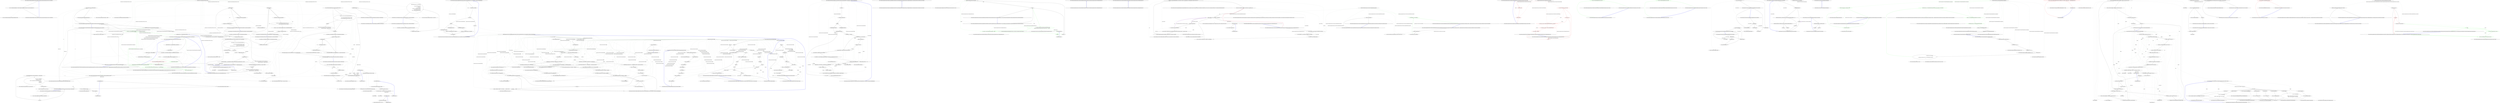 digraph  {
m0_0 [cluster="QuantConnect.Lean.Engine.DataFeeds.LiveFutureChainProvider.GetFutureContractList(QuantConnect.Symbol, System.DateTime)", file="AlgorithmPythonWrapper.cs", label="Entry QuantConnect.Lean.Engine.DataFeeds.LiveFutureChainProvider.GetFutureContractList(QuantConnect.Symbol, System.DateTime)", span="35-35"];
m0_1 [cluster="QuantConnect.Lean.Engine.DataFeeds.LiveFutureChainProvider.GetFutureContractList(QuantConnect.Symbol, System.DateTime)", file="AlgorithmPythonWrapper.cs", label="throw new NotImplementedException(''LiveFutureChainProvider.GetFutureContractList() has not been implemented yet.'');", span="37-37"];
m0_2 [cluster="QuantConnect.Lean.Engine.DataFeeds.LiveFutureChainProvider.GetFutureContractList(QuantConnect.Symbol, System.DateTime)", file="AlgorithmPythonWrapper.cs", label="Exit QuantConnect.Lean.Engine.DataFeeds.LiveFutureChainProvider.GetFutureContractList(QuantConnect.Symbol, System.DateTime)", span="35-35"];
m0_3 [cluster="System.NotImplementedException.NotImplementedException(string)", file="AlgorithmPythonWrapper.cs", label="Entry System.NotImplementedException.NotImplementedException(string)", span="0-0"];
m1_121 [cluster="System.Collections.ObjectModel.Collection<T>.Insert(int, T)", file="BasicTemplateFrameworkAlgorithm.cs", label="Entry System.Collections.ObjectModel.Collection<T>.Insert(int, T)", span="0-0"];
m1_17 [cluster="QuantConnect.Algorithm.Framework.Selection.ManualPortfolioSelectionModel.ManualPortfolioSelectionModel(System.Collections.Generic.IEnumerable<QuantConnect.Symbol>, QuantConnect.Data.UniverseSelection.UniverseSettings, QuantConnect.Securities.ISecurityInitializer)", file="BasicTemplateFrameworkAlgorithm.cs", label="Entry QuantConnect.Algorithm.Framework.Selection.ManualPortfolioSelectionModel.ManualPortfolioSelectionModel(System.Collections.Generic.IEnumerable<QuantConnect.Symbol>, QuantConnect.Data.UniverseSelection.UniverseSettings, QuantConnect.Securities.ISecurityInitializer)", span="50-50"];
m1_18 [cluster="QuantConnect.Algorithm.Framework.Signals.ConstantSignalModel.ConstantSignalModel(QuantConnect.Algorithm.Framework.Signals.SignalType, QuantConnect.Algorithm.Framework.Signals.Direction)", file="BasicTemplateFrameworkAlgorithm.cs", label="Entry QuantConnect.Algorithm.Framework.Signals.ConstantSignalModel.ConstantSignalModel(QuantConnect.Algorithm.Framework.Signals.SignalType, QuantConnect.Algorithm.Framework.Signals.Direction)", span="41-41"];
m1_20 [cluster="QuantConnect.Algorithm.Framework.Execution.ImmediateExecutionModel.ImmediateExecutionModel()", file="BasicTemplateFrameworkAlgorithm.cs", label="Entry QuantConnect.Algorithm.Framework.Execution.ImmediateExecutionModel.ImmediateExecutionModel()", span="26-26"];
m1_22 [cluster="QuantConnect.Algorithm.CSharp.BasicTemplateFrameworkAlgorithm.OnOrderEvent(QuantConnect.Orders.OrderEvent)", file="BasicTemplateFrameworkAlgorithm.cs", label="Entry QuantConnect.Algorithm.CSharp.BasicTemplateFrameworkAlgorithm.OnOrderEvent(QuantConnect.Orders.OrderEvent)", span="63-63"];
m1_26 [cluster="QuantConnect.Orders.OrderStatus.IsFill()", file="BasicTemplateFrameworkAlgorithm.cs", label="Entry QuantConnect.Orders.OrderStatus.IsFill()", span="50-50"];
m1_19 [cluster="QuantConnect.Algorithm.Framework.Portfolio.SimplePortfolioConstructionModel.SimplePortfolioConstructionModel()", file="BasicTemplateFrameworkAlgorithm.cs", label="Entry QuantConnect.Algorithm.Framework.Portfolio.SimplePortfolioConstructionModel.SimplePortfolioConstructionModel()", span="28-28"];
m1_21 [cluster="QuantConnect.Algorithm.Framework.Risk.NullRiskManagementModel.NullRiskManagementModel()", file="BasicTemplateFrameworkAlgorithm.cs", label="Entry QuantConnect.Algorithm.Framework.Risk.NullRiskManagementModel.NullRiskManagementModel()", span="7-7"];
m1_25 [cluster="QuantConnect.Algorithm.CSharp.BasicTemplateFrameworkAlgorithm.OnOrderEvent(QuantConnect.Orders.OrderEvent)", file="BasicTemplateFrameworkAlgorithm.cs", label="Exit QuantConnect.Algorithm.CSharp.BasicTemplateFrameworkAlgorithm.OnOrderEvent(QuantConnect.Orders.OrderEvent)", span="63-63"];
m1_23 [cluster="QuantConnect.Algorithm.CSharp.BasicTemplateFrameworkAlgorithm.OnOrderEvent(QuantConnect.Orders.OrderEvent)", file="BasicTemplateFrameworkAlgorithm.cs", label="orderEvent.Status.IsFill()", span="65-65"];
m1_29 [cluster="QuantConnect.VisualStudioPlugin.ToolWindow1Control.UpdateAvailableBacktests(int)", file="BasicTemplateFrameworkAlgorithm.cs", label=Exception, span="94-94"];
m1_24 [cluster="QuantConnect.Algorithm.CSharp.BasicTemplateFrameworkAlgorithm.OnOrderEvent(QuantConnect.Orders.OrderEvent)", file="BasicTemplateFrameworkAlgorithm.cs", label="Debug($''Purchased Stock: {orderEvent.Symbol}'')", span="67-67"];
m1_27 [cluster="QuantConnect.Algorithm.QCAlgorithm.Debug(string)", file="BasicTemplateFrameworkAlgorithm.cs", label="Entry QuantConnect.Algorithm.QCAlgorithm.Debug(string)", span="1659-1659"];
m1_28 [cluster="QuantConnect.VisualStudioPlugin.ToolWindow1Control.UpdateAvailableBacktests(int)", file="BasicTemplateFrameworkAlgorithm.cs", label="QuantConnect.Algorithm.CSharp.BasicTemplateFrameworkAlgorithm", span=""];
m1_30 [cluster="QuantConnect.VisualStudioPlugin.ToolWindow1Control.UpdateAvailableBacktests(int)", file="BasicTemplateFrameworkAlgorithm.cs", label="VsUtils.ShowErrorMessageBox(ServiceProvider.GlobalProvider,\r\n                        ''QuantConnect Exception'', exception.ToString())", span="96-97"];
m1_31 [cluster="QuantConnect.VisualStudioPlugin.ToolWindow1Control.UpdateAvailableBacktests(int)", file="BasicTemplateFrameworkAlgorithm.cs", label="Exit QuantConnect.VisualStudioPlugin.ToolWindow1Control.UpdateAvailableBacktests(int)", span="59-59"];
m1_88 [cluster="string.Format(System.IFormatProvider, string, object, object)", file="BasicTemplateFrameworkAlgorithm.cs", label="Entry string.Format(System.IFormatProvider, string, object, object)", span="0-0"];
m1_33 [cluster="Unk.Login", file="BasicTemplateFrameworkAlgorithm.cs", label="Entry Unk.Login", span=""];
m1_81 [cluster="QuantConnect.VisualStudioPlugin.ToolWindow1Control.Open_OnClick(object, RoutedEventArgs)", file="BasicTemplateFrameworkAlgorithm.cs", label="Entry QuantConnect.VisualStudioPlugin.ToolWindow1Control.Open_OnClick(object, RoutedEventArgs)", span="143-143"];
m1_82 [cluster="QuantConnect.VisualStudioPlugin.ToolWindow1Control.Open_OnClick(object, RoutedEventArgs)", file="BasicTemplateFrameworkAlgorithm.cs", label="var obj = ((FrameworkElement)sender).DataContext as DataGridItem", span="145-145"];
m1_83 [cluster="QuantConnect.VisualStudioPlugin.ToolWindow1Control.Open_OnClick(object, RoutedEventArgs)", file="BasicTemplateFrameworkAlgorithm.cs", label="obj != null", span="146-146"];
m1_85 [cluster="QuantConnect.VisualStudioPlugin.ToolWindow1Control.Open_OnClick(object, RoutedEventArgs)", file="BasicTemplateFrameworkAlgorithm.cs", label="var projectUrl = string.Format(\r\n                    CultureInfo.CurrentCulture,\r\n                    ''https://www.quantconnect.com/terminal/#open/{0}/{1}'',\r\n                    obj.ProjectId,\r\n                    obj.BacktestId\r\n                )", span="149-154"];
m1_84 [cluster="QuantConnect.VisualStudioPlugin.ToolWindow1Control.Open_OnClick(object, RoutedEventArgs)", file="BasicTemplateFrameworkAlgorithm.cs", label="VsUtils.DisplayInStatusBar(ServiceProvider.GlobalProvider, ''Opening backtest'')", span="148-148"];
m1_86 [cluster="QuantConnect.VisualStudioPlugin.ToolWindow1Control.Open_OnClick(object, RoutedEventArgs)", file="BasicTemplateFrameworkAlgorithm.cs", label="Process.Start(projectUrl)", span="155-155"];
m1_87 [cluster="QuantConnect.VisualStudioPlugin.ToolWindow1Control.Open_OnClick(object, RoutedEventArgs)", file="BasicTemplateFrameworkAlgorithm.cs", label="Exit QuantConnect.VisualStudioPlugin.ToolWindow1Control.Open_OnClick(object, RoutedEventArgs)", span="143-143"];
m1_89 [cluster="System.Diagnostics.Process.Start(string)", file="BasicTemplateFrameworkAlgorithm.cs", label="Entry System.Diagnostics.Process.Start(string)", span="0-0"];
m1_9 [cluster="QuantConnect.Algorithm.CSharp.BasicTemplateFrameworkAlgorithm.Initialize()", color=green, community=1, file="BasicTemplateFrameworkAlgorithm.cs", label="2: Execution = new ImmediateExecutionModel()", span="59-59"];
m1_122 [cluster="QuantConnect.VisualStudioPlugin.ToolWindow1Control.BacktestStatusUpdated(int, QuantConnect.Api.Backtest)", file="BasicTemplateFrameworkAlgorithm.cs", label="Entry QuantConnect.VisualStudioPlugin.ToolWindow1Control.BacktestStatusUpdated(int, QuantConnect.Api.Backtest)", span="239-239"];
m1_123 [cluster="QuantConnect.VisualStudioPlugin.ToolWindow1Control.BacktestStatusUpdated(int, QuantConnect.Api.Backtest)", file="BasicTemplateFrameworkAlgorithm.cs", label="var selectedItem = projectNameBox.SelectedItem as ProjectNameDialog.ComboboxItem", span="241-241"];
m1_124 [cluster="QuantConnect.VisualStudioPlugin.ToolWindow1Control.BacktestStatusUpdated(int, QuantConnect.Api.Backtest)", file="BasicTemplateFrameworkAlgorithm.cs", label="selectedItem?.ProjectId == projectId", span="243-243"];
m1_126 [cluster="QuantConnect.VisualStudioPlugin.ToolWindow1Control.BacktestStatusUpdated(int, QuantConnect.Api.Backtest)", file="BasicTemplateFrameworkAlgorithm.cs", label="item.BacktestId == backtestStatus.BacktestId", span="247-247"];
m1_127 [cluster="QuantConnect.VisualStudioPlugin.ToolWindow1Control.BacktestStatusUpdated(int, QuantConnect.Api.Backtest)", file="BasicTemplateFrameworkAlgorithm.cs", label="item.Progress = backtestStatus.Progress", span="249-249"];
m1_125 [cluster="QuantConnect.VisualStudioPlugin.ToolWindow1Control.BacktestStatusUpdated(int, QuantConnect.Api.Backtest)", file="BasicTemplateFrameworkAlgorithm.cs", label=_dataGridCollection, span="245-245"];
m1_128 [cluster="QuantConnect.VisualStudioPlugin.ToolWindow1Control.BacktestStatusUpdated(int, QuantConnect.Api.Backtest)", file="BasicTemplateFrameworkAlgorithm.cs", label="Exit QuantConnect.VisualStudioPlugin.ToolWindow1Control.BacktestStatusUpdated(int, QuantConnect.Api.Backtest)", span="239-239"];
m1_79 [cluster="ProjectNameDialog.ComboboxItem.cstr", file="BasicTemplateFrameworkAlgorithm.cs", label="Entry ProjectNameDialog.ComboboxItem.cstr", span=""];
m1_15 [cluster="QuantConnect.VisualStudioPlugin.ToolWindow1Control.ProjectNameBox_SelectionChanged(object, RoutedEventArgs)", file="BasicTemplateFrameworkAlgorithm.cs", label="UpdateAvailableBacktests(projectId)", span="51-51"];
m1_111 [cluster="lambda expression", file="BasicTemplateFrameworkAlgorithm.cs", label="Entry lambda expression", span="175-179"];
m1_43 [cluster="lambda expression", file="BasicTemplateFrameworkAlgorithm.cs", label="var result = api.ListBacktests(projectId)", span="69-69"];
m1_41 [cluster="lambda expression", file="BasicTemplateFrameworkAlgorithm.cs", label="Entry lambda expression", span="66-71"];
m1_42 [cluster="lambda expression", file="BasicTemplateFrameworkAlgorithm.cs", label="var api = AuthorizationManager.GetInstance().GetApi()", span="68-68"];
m1_44 [cluster="lambda expression", file="BasicTemplateFrameworkAlgorithm.cs", label="return result.Backtests;", span="70-70"];
m1_45 [cluster="lambda expression", file="BasicTemplateFrameworkAlgorithm.cs", label="Exit lambda expression", span="66-71"];
m1_64 [cluster="lambda expression", file="BasicTemplateFrameworkAlgorithm.cs", label="Entry lambda expression", span="112-117"];
m1_76 [cluster="lambda expression", file="BasicTemplateFrameworkAlgorithm.cs", label="Entry lambda expression", span="124-124"];
m1_65 [cluster="lambda expression", file="BasicTemplateFrameworkAlgorithm.cs", label="var api = AuthorizationManager.GetInstance().GetApi()", span="114-114"];
m1_66 [cluster="lambda expression", file="BasicTemplateFrameworkAlgorithm.cs", label="var projects = api.ListProjects().Projects", span="115-115"];
m1_67 [cluster="lambda expression", file="BasicTemplateFrameworkAlgorithm.cs", label="return projects.Select(p => Tuple.Create(p.ProjectId, p.Name)).ToList();", span="116-116"];
m1_68 [cluster="lambda expression", file="BasicTemplateFrameworkAlgorithm.cs", label="Exit lambda expression", span="112-117"];
m1_72 [cluster="lambda expression", file="BasicTemplateFrameworkAlgorithm.cs", label="Entry lambda expression", span="116-116"];
m1_73 [cluster="lambda expression", file="BasicTemplateFrameworkAlgorithm.cs", label="Tuple.Create(p.ProjectId, p.Name)", span="116-116"];
m1_74 [cluster="lambda expression", file="BasicTemplateFrameworkAlgorithm.cs", label="Exit lambda expression", span="116-116"];
m1_77 [cluster="lambda expression", file="BasicTemplateFrameworkAlgorithm.cs", label="projectNameBox.Items.Add(new ProjectNameDialog.ComboboxItem(p.Item1, p.Item2))", span="124-124"];
m1_78 [cluster="lambda expression", file="BasicTemplateFrameworkAlgorithm.cs", label="Exit lambda expression", span="124-124"];
m1_113 [cluster="lambda expression", file="BasicTemplateFrameworkAlgorithm.cs", label="return api.DeleteBacktest(projectId, backtestId).Success;", span="178-178"];
m1_112 [cluster="lambda expression", file="BasicTemplateFrameworkAlgorithm.cs", label="var api = AuthorizationManager.GetInstance().GetApi()", span="177-177"];
m1_114 [cluster="lambda expression", file="BasicTemplateFrameworkAlgorithm.cs", label="Exit lambda expression", span="175-179"];
m1_38 [cluster="System.Collections.ObjectModel.Collection<T>.Add(T)", file="BasicTemplateFrameworkAlgorithm.cs", label="Entry System.Collections.ObjectModel.Collection<T>.Add(T)", span="0-0"];
m1_63 [cluster="Unk.ForEach", file="BasicTemplateFrameworkAlgorithm.cs", label="Entry Unk.ForEach", span=""];
m1_10 [cluster="QuantConnect.Algorithm.CSharp.BasicTemplateFrameworkAlgorithm.Initialize()", file="BasicTemplateFrameworkAlgorithm.cs", label="RiskManagement = new NullRiskManagementModel()", span="60-60"];
m1_49 [cluster="QuantConnect.VisualStudioPlugin.ToolWindow1Control.UpdateAvailableProjects(bool)", file="BasicTemplateFrameworkAlgorithm.cs", label="VsUtils.DisplayInStatusBar(ServiceProvider.GlobalProvider, ''Loading available projects...'')", span="107-107"];
m1_50 [cluster="QuantConnect.VisualStudioPlugin.ToolWindow1Control.UpdateAvailableProjects(bool)", file="BasicTemplateFrameworkAlgorithm.cs", label="await _authenticationCommand.Login(ServiceProvider.GlobalProvider, false, showLoginDialog)", span="108-108"];
m1_51 [cluster="QuantConnect.VisualStudioPlugin.ToolWindow1Control.UpdateAvailableProjects(bool)", file="BasicTemplateFrameworkAlgorithm.cs", label="var projectNames = await System.Threading.Tasks.Task.Run(() =>\r\n                    {\r\n                        var api = AuthorizationManager.GetInstance().GetApi();\r\n                        var projects = api.ListProjects().Projects;\r\n                        return projects.Select(p => Tuple.Create(p.ProjectId, p.Name)).ToList();\r\n                    })", span="112-117"];
m1_52 [cluster="QuantConnect.VisualStudioPlugin.ToolWindow1Control.UpdateAvailableProjects(bool)", file="BasicTemplateFrameworkAlgorithm.cs", label="projectNameBox.Items.Clear()", span="119-119"];
m1_54 [cluster="QuantConnect.VisualStudioPlugin.ToolWindow1Control.UpdateAvailableProjects(bool)", file="BasicTemplateFrameworkAlgorithm.cs", label="projectNames.Count > 0", span="122-122"];
m1_55 [cluster="QuantConnect.VisualStudioPlugin.ToolWindow1Control.UpdateAvailableProjects(bool)", file="BasicTemplateFrameworkAlgorithm.cs", label="projectNames.ForEach(p => projectNameBox.Items.Add(new ProjectNameDialog.ComboboxItem(p.Item1, p.Item2)))", span="124-124"];
m1_53 [cluster="QuantConnect.VisualStudioPlugin.ToolWindow1Control.UpdateAvailableProjects(bool)", file="BasicTemplateFrameworkAlgorithm.cs", label="_dataGridCollection.Clear()", span="121-121"];
m1_57 [cluster="QuantConnect.VisualStudioPlugin.ToolWindow1Control.UpdateAvailableProjects(bool)", file="BasicTemplateFrameworkAlgorithm.cs", label="VsUtils.DisplayInStatusBar(ServiceProvider.GlobalProvider, ''No projects available'')", span="129-129"];
m1_56 [cluster="QuantConnect.VisualStudioPlugin.ToolWindow1Control.UpdateAvailableProjects(bool)", file="BasicTemplateFrameworkAlgorithm.cs", label="VsUtils.DisplayInStatusBar(ServiceProvider.GlobalProvider, ''Successfully loaded projects'')", span="125-125"];
m1_58 [cluster="QuantConnect.VisualStudioPlugin.ToolWindow1Control.UpdateAvailableProjects(bool)", file="BasicTemplateFrameworkAlgorithm.cs", label=Exception, span="132-132"];
m1_59 [cluster="QuantConnect.VisualStudioPlugin.ToolWindow1Control.UpdateAvailableProjects(bool)", file="BasicTemplateFrameworkAlgorithm.cs", label="VsUtils.ShowErrorMessageBox(ServiceProvider.GlobalProvider,\r\n                        ''QuantConnect Exception'', exception.ToString())", span="134-135"];
m1_60 [cluster="QuantConnect.VisualStudioPlugin.ToolWindow1Control.UpdateAvailableProjects(bool)", file="BasicTemplateFrameworkAlgorithm.cs", label="Exit QuantConnect.VisualStudioPlugin.ToolWindow1Control.UpdateAvailableProjects(bool)", span="105-105"];
m1_47 [cluster="QuantConnect.VisualStudioPlugin.AuthorizationManager.GetApi()", file="BasicTemplateFrameworkAlgorithm.cs", label="Entry QuantConnect.VisualStudioPlugin.AuthorizationManager.GetApi()", span="45-45"];
m1_129 [cluster="QuantConnect.VisualStudioPlugin.ToolWindow1Control.BacktestFinished(int, QuantConnect.Api.Backtest)", file="BasicTemplateFrameworkAlgorithm.cs", label="Entry QuantConnect.VisualStudioPlugin.ToolWindow1Control.BacktestFinished(int, QuantConnect.Api.Backtest)", span="261-261"];
m1_130 [cluster="QuantConnect.VisualStudioPlugin.ToolWindow1Control.BacktestFinished(int, QuantConnect.Api.Backtest)", file="BasicTemplateFrameworkAlgorithm.cs", label="var selectedItem = projectNameBox.SelectedItem as ProjectNameDialog.ComboboxItem", span="263-263"];
m1_131 [cluster="QuantConnect.VisualStudioPlugin.ToolWindow1Control.BacktestFinished(int, QuantConnect.Api.Backtest)", file="BasicTemplateFrameworkAlgorithm.cs", label="selectedItem?.ProjectId == projectId", span="265-265"];
m1_133 [cluster="QuantConnect.VisualStudioPlugin.ToolWindow1Control.BacktestFinished(int, QuantConnect.Api.Backtest)", file="BasicTemplateFrameworkAlgorithm.cs", label="item.BacktestId == backtestStatus.BacktestId", span="269-269"];
m1_134 [cluster="QuantConnect.VisualStudioPlugin.ToolWindow1Control.BacktestFinished(int, QuantConnect.Api.Backtest)", file="BasicTemplateFrameworkAlgorithm.cs", label="var success = string.IsNullOrEmpty(backtestStatus.Error) &&\r\n                                      string.IsNullOrEmpty(backtestStatus.StackTrace)", span="271-272"];
m1_136 [cluster="QuantConnect.VisualStudioPlugin.ToolWindow1Control.BacktestFinished(int, QuantConnect.Api.Backtest)", file="BasicTemplateFrameworkAlgorithm.cs", label="item.Progress = backtestStatus.Progress", span="274-274"];
m1_132 [cluster="QuantConnect.VisualStudioPlugin.ToolWindow1Control.BacktestFinished(int, QuantConnect.Api.Backtest)", file="BasicTemplateFrameworkAlgorithm.cs", label=_dataGridCollection, span="267-267"];
m1_135 [cluster="QuantConnect.VisualStudioPlugin.ToolWindow1Control.BacktestFinished(int, QuantConnect.Api.Backtest)", file="BasicTemplateFrameworkAlgorithm.cs", label="item.Status = success ? DataGridItem.BacktestSucceeded : DataGridItem.BacktestFailed", span="273-273"];
m1_137 [cluster="QuantConnect.VisualStudioPlugin.ToolWindow1Control.BacktestFinished(int, QuantConnect.Api.Backtest)", file="BasicTemplateFrameworkAlgorithm.cs", label="Exit QuantConnect.VisualStudioPlugin.ToolWindow1Control.BacktestFinished(int, QuantConnect.Api.Backtest)", span="261-261"];
m1_71 [cluster="Unk.ToList", file="BasicTemplateFrameworkAlgorithm.cs", label="Entry Unk.ToList", span=""];
m1_16 [cluster="QuantConnect.VisualStudioPlugin.ToolWindow1Control.ProjectNameBox_SelectionChanged(object, RoutedEventArgs)", file="BasicTemplateFrameworkAlgorithm.cs", label="Exit QuantConnect.VisualStudioPlugin.ToolWindow1Control.ProjectNameBox_SelectionChanged(object, RoutedEventArgs)", span="45-45"];
m1_110 [cluster="System.Collections.ObjectModel.Collection<T>.Remove(T)", file="BasicTemplateFrameworkAlgorithm.cs", label="Entry System.Collections.ObjectModel.Collection<T>.Remove(T)", span="0-0"];
m1_0 [cluster="QuantConnect.VisualStudioPlugin.ToolWindow1Control.ToolWindow1Control()", file="BasicTemplateFrameworkAlgorithm.cs", label="Entry QuantConnect.VisualStudioPlugin.ToolWindow1Control.ToolWindow1Control()", span="32-32"];
m1_5 [cluster="QuantConnect.VisualStudioPlugin.ToolWindow1Control.ToolWindow1Control()", color=green, community=0, file="BasicTemplateFrameworkAlgorithm.cs", label="2: UpdateAvailableProjects(false)", span="39-39"];
m1_4 [cluster="QuantConnect.VisualStudioPlugin.ToolWindow1Control.ToolWindow1Control()", file="BasicTemplateFrameworkAlgorithm.cs", label="_authenticationCommand = new AuthenticationCommand()", span="37-37"];
m1_6 [cluster="QuantConnect.VisualStudioPlugin.ToolWindow1Control.ToolWindow1Control()", color=green, community=0, file="BasicTemplateFrameworkAlgorithm.cs", label="0: Exit QuantConnect.VisualStudioPlugin.ToolWindow1Control.ToolWindow1Control()", span="32-32"];
m1_7 [cluster="System.Collections.ObjectModel.ObservableCollection<T>.ObservableCollection()", color=green, community=0, file="BasicTemplateFrameworkAlgorithm.cs", label="0: Entry System.Collections.ObjectModel.ObservableCollection<T>.ObservableCollection()", span="0-0"];
m1_8 [cluster="Unk.InitializeComponent", color=green, community=0, file="BasicTemplateFrameworkAlgorithm.cs", label="0: Entry Unk.InitializeComponent", span=""];
m1_3 [cluster="QuantConnect.VisualStudioPlugin.ToolWindow1Control.ToolWindow1Control()", file="BasicTemplateFrameworkAlgorithm.cs", label="dataGrid.ItemsSource = _dataGridCollection", span="36-36"];
m1_1 [cluster="QuantConnect.VisualStudioPlugin.ToolWindow1Control.ToolWindow1Control()", file="BasicTemplateFrameworkAlgorithm.cs", label="_dataGridCollection = new ObservableCollection<DataGridItem>()", span="34-34"];
m1_2 [cluster="QuantConnect.VisualStudioPlugin.ToolWindow1Control.ToolWindow1Control()", file="BasicTemplateFrameworkAlgorithm.cs", label="InitializeComponent()", span="35-35"];
m1_11 [cluster="QuantConnect.VisualStudioPlugin.ToolWindow1Control.ProjectNameBox_SelectionChanged(object, RoutedEventArgs)", file="BasicTemplateFrameworkAlgorithm.cs", label="Entry QuantConnect.VisualStudioPlugin.ToolWindow1Control.ProjectNameBox_SelectionChanged(object, RoutedEventArgs)", span="45-45"];
m1_12 [cluster="QuantConnect.VisualStudioPlugin.ToolWindow1Control.ProjectNameBox_SelectionChanged(object, RoutedEventArgs)", file="BasicTemplateFrameworkAlgorithm.cs", label="var selectedItem = projectNameBox.SelectedItem as ProjectNameDialog.ComboboxItem", span="47-47"];
m1_13 [cluster="QuantConnect.Algorithm.QCAlgorithm.SetEndDate(int, int, int)", file="BasicTemplateFrameworkAlgorithm.cs", label="Entry QuantConnect.Algorithm.QCAlgorithm.SetEndDate(int, int, int)", span="1118-1118"];
m1_14 [cluster="QuantConnect.Algorithm.QCAlgorithm.SetCash(int)", color=red, community=0, file="BasicTemplateFrameworkAlgorithm.cs", label="0: Entry QuantConnect.Algorithm.QCAlgorithm.SetCash(int)", span="1042-1042"];
m1_48 [cluster="QuantConnect.Api.Api.ListBacktests(int)", file="BasicTemplateFrameworkAlgorithm.cs", label="Entry QuantConnect.Api.Api.ListBacktests(int)", span="366-366"];
m1_80 [cluster="Unk.Add", file="BasicTemplateFrameworkAlgorithm.cs", label="Entry Unk.Add", span=""];
m1_46 [cluster="QuantConnect.VisualStudioPlugin.AuthorizationManager.GetInstance()", file="BasicTemplateFrameworkAlgorithm.cs", label="Entry QuantConnect.VisualStudioPlugin.AuthorizationManager.GetInstance()", span="35-35"];
m1_90 [cluster="QuantConnect.VisualStudioPlugin.ToolWindow1Control.Delete_OnClick(object, RoutedEventArgs)", file="BasicTemplateFrameworkAlgorithm.cs", label="Entry QuantConnect.VisualStudioPlugin.ToolWindow1Control.Delete_OnClick(object, RoutedEventArgs)", span="162-162"];
m1_91 [cluster="QuantConnect.VisualStudioPlugin.ToolWindow1Control.Delete_OnClick(object, RoutedEventArgs)", file="BasicTemplateFrameworkAlgorithm.cs", label="var obj = ((FrameworkElement)sender).DataContext as DataGridItem", span="164-164"];
m1_92 [cluster="QuantConnect.VisualStudioPlugin.ToolWindow1Control.Delete_OnClick(object, RoutedEventArgs)", file="BasicTemplateFrameworkAlgorithm.cs", label="obj != null", span="165-165"];
m1_93 [cluster="QuantConnect.VisualStudioPlugin.ToolWindow1Control.Delete_OnClick(object, RoutedEventArgs)", file="BasicTemplateFrameworkAlgorithm.cs", label="var projectId = obj.ProjectId", span="167-167"];
m1_94 [cluster="QuantConnect.VisualStudioPlugin.ToolWindow1Control.Delete_OnClick(object, RoutedEventArgs)", file="BasicTemplateFrameworkAlgorithm.cs", label="var backtestId = obj.BacktestId", span="168-168"];
m1_98 [cluster="QuantConnect.VisualStudioPlugin.ToolWindow1Control.Delete_OnClick(object, RoutedEventArgs)", file="BasicTemplateFrameworkAlgorithm.cs", label="deleteResult = await System.Threading.Tasks.Task.Run(() =>\r\n                        {\r\n                            var api = AuthorizationManager.GetInstance().GetApi();\r\n                            return api.DeleteBacktest(projectId, backtestId).Success;\r\n                        })", span="175-179"];
m1_103 [cluster="QuantConnect.VisualStudioPlugin.ToolWindow1Control.Delete_OnClick(object, RoutedEventArgs)", file="BasicTemplateFrameworkAlgorithm.cs", label="selectedItem?.ProjectId == projectId", span="191-191"];
m1_95 [cluster="QuantConnect.VisualStudioPlugin.ToolWindow1Control.Delete_OnClick(object, RoutedEventArgs)", file="BasicTemplateFrameworkAlgorithm.cs", label="VsUtils.DisplayInStatusBar(ServiceProvider.GlobalProvider, ''Deleting backtest...'')", span="169-169"];
m1_105 [cluster="QuantConnect.VisualStudioPlugin.ToolWindow1Control.Delete_OnClick(object, RoutedEventArgs)", file="BasicTemplateFrameworkAlgorithm.cs", label="item.BacktestId == backtestId", span="195-195"];
m1_96 [cluster="QuantConnect.VisualStudioPlugin.ToolWindow1Control.Delete_OnClick(object, RoutedEventArgs)", file="BasicTemplateFrameworkAlgorithm.cs", label="var deleteResult = false", span="170-170"];
m1_97 [cluster="QuantConnect.VisualStudioPlugin.ToolWindow1Control.Delete_OnClick(object, RoutedEventArgs)", file="BasicTemplateFrameworkAlgorithm.cs", label="await _authenticationCommand.Login(ServiceProvider.GlobalProvider, false)", span="171-171"];
m1_101 [cluster="QuantConnect.VisualStudioPlugin.ToolWindow1Control.Delete_OnClick(object, RoutedEventArgs)", file="BasicTemplateFrameworkAlgorithm.cs", label=deleteResult, span="187-187"];
m1_99 [cluster="QuantConnect.VisualStudioPlugin.ToolWindow1Control.Delete_OnClick(object, RoutedEventArgs)", file="BasicTemplateFrameworkAlgorithm.cs", label=Exception, span="181-181"];
m1_100 [cluster="QuantConnect.VisualStudioPlugin.ToolWindow1Control.Delete_OnClick(object, RoutedEventArgs)", file="BasicTemplateFrameworkAlgorithm.cs", label="VsUtils.ShowErrorMessageBox(ServiceProvider.GlobalProvider,\r\n                            ''QuantConnect Exception'', exception.ToString())", span="183-184"];
m1_102 [cluster="QuantConnect.VisualStudioPlugin.ToolWindow1Control.Delete_OnClick(object, RoutedEventArgs)", file="BasicTemplateFrameworkAlgorithm.cs", label="var selectedItem = projectNameBox.SelectedItem as ProjectNameDialog.ComboboxItem", span="189-189"];
m1_108 [cluster="QuantConnect.VisualStudioPlugin.ToolWindow1Control.Delete_OnClick(object, RoutedEventArgs)", file="BasicTemplateFrameworkAlgorithm.cs", label="VsUtils.DisplayInStatusBar(ServiceProvider.GlobalProvider, ''Error when deleting backtest'')", span="206-206"];
m1_104 [cluster="QuantConnect.VisualStudioPlugin.ToolWindow1Control.Delete_OnClick(object, RoutedEventArgs)", file="BasicTemplateFrameworkAlgorithm.cs", label=_dataGridCollection, span="193-193"];
m1_107 [cluster="QuantConnect.VisualStudioPlugin.ToolWindow1Control.Delete_OnClick(object, RoutedEventArgs)", file="BasicTemplateFrameworkAlgorithm.cs", label="VsUtils.DisplayInStatusBar(ServiceProvider.GlobalProvider, ''Successfully deleted backtest'')", span="202-202"];
m1_106 [cluster="QuantConnect.VisualStudioPlugin.ToolWindow1Control.Delete_OnClick(object, RoutedEventArgs)", file="BasicTemplateFrameworkAlgorithm.cs", label="_dataGridCollection.Remove(item)", span="197-197"];
m1_109 [cluster="QuantConnect.VisualStudioPlugin.ToolWindow1Control.Delete_OnClick(object, RoutedEventArgs)", file="BasicTemplateFrameworkAlgorithm.cs", label="Exit QuantConnect.VisualStudioPlugin.ToolWindow1Control.Delete_OnClick(object, RoutedEventArgs)", span="162-162"];
m1_35 [cluster="System.Collections.ObjectModel.Collection<T>.Clear()", file="BasicTemplateFrameworkAlgorithm.cs", label="Entry System.Collections.ObjectModel.Collection<T>.Clear()", span="0-0"];
m1_62 [cluster="Unk.Clear", file="BasicTemplateFrameworkAlgorithm.cs", label="Entry Unk.Clear", span=""];
m1_138 [cluster="QuantConnect.VisualStudioPlugin.ToolWindow1Control.RefreshButton_OnClick(object, RoutedEventArgs)", file="BasicTemplateFrameworkAlgorithm.cs", label="Entry QuantConnect.VisualStudioPlugin.ToolWindow1Control.RefreshButton_OnClick(object, RoutedEventArgs)", span="284-284"];
m1_139 [cluster="QuantConnect.VisualStudioPlugin.ToolWindow1Control.RefreshButton_OnClick(object, RoutedEventArgs)", file="BasicTemplateFrameworkAlgorithm.cs", label="UpdateAvailableProjects()", span="286-286"];
m1_140 [cluster="QuantConnect.VisualStudioPlugin.ToolWindow1Control.RefreshButton_OnClick(object, RoutedEventArgs)", file="BasicTemplateFrameworkAlgorithm.cs", label="Exit QuantConnect.VisualStudioPlugin.ToolWindow1Control.RefreshButton_OnClick(object, RoutedEventArgs)", span="284-284"];
m1_36 [cluster="QuantConnect.VisualStudioPlugin.DataGridItem.DataGridItem()", file="BasicTemplateFrameworkAlgorithm.cs", label="Entry QuantConnect.VisualStudioPlugin.DataGridItem.DataGridItem()", span="9-9"];
m1_40 [cluster="Unk.ShowErrorMessageBox", file="BasicTemplateFrameworkAlgorithm.cs", label="Entry Unk.ShowErrorMessageBox", span=""];
m1_39 [cluster="System.Exception.ToString()", file="BasicTemplateFrameworkAlgorithm.cs", label="Entry System.Exception.ToString()", span="0-0"];
m1_32 [cluster="Unk.DisplayInStatusBar", file="BasicTemplateFrameworkAlgorithm.cs", label="Entry Unk.DisplayInStatusBar", span=""];
m1_61 [cluster="Unk.Run", file="BasicTemplateFrameworkAlgorithm.cs", label="Entry Unk.Run", span=""];
m1_75 [cluster="System.Tuple.Create<T1, T2>(T1, T2)", file="BasicTemplateFrameworkAlgorithm.cs", label="Entry System.Tuple.Create<T1, T2>(T1, T2)", span="0-0"];
m1_69 [cluster="QuantConnect.Api.Api.ListProjects()", file="BasicTemplateFrameworkAlgorithm.cs", label="Entry QuantConnect.Api.Api.ListProjects()", span="111-111"];
m1_34 [cluster="System.Threading.Tasks.Task.Run<TResult>(System.Func<TResult>)", file="BasicTemplateFrameworkAlgorithm.cs", label="Entry System.Threading.Tasks.Task.Run<TResult>(System.Func<TResult>)", span="0-0"];
m1_37 [cluster="string.IsNullOrEmpty(string)", file="BasicTemplateFrameworkAlgorithm.cs", label="Entry string.IsNullOrEmpty(string)", span="0-0"];
m1_70 [cluster="Unk.Select", file="BasicTemplateFrameworkAlgorithm.cs", label="Entry Unk.Select", span=""];
m1_115 [cluster="QuantConnect.Api.Api.DeleteBacktest(int, string)", file="BasicTemplateFrameworkAlgorithm.cs", label="Entry QuantConnect.Api.Api.DeleteBacktest(int, string)", span="382-382"];
m1_116 [cluster="QuantConnect.VisualStudioPlugin.ToolWindow1Control.BacktestCreated(int, QuantConnect.Api.Backtest)", file="BasicTemplateFrameworkAlgorithm.cs", label="Entry QuantConnect.VisualStudioPlugin.ToolWindow1Control.BacktestCreated(int, QuantConnect.Api.Backtest)", span="216-216"];
m1_117 [cluster="QuantConnect.VisualStudioPlugin.ToolWindow1Control.BacktestCreated(int, QuantConnect.Api.Backtest)", file="BasicTemplateFrameworkAlgorithm.cs", label="var selectedItem = projectNameBox.SelectedItem as ProjectNameDialog.ComboboxItem", span="218-218"];
m1_118 [cluster="QuantConnect.VisualStudioPlugin.ToolWindow1Control.BacktestCreated(int, QuantConnect.Api.Backtest)", file="BasicTemplateFrameworkAlgorithm.cs", label="selectedItem?.ProjectId == projectId", span="220-220"];
m1_119 [cluster="QuantConnect.VisualStudioPlugin.ToolWindow1Control.BacktestCreated(int, QuantConnect.Api.Backtest)", file="BasicTemplateFrameworkAlgorithm.cs", label="_dataGridCollection.Insert(0, new DataGridItem\r\n                {\r\n                    Name = backtestStatus.Name,\r\n                    Progress = 0,\r\n                    ProjectId = projectId,\r\n                    BacktestId = backtestStatus.BacktestId,\r\n                    Date = backtestStatus.Created,\r\n                    Status = DataGridItem.BacktestInProgress\r\n                })", span="222-230"];
m1_120 [cluster="QuantConnect.VisualStudioPlugin.ToolWindow1Control.BacktestCreated(int, QuantConnect.Api.Backtest)", file="BasicTemplateFrameworkAlgorithm.cs", label="Exit QuantConnect.VisualStudioPlugin.ToolWindow1Control.BacktestCreated(int, QuantConnect.Api.Backtest)", span="216-216"];
m1_141 [file="BasicTemplateFrameworkAlgorithm.cs", label="QuantConnect.VisualStudioPlugin.ToolWindow1Control", span=""];
m1_142 [file="BasicTemplateFrameworkAlgorithm.cs", label=int, span=""];
m1_143 [file="BasicTemplateFrameworkAlgorithm.cs", label=projectId, span=""];
m1_144 [file="BasicTemplateFrameworkAlgorithm.cs", label=backtestId, span=""];
m3_81 [cluster="QuantConnect.Data.Market.TradeBar.Reader(QuantConnect.Data.SubscriptionDataConfig, string, System.DateTime, QuantConnect.DataFeedEndpoint)", file="IAlgorithm.cs", label="Entry QuantConnect.Data.Market.TradeBar.Reader(QuantConnect.Data.SubscriptionDataConfig, string, System.DateTime, QuantConnect.DataFeedEndpoint)", span="228-228"];
m3_82 [cluster="QuantConnect.Data.Market.TradeBar.Reader(QuantConnect.Data.SubscriptionDataConfig, string, System.DateTime, QuantConnect.DataFeedEndpoint)", file="IAlgorithm.cs", label="var tradeBar = new TradeBar()", span="231-231"];
m3_83 [cluster="QuantConnect.Data.Market.TradeBar.Reader(QuantConnect.Data.SubscriptionDataConfig, string, System.DateTime, QuantConnect.DataFeedEndpoint)", file="IAlgorithm.cs", label="line == null", span="233-233"];
m3_85 [cluster="QuantConnect.Data.Market.TradeBar.Reader(QuantConnect.Data.SubscriptionDataConfig, string, System.DateTime, QuantConnect.DataFeedEndpoint)", file="IAlgorithm.cs", label=datafeed, span="239-239"];
m3_87 [cluster="QuantConnect.Data.Market.TradeBar.Reader(QuantConnect.Data.SubscriptionDataConfig, string, System.DateTime, QuantConnect.DataFeedEndpoint)", file="IAlgorithm.cs", label="tradeBar = new TradeBar(config, line, date, datafeed)", span="244-244"];
m3_89 [cluster="QuantConnect.Data.Market.TradeBar.Reader(QuantConnect.Data.SubscriptionDataConfig, string, System.DateTime, QuantConnect.DataFeedEndpoint)", file="IAlgorithm.cs", label="tradeBar = new TradeBar(config, line, date, datafeed)", span="250-250"];
m3_84 [cluster="QuantConnect.Data.Market.TradeBar.Reader(QuantConnect.Data.SubscriptionDataConfig, string, System.DateTime, QuantConnect.DataFeedEndpoint)", file="IAlgorithm.cs", label="return null;", span="235-235"];
m3_86 [cluster="QuantConnect.Data.Market.TradeBar.Reader(QuantConnect.Data.SubscriptionDataConfig, string, System.DateTime, QuantConnect.DataFeedEndpoint)", file="IAlgorithm.cs", label="DataFeedEndpoint.Backtesting", span="242-242"];
m3_88 [cluster="QuantConnect.Data.Market.TradeBar.Reader(QuantConnect.Data.SubscriptionDataConfig, string, System.DateTime, QuantConnect.DataFeedEndpoint)", file="IAlgorithm.cs", label="DataFeedEndpoint.FileSystem", span="248-248"];
m3_90 [cluster="QuantConnect.Data.Market.TradeBar.Reader(QuantConnect.Data.SubscriptionDataConfig, string, System.DateTime, QuantConnect.DataFeedEndpoint)", file="IAlgorithm.cs", label="DataFeedEndpoint.LiveTrading", span="254-254"];
m3_91 [cluster="QuantConnect.Data.Market.TradeBar.Reader(QuantConnect.Data.SubscriptionDataConfig, string, System.DateTime, QuantConnect.DataFeedEndpoint)", file="IAlgorithm.cs", label="return tradeBar;", span="259-259"];
m3_92 [cluster="QuantConnect.Data.Market.TradeBar.Reader(QuantConnect.Data.SubscriptionDataConfig, string, System.DateTime, QuantConnect.DataFeedEndpoint)", file="IAlgorithm.cs", label="Exit QuantConnect.Data.Market.TradeBar.Reader(QuantConnect.Data.SubscriptionDataConfig, string, System.DateTime, QuantConnect.DataFeedEndpoint)", span="228-228"];
m3_60 [cluster="string.Split(params char[])", file="IAlgorithm.cs", label="Entry string.Split(params char[])", span="0-0"];
m3_65 [cluster="System.Convert.ToInt32(string)", file="IAlgorithm.cs", label="Entry System.Convert.ToInt32(string)", span="0-0"];
m3_108 [cluster="QuantConnect.Data.Market.TradeBar.GetSource(QuantConnect.Data.SubscriptionDataConfig, System.DateTime, QuantConnect.DataFeedEndpoint)", file="IAlgorithm.cs", label="Entry QuantConnect.Data.Market.TradeBar.GetSource(QuantConnect.Data.SubscriptionDataConfig, System.DateTime, QuantConnect.DataFeedEndpoint)", span="303-303"];
m3_109 [cluster="QuantConnect.Data.Market.TradeBar.GetSource(QuantConnect.Data.SubscriptionDataConfig, System.DateTime, QuantConnect.DataFeedEndpoint)", file="IAlgorithm.cs", label="var source = ''''", span="305-305"];
m3_111 [cluster="QuantConnect.Data.Market.TradeBar.GetSource(QuantConnect.Data.SubscriptionDataConfig, System.DateTime, QuantConnect.DataFeedEndpoint)", file="IAlgorithm.cs", label=datafeed, span="308-308"];
m3_115 [cluster="QuantConnect.Data.Market.TradeBar.GetSource(QuantConnect.Data.SubscriptionDataConfig, System.DateTime, QuantConnect.DataFeedEndpoint)", file="IAlgorithm.cs", label="config.SecurityType == SecurityType.Forex", span="315-315"];
m3_118 [cluster="QuantConnect.Data.Market.TradeBar.GetSource(QuantConnect.Data.SubscriptionDataConfig, System.DateTime, QuantConnect.DataFeedEndpoint)", file="IAlgorithm.cs", label="var securityTypePath = config.SecurityType.ToString().ToLower()", span="321-321"];
m3_119 [cluster="QuantConnect.Data.Market.TradeBar.GetSource(QuantConnect.Data.SubscriptionDataConfig, System.DateTime, QuantConnect.DataFeedEndpoint)", file="IAlgorithm.cs", label="var resolutionPath = config.Resolution.ToString().ToLower()", span="322-322"];
m3_120 [cluster="QuantConnect.Data.Market.TradeBar.GetSource(QuantConnect.Data.SubscriptionDataConfig, System.DateTime, QuantConnect.DataFeedEndpoint)", file="IAlgorithm.cs", label="var symbolPath = (string.IsNullOrEmpty(config.MappedSymbol) ? config.Symbol : config.MappedSymbol).ToLower()", span="323-323"];
m3_121 [cluster="QuantConnect.Data.Market.TradeBar.GetSource(QuantConnect.Data.SubscriptionDataConfig, System.DateTime, QuantConnect.DataFeedEndpoint)", file="IAlgorithm.cs", label="var filename = date.ToString(dateFormat) + ''_'' + dataType.ToString().ToLower() + ''.zip''", span="324-324"];
m3_122 [cluster="QuantConnect.Data.Market.TradeBar.GetSource(QuantConnect.Data.SubscriptionDataConfig, System.DateTime, QuantConnect.DataFeedEndpoint)", file="IAlgorithm.cs", label="config.Resolution == Resolution.Hour || config.Resolution == Resolution.Daily", span="326-326"];
m3_110 [cluster="QuantConnect.Data.Market.TradeBar.GetSource(QuantConnect.Data.SubscriptionDataConfig, System.DateTime, QuantConnect.DataFeedEndpoint)", file="IAlgorithm.cs", label="var dataType = TickType.Trade", span="306-306"];
m3_112 [cluster="QuantConnect.Data.Market.TradeBar.GetSource(QuantConnect.Data.SubscriptionDataConfig, System.DateTime, QuantConnect.DataFeedEndpoint)", file="IAlgorithm.cs", label="DataFeedEndpoint.Backtesting", span="311-311"];
m3_126 [cluster="QuantConnect.Data.Market.TradeBar.GetSource(QuantConnect.Data.SubscriptionDataConfig, System.DateTime, QuantConnect.DataFeedEndpoint)", file="IAlgorithm.cs", label="DataFeedEndpoint.LiveTrading", span="337-337"];
m3_113 [cluster="QuantConnect.Data.Market.TradeBar.GetSource(QuantConnect.Data.SubscriptionDataConfig, System.DateTime, QuantConnect.DataFeedEndpoint)", file="IAlgorithm.cs", label="DataFeedEndpoint.FileSystem", span="312-312"];
m3_114 [cluster="QuantConnect.Data.Market.TradeBar.GetSource(QuantConnect.Data.SubscriptionDataConfig, System.DateTime, QuantConnect.DataFeedEndpoint)", file="IAlgorithm.cs", label="var dateFormat = ''yyyyMMdd''", span="314-314"];
m3_116 [cluster="QuantConnect.Data.Market.TradeBar.GetSource(QuantConnect.Data.SubscriptionDataConfig, System.DateTime, QuantConnect.DataFeedEndpoint)", file="IAlgorithm.cs", label="dataType = TickType.Quote", span="317-317"];
m3_117 [cluster="QuantConnect.Data.Market.TradeBar.GetSource(QuantConnect.Data.SubscriptionDataConfig, System.DateTime, QuantConnect.DataFeedEndpoint)", file="IAlgorithm.cs", label="dateFormat = ''yyMMdd''", span="318-318"];
m3_125 [cluster="QuantConnect.Data.Market.TradeBar.GetSource(QuantConnect.Data.SubscriptionDataConfig, System.DateTime, QuantConnect.DataFeedEndpoint)", file="IAlgorithm.cs", label="source = Path.Combine(Constants.DataFolder, securityTypePath, resolutionPath, symbolPath, filename)", span="333-333"];
m3_123 [cluster="QuantConnect.Data.Market.TradeBar.GetSource(QuantConnect.Data.SubscriptionDataConfig, System.DateTime, QuantConnect.DataFeedEndpoint)", file="IAlgorithm.cs", label="filename = symbolPath + ''.zip''", span="329-329"];
m3_124 [cluster="QuantConnect.Data.Market.TradeBar.GetSource(QuantConnect.Data.SubscriptionDataConfig, System.DateTime, QuantConnect.DataFeedEndpoint)", file="IAlgorithm.cs", label="symbolPath = string.Empty", span="330-330"];
m3_127 [cluster="QuantConnect.Data.Market.TradeBar.GetSource(QuantConnect.Data.SubscriptionDataConfig, System.DateTime, QuantConnect.DataFeedEndpoint)", file="IAlgorithm.cs", label="source = ''''", span="338-338"];
m3_128 [cluster="QuantConnect.Data.Market.TradeBar.GetSource(QuantConnect.Data.SubscriptionDataConfig, System.DateTime, QuantConnect.DataFeedEndpoint)", file="IAlgorithm.cs", label="return source;", span="341-341"];
m3_129 [cluster="QuantConnect.Data.Market.TradeBar.GetSource(QuantConnect.Data.SubscriptionDataConfig, System.DateTime, QuantConnect.DataFeedEndpoint)", file="IAlgorithm.cs", label="Exit QuantConnect.Data.Market.TradeBar.GetSource(QuantConnect.Data.SubscriptionDataConfig, System.DateTime, QuantConnect.DataFeedEndpoint)", span="303-303"];
m3_25 [cluster="System.DateTime.DateTime(long)", file="IAlgorithm.cs", label="Entry System.DateTime.DateTime(long)", span="0-0"];
m3_66 [cluster="System.DateTime.AddMilliseconds(double)", file="IAlgorithm.cs", label="Entry System.DateTime.AddMilliseconds(double)", span="0-0"];
m3_69 [cluster="QuantConnect.Logging.Log.Error(string, bool)", file="IAlgorithm.cs", label="Entry QuantConnect.Logging.Log.Error(string, bool)", span="83-83"];
m3_13 [cluster="System.TimeSpan.FromMinutes(double)", file="IAlgorithm.cs", label="Entry System.TimeSpan.FromMinutes(double)", span="0-0"];
m3_134 [cluster="System.IO.Path.Combine(params string[])", file="IAlgorithm.cs", label="Entry System.IO.Path.Combine(params string[])", span="0-0"];
m3_70 [cluster="QuantConnect.Data.Market.TradeBar.TradeBar(System.DateTime, string, decimal, decimal, decimal, decimal, long, System.TimeSpan?)", file="IAlgorithm.cs", label="Entry QuantConnect.Data.Market.TradeBar.TradeBar(System.DateTime, string, decimal, decimal, decimal, decimal, long, System.TimeSpan?)", span="204-204"];
m3_71 [cluster="QuantConnect.Data.Market.TradeBar.TradeBar(System.DateTime, string, decimal, decimal, decimal, decimal, long, System.TimeSpan?)", file="IAlgorithm.cs", label="Time = time", span="206-206"];
m3_72 [cluster="QuantConnect.Data.Market.TradeBar.TradeBar(System.DateTime, string, decimal, decimal, decimal, decimal, long, System.TimeSpan?)", file="IAlgorithm.cs", label="Symbol = symbol", span="207-207"];
m3_73 [cluster="QuantConnect.Data.Market.TradeBar.TradeBar(System.DateTime, string, decimal, decimal, decimal, decimal, long, System.TimeSpan?)", file="IAlgorithm.cs", label="Value = close", span="208-208"];
m3_74 [cluster="QuantConnect.Data.Market.TradeBar.TradeBar(System.DateTime, string, decimal, decimal, decimal, decimal, long, System.TimeSpan?)", file="IAlgorithm.cs", label="Open = open", span="209-209"];
m3_75 [cluster="QuantConnect.Data.Market.TradeBar.TradeBar(System.DateTime, string, decimal, decimal, decimal, decimal, long, System.TimeSpan?)", file="IAlgorithm.cs", label="High = high", span="210-210"];
m3_76 [cluster="QuantConnect.Data.Market.TradeBar.TradeBar(System.DateTime, string, decimal, decimal, decimal, decimal, long, System.TimeSpan?)", file="IAlgorithm.cs", label="Low = low", span="211-211"];
m3_77 [cluster="QuantConnect.Data.Market.TradeBar.TradeBar(System.DateTime, string, decimal, decimal, decimal, decimal, long, System.TimeSpan?)", file="IAlgorithm.cs", label="Close = close", span="212-212"];
m3_78 [cluster="QuantConnect.Data.Market.TradeBar.TradeBar(System.DateTime, string, decimal, decimal, decimal, decimal, long, System.TimeSpan?)", file="IAlgorithm.cs", label="Volume = volume", span="213-213"];
m3_79 [cluster="QuantConnect.Data.Market.TradeBar.TradeBar(System.DateTime, string, decimal, decimal, decimal, decimal, long, System.TimeSpan?)", file="IAlgorithm.cs", label="Period = period ?? TimeSpan.FromMinutes(1)", span="214-214"];
m3_80 [cluster="QuantConnect.Data.Market.TradeBar.TradeBar(System.DateTime, string, decimal, decimal, decimal, decimal, long, System.TimeSpan?)", file="IAlgorithm.cs", label="Exit QuantConnect.Data.Market.TradeBar.TradeBar(System.DateTime, string, decimal, decimal, decimal, decimal, long, System.TimeSpan?)", span="204-204"];
m3_96 [cluster="QuantConnect.Data.Market.TradeBar.Update(decimal, decimal, decimal, decimal)", file="IAlgorithm.cs", label="Entry QuantConnect.Data.Market.TradeBar.Update(decimal, decimal, decimal, decimal)", span="281-281"];
m3_97 [cluster="QuantConnect.Data.Market.TradeBar.Update(decimal, decimal, decimal, decimal)", file="IAlgorithm.cs", label="Open == 0", span="284-284"];
m3_98 [cluster="QuantConnect.Data.Market.TradeBar.Update(decimal, decimal, decimal, decimal)", file="IAlgorithm.cs", label="Open = lastTrade", span="284-284"];
m3_99 [cluster="QuantConnect.Data.Market.TradeBar.Update(decimal, decimal, decimal, decimal)", file="IAlgorithm.cs", label="lastTrade > High", span="285-285"];
m3_100 [cluster="QuantConnect.Data.Market.TradeBar.Update(decimal, decimal, decimal, decimal)", file="IAlgorithm.cs", label="High = lastTrade", span="285-285"];
m3_101 [cluster="QuantConnect.Data.Market.TradeBar.Update(decimal, decimal, decimal, decimal)", file="IAlgorithm.cs", label="lastTrade < Low", span="286-286"];
m3_102 [cluster="QuantConnect.Data.Market.TradeBar.Update(decimal, decimal, decimal, decimal)", file="IAlgorithm.cs", label="Low = lastTrade", span="286-286"];
m3_103 [cluster="QuantConnect.Data.Market.TradeBar.Update(decimal, decimal, decimal, decimal)", file="IAlgorithm.cs", label="Volume += Convert.ToInt32(volume)", span="288-288"];
m3_104 [cluster="QuantConnect.Data.Market.TradeBar.Update(decimal, decimal, decimal, decimal)", file="IAlgorithm.cs", label="Close = lastTrade", span="290-290"];
m3_105 [cluster="QuantConnect.Data.Market.TradeBar.Update(decimal, decimal, decimal, decimal)", file="IAlgorithm.cs", label="Value = lastTrade", span="291-291"];
m3_106 [cluster="QuantConnect.Data.Market.TradeBar.Update(decimal, decimal, decimal, decimal)", file="IAlgorithm.cs", label="Exit QuantConnect.Data.Market.TradeBar.Update(decimal, decimal, decimal, decimal)", span="281-281"];
m3_133 [cluster="System.DateTime.ToString(string)", file="IAlgorithm.cs", label="Entry System.DateTime.ToString(string)", span="0-0"];
m3_64 [cluster="QuantConnect.Data.SubscriptionDataConfig.GetNormalizedPrice(decimal)", file="IAlgorithm.cs", label="Entry QuantConnect.Data.SubscriptionDataConfig.GetNormalizedPrice(decimal)", span="162-162"];
m3_131 [cluster="string.ToLower()", file="IAlgorithm.cs", label="Entry string.ToLower()", span="0-0"];
m3_62 [cluster="System.DateTime.ParseExact(string, string, System.IFormatProvider)", file="IAlgorithm.cs", label="Entry System.DateTime.ParseExact(string, string, System.IFormatProvider)", span="0-0"];
m3_130 [cluster="System.Enum.ToString()", file="IAlgorithm.cs", label="Entry System.Enum.ToString()", span="0-0"];
m3_26 [cluster="QuantConnect.Data.Market.TradeBar.TradeBar(QuantConnect.Data.SubscriptionDataConfig, string, System.DateTime, QuantConnect.DataFeedEndpoint)", file="IAlgorithm.cs", label="Entry QuantConnect.Data.Market.TradeBar.TradeBar(QuantConnect.Data.SubscriptionDataConfig, string, System.DateTime, QuantConnect.DataFeedEndpoint)", span="128-128"];
m3_27 [cluster="QuantConnect.Data.Market.TradeBar.TradeBar(QuantConnect.Data.SubscriptionDataConfig, string, System.DateTime, QuantConnect.DataFeedEndpoint)", file="IAlgorithm.cs", label="var csv = line.Split(',')", span="133-133"];
m3_29 [cluster="QuantConnect.Data.Market.TradeBar.TradeBar(QuantConnect.Data.SubscriptionDataConfig, string, System.DateTime, QuantConnect.DataFeedEndpoint)", file="IAlgorithm.cs", label="Symbol = config.Symbol", span="135-135"];
m3_30 [cluster="QuantConnect.Data.Market.TradeBar.TradeBar(QuantConnect.Data.SubscriptionDataConfig, string, System.DateTime, QuantConnect.DataFeedEndpoint)", file="IAlgorithm.cs", label="Period = config.Resolution.ToTimeSpan()", span="136-136"];
m3_31 [cluster="QuantConnect.Data.Market.TradeBar.TradeBar(QuantConnect.Data.SubscriptionDataConfig, string, System.DateTime, QuantConnect.DataFeedEndpoint)", file="IAlgorithm.cs", label="config.SecurityType", span="138-138"];
m3_33 [cluster="QuantConnect.Data.Market.TradeBar.TradeBar(QuantConnect.Data.SubscriptionDataConfig, string, System.DateTime, QuantConnect.DataFeedEndpoint)", file="IAlgorithm.cs", label="config.Resolution == Resolution.Daily || config.Resolution == Resolution.Hour", span="142-142"];
m3_35 [cluster="QuantConnect.Data.Market.TradeBar.TradeBar(QuantConnect.Data.SubscriptionDataConfig, string, System.DateTime, QuantConnect.DataFeedEndpoint)", file="IAlgorithm.cs", label="Open = config.GetNormalizedPrice(Convert.ToDecimal(csv[1]))", span="146-146"];
m3_36 [cluster="QuantConnect.Data.Market.TradeBar.TradeBar(QuantConnect.Data.SubscriptionDataConfig, string, System.DateTime, QuantConnect.DataFeedEndpoint)", file="IAlgorithm.cs", label="High = config.GetNormalizedPrice(Convert.ToDecimal(csv[2]))", span="147-147"];
m3_37 [cluster="QuantConnect.Data.Market.TradeBar.TradeBar(QuantConnect.Data.SubscriptionDataConfig, string, System.DateTime, QuantConnect.DataFeedEndpoint)", file="IAlgorithm.cs", label="Low = config.GetNormalizedPrice(Convert.ToDecimal(csv[3]))", span="148-148"];
m3_38 [cluster="QuantConnect.Data.Market.TradeBar.TradeBar(QuantConnect.Data.SubscriptionDataConfig, string, System.DateTime, QuantConnect.DataFeedEndpoint)", file="IAlgorithm.cs", label="Close = config.GetNormalizedPrice(Convert.ToDecimal(csv[4]))", span="149-149"];
m3_39 [cluster="QuantConnect.Data.Market.TradeBar.TradeBar(QuantConnect.Data.SubscriptionDataConfig, string, System.DateTime, QuantConnect.DataFeedEndpoint)", file="IAlgorithm.cs", label="Time = baseDate.Date.AddMilliseconds(Convert.ToInt32(csv[0]))", span="154-154"];
m3_40 [cluster="QuantConnect.Data.Market.TradeBar.TradeBar(QuantConnect.Data.SubscriptionDataConfig, string, System.DateTime, QuantConnect.DataFeedEndpoint)", file="IAlgorithm.cs", label="Open = config.GetNormalizedPrice(csv[1].ToDecimal() / scaleFactor)", span="155-155"];
m3_41 [cluster="QuantConnect.Data.Market.TradeBar.TradeBar(QuantConnect.Data.SubscriptionDataConfig, string, System.DateTime, QuantConnect.DataFeedEndpoint)", file="IAlgorithm.cs", label="High = config.GetNormalizedPrice(csv[2].ToDecimal() / scaleFactor)", span="156-156"];
m3_42 [cluster="QuantConnect.Data.Market.TradeBar.TradeBar(QuantConnect.Data.SubscriptionDataConfig, string, System.DateTime, QuantConnect.DataFeedEndpoint)", file="IAlgorithm.cs", label="Low = config.GetNormalizedPrice(csv[3].ToDecimal() / scaleFactor)", span="157-157"];
m3_43 [cluster="QuantConnect.Data.Market.TradeBar.TradeBar(QuantConnect.Data.SubscriptionDataConfig, string, System.DateTime, QuantConnect.DataFeedEndpoint)", file="IAlgorithm.cs", label="Close = config.GetNormalizedPrice(csv[4].ToDecimal() / scaleFactor)", span="158-158"];
m3_46 [cluster="QuantConnect.Data.Market.TradeBar.TradeBar(QuantConnect.Data.SubscriptionDataConfig, string, System.DateTime, QuantConnect.DataFeedEndpoint)", file="IAlgorithm.cs", label="config.Resolution == Resolution.Daily || config.Resolution == Resolution.Hour", span="165-165"];
m3_48 [cluster="QuantConnect.Data.Market.TradeBar.TradeBar(QuantConnect.Data.SubscriptionDataConfig, string, System.DateTime, QuantConnect.DataFeedEndpoint)", file="IAlgorithm.cs", label="Open = config.GetNormalizedPrice(Convert.ToDecimal(csv[1]))", span="169-169"];
m3_49 [cluster="QuantConnect.Data.Market.TradeBar.TradeBar(QuantConnect.Data.SubscriptionDataConfig, string, System.DateTime, QuantConnect.DataFeedEndpoint)", file="IAlgorithm.cs", label="High = config.GetNormalizedPrice(Convert.ToDecimal(csv[2]))", span="170-170"];
m3_50 [cluster="QuantConnect.Data.Market.TradeBar.TradeBar(QuantConnect.Data.SubscriptionDataConfig, string, System.DateTime, QuantConnect.DataFeedEndpoint)", file="IAlgorithm.cs", label="Low = config.GetNormalizedPrice(Convert.ToDecimal(csv[3]))", span="171-171"];
m3_51 [cluster="QuantConnect.Data.Market.TradeBar.TradeBar(QuantConnect.Data.SubscriptionDataConfig, string, System.DateTime, QuantConnect.DataFeedEndpoint)", file="IAlgorithm.cs", label="Close = config.GetNormalizedPrice(Convert.ToDecimal(csv[4]))", span="172-172"];
m3_58 [cluster="QuantConnect.Data.Market.TradeBar.TradeBar(QuantConnect.Data.SubscriptionDataConfig, string, System.DateTime, QuantConnect.DataFeedEndpoint)", file="IAlgorithm.cs", label="Log.Error(''DataModels: TradeBar(): Error Initializing - '' + config.SecurityType + '' - '' + err.Message + '' - '' + line)", span="189-189"];
m3_28 [cluster="QuantConnect.Data.Market.TradeBar.TradeBar(QuantConnect.Data.SubscriptionDataConfig, string, System.DateTime, QuantConnect.DataFeedEndpoint)", file="IAlgorithm.cs", label="decimal scaleFactor = 10000m", span="134-134"];
m3_34 [cluster="QuantConnect.Data.Market.TradeBar.TradeBar(QuantConnect.Data.SubscriptionDataConfig, string, System.DateTime, QuantConnect.DataFeedEndpoint)", file="IAlgorithm.cs", label="Time = DateTime.ParseExact(csv[0], ''yyyyMMdd HH:mm'', CultureInfo.InvariantCulture)", span="145-145"];
m3_44 [cluster="QuantConnect.Data.Market.TradeBar.TradeBar(QuantConnect.Data.SubscriptionDataConfig, string, System.DateTime, QuantConnect.DataFeedEndpoint)", file="IAlgorithm.cs", label="Volume = Convert.ToInt64(csv[5])", span="160-160"];
m3_47 [cluster="QuantConnect.Data.Market.TradeBar.TradeBar(QuantConnect.Data.SubscriptionDataConfig, string, System.DateTime, QuantConnect.DataFeedEndpoint)", file="IAlgorithm.cs", label="Time = DateTime.ParseExact(csv[0], ''yyyyMMdd HH:mm'', CultureInfo.InvariantCulture)", span="168-168"];
m3_52 [cluster="QuantConnect.Data.Market.TradeBar.TradeBar(QuantConnect.Data.SubscriptionDataConfig, string, System.DateTime, QuantConnect.DataFeedEndpoint)", file="IAlgorithm.cs", label="Time = DateTime.ParseExact(csv[0], ''yyyyMMdd HH:mm:ss.ffff'', CultureInfo.InvariantCulture)", span="177-177"];
m3_53 [cluster="QuantConnect.Data.Market.TradeBar.TradeBar(QuantConnect.Data.SubscriptionDataConfig, string, System.DateTime, QuantConnect.DataFeedEndpoint)", file="IAlgorithm.cs", label="Open = csv[1].ToDecimal()", span="178-178"];
m3_54 [cluster="QuantConnect.Data.Market.TradeBar.TradeBar(QuantConnect.Data.SubscriptionDataConfig, string, System.DateTime, QuantConnect.DataFeedEndpoint)", file="IAlgorithm.cs", label="High = csv[2].ToDecimal()", span="179-179"];
m3_55 [cluster="QuantConnect.Data.Market.TradeBar.TradeBar(QuantConnect.Data.SubscriptionDataConfig, string, System.DateTime, QuantConnect.DataFeedEndpoint)", file="IAlgorithm.cs", label="Low = csv[3].ToDecimal()", span="180-180"];
m3_56 [cluster="QuantConnect.Data.Market.TradeBar.TradeBar(QuantConnect.Data.SubscriptionDataConfig, string, System.DateTime, QuantConnect.DataFeedEndpoint)", file="IAlgorithm.cs", label="Close = csv[4].ToDecimal()", span="181-181"];
m3_32 [cluster="QuantConnect.Data.Market.TradeBar.TradeBar(QuantConnect.Data.SubscriptionDataConfig, string, System.DateTime, QuantConnect.DataFeedEndpoint)", file="IAlgorithm.cs", label="SecurityType.Equity", span="141-141"];
m3_45 [cluster="QuantConnect.Data.Market.TradeBar.TradeBar(QuantConnect.Data.SubscriptionDataConfig, string, System.DateTime, QuantConnect.DataFeedEndpoint)", file="IAlgorithm.cs", label="SecurityType.Forex", span="164-164"];
m3_57 [cluster="QuantConnect.Data.Market.TradeBar.TradeBar(QuantConnect.Data.SubscriptionDataConfig, string, System.DateTime, QuantConnect.DataFeedEndpoint)", file="IAlgorithm.cs", label=Exception, span="187-187"];
m3_59 [cluster="QuantConnect.Data.Market.TradeBar.TradeBar(QuantConnect.Data.SubscriptionDataConfig, string, System.DateTime, QuantConnect.DataFeedEndpoint)", file="IAlgorithm.cs", label="Exit QuantConnect.Data.Market.TradeBar.TradeBar(QuantConnect.Data.SubscriptionDataConfig, string, System.DateTime, QuantConnect.DataFeedEndpoint)", span="128-128"];
m3_67 [cluster="string.ToDecimal()", file="IAlgorithm.cs", label="Entry string.ToDecimal()", span="161-161"];
m3_107 [cluster="System.Convert.ToInt32(decimal)", file="IAlgorithm.cs", label="Entry System.Convert.ToInt32(decimal)", span="0-0"];
m3_68 [cluster="System.Convert.ToInt64(string)", file="IAlgorithm.cs", label="Entry System.Convert.ToInt64(string)", span="0-0"];
m3_132 [cluster="string.IsNullOrEmpty(string)", file="IAlgorithm.cs", label="Entry string.IsNullOrEmpty(string)", span="0-0"];
m3_0 [cluster="QuantConnect.Data.Market.TradeBar.TradeBar()", file="IAlgorithm.cs", label="Entry QuantConnect.Data.Market.TradeBar.TradeBar()", span="89-89"];
m3_1 [cluster="QuantConnect.Data.Market.TradeBar.TradeBar()", file="IAlgorithm.cs", label="Symbol = ''''", span="91-91"];
m3_2 [cluster="QuantConnect.Data.Market.TradeBar.TradeBar()", file="IAlgorithm.cs", label="Time = new DateTime()", span="92-92"];
m3_3 [cluster="QuantConnect.Data.Market.TradeBar.TradeBar()", file="IAlgorithm.cs", label="Value = 0", span="93-93"];
m3_4 [cluster="QuantConnect.Data.Market.TradeBar.TradeBar()", file="IAlgorithm.cs", label="DataType = MarketDataType.TradeBar", span="94-94"];
m3_5 [cluster="QuantConnect.Data.Market.TradeBar.TradeBar()", file="IAlgorithm.cs", label="Open = 0", span="95-95"];
m3_6 [cluster="QuantConnect.Data.Market.TradeBar.TradeBar()", file="IAlgorithm.cs", label="High = 0", span="96-96"];
m3_7 [cluster="QuantConnect.Data.Market.TradeBar.TradeBar()", file="IAlgorithm.cs", label="Low = 0", span="97-97"];
m3_8 [cluster="QuantConnect.Data.Market.TradeBar.TradeBar()", file="IAlgorithm.cs", label="Close = 0", span="98-98"];
m3_9 [cluster="QuantConnect.Data.Market.TradeBar.TradeBar()", file="IAlgorithm.cs", label="Volume = 0", span="99-99"];
m3_10 [cluster="QuantConnect.Data.Market.TradeBar.TradeBar()", file="IAlgorithm.cs", label="Period = TimeSpan.FromMinutes(1)", span="100-100"];
m3_11 [cluster="QuantConnect.Data.Market.TradeBar.TradeBar()", file="IAlgorithm.cs", label="Exit QuantConnect.Data.Market.TradeBar.TradeBar()", span="89-89"];
m3_63 [cluster="System.Convert.ToDecimal(string)", file="IAlgorithm.cs", label="Entry System.Convert.ToDecimal(string)", span="0-0"];
m3_61 [cluster="QuantConnect.Resolution.ToTimeSpan()", file="IAlgorithm.cs", label="Entry QuantConnect.Resolution.ToTimeSpan()", span="405-405"];
m3_12 [cluster="System.DateTime.DateTime()", file="IAlgorithm.cs", label="Entry System.DateTime.DateTime()", span="0-0"];
m3_93 [cluster="QuantConnect.Data.Market.TradeBar.Clone()", file="IAlgorithm.cs", label="Entry QuantConnect.Data.Market.TradeBar.Clone()", span="267-267"];
m3_94 [cluster="QuantConnect.Data.Market.TradeBar.Clone()", file="IAlgorithm.cs", label="return new TradeBar(this);", span="270-270"];
m3_95 [cluster="QuantConnect.Data.Market.TradeBar.Clone()", file="IAlgorithm.cs", label="Exit QuantConnect.Data.Market.TradeBar.Clone()", span="267-267"];
m3_14 [cluster="QuantConnect.Data.Market.TradeBar.TradeBar(QuantConnect.Data.Market.TradeBar)", file="IAlgorithm.cs", label="Entry QuantConnect.Data.Market.TradeBar.TradeBar(QuantConnect.Data.Market.TradeBar)", span="108-108"];
m3_15 [cluster="QuantConnect.Data.Market.TradeBar.TradeBar(QuantConnect.Data.Market.TradeBar)", file="IAlgorithm.cs", label="Time = new DateTime(original.Time.Ticks)", span="110-110"];
m3_16 [cluster="QuantConnect.Data.Market.TradeBar.TradeBar(QuantConnect.Data.Market.TradeBar)", file="IAlgorithm.cs", label="Symbol = original.Symbol", span="111-111"];
m3_17 [cluster="QuantConnect.Data.Market.TradeBar.TradeBar(QuantConnect.Data.Market.TradeBar)", file="IAlgorithm.cs", label="Value = original.Close", span="112-112"];
m3_18 [cluster="QuantConnect.Data.Market.TradeBar.TradeBar(QuantConnect.Data.Market.TradeBar)", file="IAlgorithm.cs", label="Open = original.Open", span="113-113"];
m3_19 [cluster="QuantConnect.Data.Market.TradeBar.TradeBar(QuantConnect.Data.Market.TradeBar)", file="IAlgorithm.cs", label="High = original.High", span="114-114"];
m3_20 [cluster="QuantConnect.Data.Market.TradeBar.TradeBar(QuantConnect.Data.Market.TradeBar)", file="IAlgorithm.cs", label="Low = original.Low", span="115-115"];
m3_21 [cluster="QuantConnect.Data.Market.TradeBar.TradeBar(QuantConnect.Data.Market.TradeBar)", file="IAlgorithm.cs", label="Close = original.Close", span="116-116"];
m3_22 [cluster="QuantConnect.Data.Market.TradeBar.TradeBar(QuantConnect.Data.Market.TradeBar)", file="IAlgorithm.cs", label="Volume = original.Volume", span="117-117"];
m3_23 [cluster="QuantConnect.Data.Market.TradeBar.TradeBar(QuantConnect.Data.Market.TradeBar)", file="IAlgorithm.cs", label="Period = original.Period", span="118-118"];
m3_24 [cluster="QuantConnect.Data.Market.TradeBar.TradeBar(QuantConnect.Data.Market.TradeBar)", file="IAlgorithm.cs", label="Exit QuantConnect.Data.Market.TradeBar.TradeBar(QuantConnect.Data.Market.TradeBar)", span="108-108"];
m3_135 [file="IAlgorithm.cs", label="QuantConnect.Data.Market.TradeBar", span=""];
m4_14 [cluster="QuantConnect.Algorithm.Framework.Execution.ImmediateExecutionModel.OnSecuritiesChanged(QuantConnect.Algorithm.Framework.QCAlgorithmFramework, QuantConnect.Data.UniverseSelection.SecurityChanges)", file="ImmediateExecutionModel.cs", label="Entry QuantConnect.Algorithm.Framework.Execution.ImmediateExecutionModel.OnSecuritiesChanged(QuantConnect.Algorithm.Framework.QCAlgorithmFramework, QuantConnect.Data.UniverseSelection.SecurityChanges)", span="52-52"];
m4_15 [cluster="QuantConnect.Algorithm.Framework.Execution.ImmediateExecutionModel.OnSecuritiesChanged(QuantConnect.Algorithm.Framework.QCAlgorithmFramework, QuantConnect.Data.UniverseSelection.SecurityChanges)", file="ImmediateExecutionModel.cs", label="Exit QuantConnect.Algorithm.Framework.Execution.ImmediateExecutionModel.OnSecuritiesChanged(QuantConnect.Algorithm.Framework.QCAlgorithmFramework, QuantConnect.Data.UniverseSelection.SecurityChanges)", span="52-52"];
m4_10 [cluster="QuantConnect.Algorithm.QCAlgorithm.MarketOrder(QuantConnect.Symbol, decimal, bool, string)", file="ImmediateExecutionModel.cs", label="Entry QuantConnect.Algorithm.QCAlgorithm.MarketOrder(QuantConnect.Symbol, decimal, bool, string)", span="197-197"];
m4_7 [cluster="QuantConnect.Securities.SecurityTransactionManager.GetOpenOrders(QuantConnect.Symbol)", file="ImmediateExecutionModel.cs", label="Entry QuantConnect.Securities.SecurityTransactionManager.GetOpenOrders(QuantConnect.Symbol)", span="254-254"];
m4_9 [cluster="QuantConnect.Algorithm.Framework.Portfolio.IPortfolioTarget.GetTargetQuantity(QuantConnect.Algorithm.Framework.QCAlgorithmFramework)", file="ImmediateExecutionModel.cs", label="Entry QuantConnect.Algorithm.Framework.Portfolio.IPortfolioTarget.GetTargetQuantity(QuantConnect.Algorithm.Framework.QCAlgorithmFramework)", span="33-33"];
m4_8 [cluster="System.Collections.Generic.IEnumerable<TSource>.Sum<TSource>(System.Func<TSource, decimal>)", file="ImmediateExecutionModel.cs", label="Entry System.Collections.Generic.IEnumerable<TSource>.Sum<TSource>(System.Func<TSource, decimal>)", span="0-0"];
m4_0 [cluster="QuantConnect.Algorithm.Framework.Execution.ImmediateExecutionModel.Execute(QuantConnect.Algorithm.Framework.QCAlgorithmFramework, System.Collections.Generic.IEnumerable<QuantConnect.Algorithm.Framework.Portfolio.IPortfolioTarget>)", file="ImmediateExecutionModel.cs", label="Entry QuantConnect.Algorithm.Framework.Execution.ImmediateExecutionModel.Execute(QuantConnect.Algorithm.Framework.QCAlgorithmFramework, System.Collections.Generic.IEnumerable<QuantConnect.Algorithm.Framework.Portfolio.IPortfolioTarget>)", span="33-33"];
m4_1 [cluster="QuantConnect.Algorithm.Framework.Execution.ImmediateExecutionModel.Execute(QuantConnect.Algorithm.Framework.QCAlgorithmFramework, System.Collections.Generic.IEnumerable<QuantConnect.Algorithm.Framework.Portfolio.IPortfolioTarget>)", file="ImmediateExecutionModel.cs", label=targets, span="35-35"];
m4_2 [cluster="QuantConnect.Algorithm.Framework.Execution.ImmediateExecutionModel.Execute(QuantConnect.Algorithm.Framework.QCAlgorithmFramework, System.Collections.Generic.IEnumerable<QuantConnect.Algorithm.Framework.Portfolio.IPortfolioTarget>)", color=green, community=0, file="ImmediateExecutionModel.cs", label="2: var existing = algorithm.Securities[target.Symbol].Holdings.Quantity\r\n                    + algorithm.Transactions.GetOpenOrders(target.Symbol).Sum(o => o.Quantity)", span="37-38"];
m4_3 [cluster="QuantConnect.Algorithm.Framework.Execution.ImmediateExecutionModel.Execute(QuantConnect.Algorithm.Framework.QCAlgorithmFramework, System.Collections.Generic.IEnumerable<QuantConnect.Algorithm.Framework.Portfolio.IPortfolioTarget>)", color=green, community=0, file="ImmediateExecutionModel.cs", label="0: var quantity = target.GetTargetQuantity(algorithm) - existing", span="39-39"];
m4_5 [cluster="QuantConnect.Algorithm.Framework.Execution.ImmediateExecutionModel.Execute(QuantConnect.Algorithm.Framework.QCAlgorithmFramework, System.Collections.Generic.IEnumerable<QuantConnect.Algorithm.Framework.Portfolio.IPortfolioTarget>)", file="ImmediateExecutionModel.cs", label="algorithm.MarketOrder(target.Symbol, quantity)", span="42-42"];
m4_4 [cluster="QuantConnect.Algorithm.Framework.Execution.ImmediateExecutionModel.Execute(QuantConnect.Algorithm.Framework.QCAlgorithmFramework, System.Collections.Generic.IEnumerable<QuantConnect.Algorithm.Framework.Portfolio.IPortfolioTarget>)", file="ImmediateExecutionModel.cs", label="quantity != 0", span="40-40"];
m4_6 [cluster="QuantConnect.Algorithm.Framework.Execution.ImmediateExecutionModel.Execute(QuantConnect.Algorithm.Framework.QCAlgorithmFramework, System.Collections.Generic.IEnumerable<QuantConnect.Algorithm.Framework.Portfolio.IPortfolioTarget>)", file="ImmediateExecutionModel.cs", label="Exit QuantConnect.Algorithm.Framework.Execution.ImmediateExecutionModel.Execute(QuantConnect.Algorithm.Framework.QCAlgorithmFramework, System.Collections.Generic.IEnumerable<QuantConnect.Algorithm.Framework.Portfolio.IPortfolioTarget>)", span="33-33"];
m4_11 [cluster="lambda expression", file="ImmediateExecutionModel.cs", label="Entry lambda expression", span="38-38"];
m4_12 [cluster="lambda expression", color=green, community=0, file="ImmediateExecutionModel.cs", label="1: o.Quantity", span="38-38"];
m4_13 [cluster="lambda expression", file="ImmediateExecutionModel.cs", label="Exit lambda expression", span="38-38"];
m5_0 [cluster="QuantConnect.Algorithm.Framework.Selection.IPortfolioSelectionModel.CreateUniverses(QuantConnect.Algorithm.Framework.QCAlgorithmFramework)", file="IPortfolioSelectionModel.cs", label="Entry QuantConnect.Algorithm.Framework.Selection.IPortfolioSelectionModel.CreateUniverses(QuantConnect.Algorithm.Framework.QCAlgorithmFramework)", span="31-31"];
m5_1 [cluster="QuantConnect.Algorithm.Framework.Selection.IPortfolioSelectionModel.CreateUniverses(QuantConnect.Algorithm.Framework.QCAlgorithmFramework)", file="IPortfolioSelectionModel.cs", label="Exit QuantConnect.Algorithm.Framework.Selection.IPortfolioSelectionModel.CreateUniverses(QuantConnect.Algorithm.Framework.QCAlgorithmFramework)", span="31-31"];
m6_0 [cluster="QuantConnect.Algorithm.Framework.Portfolio.IPortfolioTarget.GetTargetQuantity(QuantConnect.Algorithm.Framework.QCAlgorithmFramework)", file="IPortfolioTarget.cs", label="Entry QuantConnect.Algorithm.Framework.Portfolio.IPortfolioTarget.GetTargetQuantity(QuantConnect.Algorithm.Framework.QCAlgorithmFramework)", span="33-33"];
m6_1 [cluster="QuantConnect.Algorithm.Framework.Portfolio.IPortfolioTarget.GetTargetQuantity(QuantConnect.Algorithm.Framework.QCAlgorithmFramework)", file="IPortfolioTarget.cs", label="Exit QuantConnect.Algorithm.Framework.Portfolio.IPortfolioTarget.GetTargetQuantity(QuantConnect.Algorithm.Framework.QCAlgorithmFramework)", span="33-33"];
m7_26 [cluster="QuantConnect.Data.SubscriptionDataConfig.SubscriptionDataConfig(System.Type, QuantConnect.Symbol, QuantConnect.Resolution, DateTimeZone, DateTimeZone, bool, bool, bool, bool, QuantConnect.TickType?, bool, QuantConnect.DataNormalizationMode)", file="ManualPortfolioSelectionModel.cs", label="Entry QuantConnect.Data.SubscriptionDataConfig.SubscriptionDataConfig(System.Type, QuantConnect.Symbol, QuantConnect.Resolution, DateTimeZone, DateTimeZone, bool, bool, bool, bool, QuantConnect.TickType?, bool, QuantConnect.DataNormalizationMode)", span="157-157"];
m7_25 [cluster="QuantConnect.Securities.MarketHoursDatabase.GetEntry(string, string, QuantConnect.SecurityType, DateTimeZone)", file="ManualPortfolioSelectionModel.cs", label="Entry QuantConnect.Securities.MarketHoursDatabase.GetEntry(string, string, QuantConnect.SecurityType, DateTimeZone)", span="163-163"];
m7_22 [cluster="System.Collections.Generic.IEnumerable<TSource>.GroupBy<TSource, TKey>(System.Func<TSource, TKey>)", file="ManualPortfolioSelectionModel.cs", label="Entry System.Collections.Generic.IEnumerable<TSource>.GroupBy<TSource, TKey>(System.Func<TSource, TKey>)", span="0-0"];
m7_18 [cluster="QuantConnect.Algorithm.Framework.Selection.ManualPortfolioSelectionModel.CreateUniverses(QuantConnect.Algorithm.Framework.QCAlgorithmFramework)", file="ManualPortfolioSelectionModel.cs", label="var entry = MarketHoursDatabase.FromDataFolder().GetEntry(market, (string)null, securityType)", span="76-76"];
m7_10 [cluster="QuantConnect.Algorithm.Framework.Selection.ManualPortfolioSelectionModel.CreateUniverses(QuantConnect.Algorithm.Framework.QCAlgorithmFramework)", file="ManualPortfolioSelectionModel.cs", label="var universeSettings = _universeSettings ?? algorithm.UniverseSettings", span="64-64"];
m7_11 [cluster="QuantConnect.Algorithm.Framework.Selection.ManualPortfolioSelectionModel.CreateUniverses(QuantConnect.Algorithm.Framework.QCAlgorithmFramework)", file="ManualPortfolioSelectionModel.cs", label="var securityInitializer = _securityInitializer ?? algorithm.SecurityInitializer", span="65-65"];
m7_14 [cluster="QuantConnect.Algorithm.Framework.Selection.ManualPortfolioSelectionModel.CreateUniverses(QuantConnect.Algorithm.Framework.QCAlgorithmFramework)", file="ManualPortfolioSelectionModel.cs", label="_symbols.GroupBy(s => new { s.ID.Market, s.SecurityType })", span="71-71"];
m7_9 [cluster="QuantConnect.Algorithm.Framework.Selection.ManualPortfolioSelectionModel.CreateUniverses(QuantConnect.Algorithm.Framework.QCAlgorithmFramework)", file="ManualPortfolioSelectionModel.cs", label="Entry QuantConnect.Algorithm.Framework.Selection.ManualPortfolioSelectionModel.CreateUniverses(QuantConnect.Algorithm.Framework.QCAlgorithmFramework)", span="62-62"];
m7_12 [cluster="QuantConnect.Algorithm.Framework.Selection.ManualPortfolioSelectionModel.CreateUniverses(QuantConnect.Algorithm.Framework.QCAlgorithmFramework)", file="ManualPortfolioSelectionModel.cs", label="var resolution = universeSettings.Resolution", span="67-67"];
m7_20 [cluster="QuantConnect.Algorithm.Framework.Selection.ManualPortfolioSelectionModel.CreateUniverses(QuantConnect.Algorithm.Framework.QCAlgorithmFramework)", file="ManualPortfolioSelectionModel.cs", label="yield return new ManualUniverse(config, universeSettings, securityInitializer, grp);", span="78-78"];
m7_13 [cluster="QuantConnect.Algorithm.Framework.Selection.ManualPortfolioSelectionModel.CreateUniverses(QuantConnect.Algorithm.Framework.QCAlgorithmFramework)", file="ManualPortfolioSelectionModel.cs", label="var type = resolution == Resolution.Tick ? typeof(Tick) : typeof(TradeBar)", span="68-68"];
m7_15 [cluster="QuantConnect.Algorithm.Framework.Selection.ManualPortfolioSelectionModel.CreateUniverses(QuantConnect.Algorithm.Framework.QCAlgorithmFramework)", file="ManualPortfolioSelectionModel.cs", label="var market = grp.Key.Market", span="73-73"];
m7_16 [cluster="QuantConnect.Algorithm.Framework.Selection.ManualPortfolioSelectionModel.CreateUniverses(QuantConnect.Algorithm.Framework.QCAlgorithmFramework)", file="ManualPortfolioSelectionModel.cs", label="var securityType = grp.Key.SecurityType", span="74-74"];
m7_19 [cluster="QuantConnect.Algorithm.Framework.Selection.ManualPortfolioSelectionModel.CreateUniverses(QuantConnect.Algorithm.Framework.QCAlgorithmFramework)", file="ManualPortfolioSelectionModel.cs", label="var config = new SubscriptionDataConfig(type, universeSymbol, resolution, entry.DataTimeZone, entry.ExchangeHours.TimeZone, false, false, true)", span="77-77"];
m7_17 [cluster="QuantConnect.Algorithm.Framework.Selection.ManualPortfolioSelectionModel.CreateUniverses(QuantConnect.Algorithm.Framework.QCAlgorithmFramework)", file="ManualPortfolioSelectionModel.cs", label="var universeSymbol = Symbol.Create($''manual-portfolio-selection-model-{securityType}-{market}'', securityType, market)", span="75-75"];
m7_21 [cluster="QuantConnect.Algorithm.Framework.Selection.ManualPortfolioSelectionModel.CreateUniverses(QuantConnect.Algorithm.Framework.QCAlgorithmFramework)", file="ManualPortfolioSelectionModel.cs", label="Exit QuantConnect.Algorithm.Framework.Selection.ManualPortfolioSelectionModel.CreateUniverses(QuantConnect.Algorithm.Framework.QCAlgorithmFramework)", span="62-62"];
m7_3 [cluster="System.Collections.Generic.IEnumerable<TSource>.ToList<TSource>()", file="ManualPortfolioSelectionModel.cs", label="Entry System.Collections.Generic.IEnumerable<TSource>.ToList<TSource>()", span="0-0"];
m7_4 [cluster="QuantConnect.Algorithm.Framework.Selection.ManualPortfolioSelectionModel.ManualPortfolioSelectionModel(System.Collections.Generic.IEnumerable<QuantConnect.Symbol>, QuantConnect.Data.UniverseSelection.UniverseSettings, QuantConnect.Securities.ISecurityInitializer)", file="ManualPortfolioSelectionModel.cs", label="Entry QuantConnect.Algorithm.Framework.Selection.ManualPortfolioSelectionModel.ManualPortfolioSelectionModel(System.Collections.Generic.IEnumerable<QuantConnect.Symbol>, QuantConnect.Data.UniverseSelection.UniverseSettings, QuantConnect.Securities.ISecurityInitializer)", span="50-50"];
m7_7 [cluster="QuantConnect.Algorithm.Framework.Selection.ManualPortfolioSelectionModel.ManualPortfolioSelectionModel(System.Collections.Generic.IEnumerable<QuantConnect.Symbol>, QuantConnect.Data.UniverseSelection.UniverseSettings, QuantConnect.Securities.ISecurityInitializer)", color=green, community=0, file="ManualPortfolioSelectionModel.cs", label="1: _securityInitializer = securityInitializer", span="54-54"];
m7_6 [cluster="QuantConnect.Algorithm.Framework.Selection.ManualPortfolioSelectionModel.ManualPortfolioSelectionModel(System.Collections.Generic.IEnumerable<QuantConnect.Symbol>, QuantConnect.Data.UniverseSelection.UniverseSettings, QuantConnect.Securities.ISecurityInitializer)", file="ManualPortfolioSelectionModel.cs", label="_universeSettings = universeSettings", span="53-53"];
m7_5 [cluster="QuantConnect.Algorithm.Framework.Selection.ManualPortfolioSelectionModel.ManualPortfolioSelectionModel(System.Collections.Generic.IEnumerable<QuantConnect.Symbol>, QuantConnect.Data.UniverseSelection.UniverseSettings, QuantConnect.Securities.ISecurityInitializer)", file="ManualPortfolioSelectionModel.cs", label="_symbols = symbols.ToList()", span="52-52"];
m7_8 [cluster="QuantConnect.Algorithm.Framework.Selection.ManualPortfolioSelectionModel.ManualPortfolioSelectionModel(System.Collections.Generic.IEnumerable<QuantConnect.Symbol>, QuantConnect.Data.UniverseSelection.UniverseSettings, QuantConnect.Securities.ISecurityInitializer)", file="ManualPortfolioSelectionModel.cs", label="Exit QuantConnect.Algorithm.Framework.Selection.ManualPortfolioSelectionModel.ManualPortfolioSelectionModel(System.Collections.Generic.IEnumerable<QuantConnect.Symbol>, QuantConnect.Data.UniverseSelection.UniverseSettings, QuantConnect.Securities.ISecurityInitializer)", span="50-50"];
m7_27 [cluster="QuantConnect.Algorithm.Framework.Selection.ManualUniverse.ManualUniverse(QuantConnect.Data.SubscriptionDataConfig, QuantConnect.Data.UniverseSelection.UniverseSettings, QuantConnect.Securities.ISecurityInitializer, System.Collections.Generic.IEnumerable<QuantConnect.Symbol>)", file="ManualPortfolioSelectionModel.cs", label="Entry QuantConnect.Algorithm.Framework.Selection.ManualUniverse.ManualUniverse(QuantConnect.Data.SubscriptionDataConfig, QuantConnect.Data.UniverseSelection.UniverseSettings, QuantConnect.Securities.ISecurityInitializer, System.Collections.Generic.IEnumerable<QuantConnect.Symbol>)", span="30-30"];
m7_23 [cluster="QuantConnect.Symbol.Create(string, QuantConnect.SecurityType, string, string)", file="ManualPortfolioSelectionModel.cs", label="Entry QuantConnect.Symbol.Create(string, QuantConnect.SecurityType, string, string)", span="45-45"];
m7_24 [cluster="QuantConnect.Securities.MarketHoursDatabase.FromDataFolder()", file="ManualPortfolioSelectionModel.cs", label="Entry QuantConnect.Securities.MarketHoursDatabase.FromDataFolder()", span="119-119"];
m7_0 [cluster="QuantConnect.Algorithm.Framework.Selection.ManualPortfolioSelectionModel.ManualPortfolioSelectionModel(System.Collections.Generic.IEnumerable<QuantConnect.Symbol>)", file="ManualPortfolioSelectionModel.cs", label="Entry QuantConnect.Algorithm.Framework.Selection.ManualPortfolioSelectionModel.ManualPortfolioSelectionModel(System.Collections.Generic.IEnumerable<QuantConnect.Symbol>)", span="39-39"];
m7_1 [cluster="QuantConnect.Algorithm.Framework.Selection.ManualPortfolioSelectionModel.ManualPortfolioSelectionModel(System.Collections.Generic.IEnumerable<QuantConnect.Symbol>)", file="ManualPortfolioSelectionModel.cs", label="_symbols = symbols.ToList()", span="41-41"];
m7_2 [cluster="QuantConnect.Algorithm.Framework.Selection.ManualPortfolioSelectionModel.ManualPortfolioSelectionModel(System.Collections.Generic.IEnumerable<QuantConnect.Symbol>)", file="ManualPortfolioSelectionModel.cs", label="Exit QuantConnect.Algorithm.Framework.Selection.ManualPortfolioSelectionModel.ManualPortfolioSelectionModel(System.Collections.Generic.IEnumerable<QuantConnect.Symbol>)", span="39-39"];
m7_28 [cluster="lambda expression", file="ManualPortfolioSelectionModel.cs", label="Entry lambda expression", span="71-71"];
m7_29 [cluster="lambda expression", file="ManualPortfolioSelectionModel.cs", label="new { s.ID.Market, s.SecurityType }", span="71-71"];
m7_30 [cluster="lambda expression", file="ManualPortfolioSelectionModel.cs", label="Exit lambda expression", span="71-71"];
m7_31 [file="ManualPortfolioSelectionModel.cs", label="QuantConnect.Algorithm.Framework.Selection.ManualPortfolioSelectionModel", span=""];
m8_0 [cluster="QuantConnect.Algorithm.Framework.Portfolio.PercentPortfolioTarget.PercentPortfolioTarget(QuantConnect.Symbol, decimal)", file="PercentPortfolioTarget.cs", label="Entry QuantConnect.Algorithm.Framework.Portfolio.PercentPortfolioTarget.PercentPortfolioTarget(QuantConnect.Symbol, decimal)", span="39-39"];
m8_1 [cluster="QuantConnect.Algorithm.Framework.Portfolio.PercentPortfolioTarget.PercentPortfolioTarget(QuantConnect.Symbol, decimal)", color=red, community=0, file="PercentPortfolioTarget.cs", label="2: Symbol = symbol", span="41-41"];
m8_2 [cluster="QuantConnect.Algorithm.Framework.Portfolio.PercentPortfolioTarget.PercentPortfolioTarget(QuantConnect.Symbol, decimal)", color=red, community=0, file="PercentPortfolioTarget.cs", label="1: Percent = percent", span="42-42"];
m8_3 [cluster="QuantConnect.Algorithm.Framework.Portfolio.PercentPortfolioTarget.PercentPortfolioTarget(QuantConnect.Symbol, decimal)", file="PercentPortfolioTarget.cs", label="Exit QuantConnect.Algorithm.Framework.Portfolio.PercentPortfolioTarget.PercentPortfolioTarget(QuantConnect.Symbol, decimal)", span="39-39"];
m8_4 [cluster="QuantConnect.Algorithm.Framework.Portfolio.PercentPortfolioTarget.GetTargetQuantity(QuantConnect.Algorithm.Framework.QCAlgorithmFramework)", file="PercentPortfolioTarget.cs", label="Entry QuantConnect.Algorithm.Framework.Portfolio.PercentPortfolioTarget.GetTargetQuantity(QuantConnect.Algorithm.Framework.QCAlgorithmFramework)", span="50-50"];
m8_5 [cluster="QuantConnect.Algorithm.Framework.Portfolio.PercentPortfolioTarget.GetTargetQuantity(QuantConnect.Algorithm.Framework.QCAlgorithmFramework)", color=red, community=0, file="PercentPortfolioTarget.cs", label="2: var security = algorithm.Securities[Symbol]", span="52-52"];
m8_8 [cluster="QuantConnect.Algorithm.Framework.Portfolio.PercentPortfolioTarget.GetTargetQuantity(QuantConnect.Algorithm.Framework.QCAlgorithmFramework)", color=red, community=0, file="PercentPortfolioTarget.cs", label="2: var quantity = Percent * algorithm.Portfolio.TotalPortfolioValue / security.Price", span="58-58"];
m8_6 [cluster="QuantConnect.Algorithm.Framework.Portfolio.PercentPortfolioTarget.GetTargetQuantity(QuantConnect.Algorithm.Framework.QCAlgorithmFramework)", color=red, community=0, file="PercentPortfolioTarget.cs", label="2: security.Price == 0", span="53-53"];
m8_9 [cluster="QuantConnect.Algorithm.Framework.Portfolio.PercentPortfolioTarget.GetTargetQuantity(QuantConnect.Algorithm.Framework.QCAlgorithmFramework)", color=red, community=0, file="PercentPortfolioTarget.cs", label="2: var remainder = quantity % security.SymbolProperties.LotSize", span="61-61"];
m8_7 [cluster="QuantConnect.Algorithm.Framework.Portfolio.PercentPortfolioTarget.GetTargetQuantity(QuantConnect.Algorithm.Framework.QCAlgorithmFramework)", color=red, community=0, file="PercentPortfolioTarget.cs", label="1: return 0;", span="55-55"];
m8_10 [cluster="QuantConnect.Algorithm.Framework.Portfolio.PercentPortfolioTarget.GetTargetQuantity(QuantConnect.Algorithm.Framework.QCAlgorithmFramework)", color=red, community=0, file="PercentPortfolioTarget.cs", label="2: return quantity - remainder;", span="62-62"];
m8_11 [cluster="QuantConnect.Algorithm.Framework.Portfolio.PercentPortfolioTarget.GetTargetQuantity(QuantConnect.Algorithm.Framework.QCAlgorithmFramework)", file="PercentPortfolioTarget.cs", label="Exit QuantConnect.Algorithm.Framework.Portfolio.PercentPortfolioTarget.GetTargetQuantity(QuantConnect.Algorithm.Framework.QCAlgorithmFramework)", span="50-50"];
m8_12 [file="PercentPortfolioTarget.cs", label="QuantConnect.Algorithm.Framework.Portfolio.PercentPortfolioTarget", span=""];
m9_3 [cluster="QuantConnect.Algorithm.Framework.Portfolio.PercentPortfolioTarget.PercentPortfolioTarget(QuantConnect.Symbol, decimal)", file="PortfolioTarget.cs", label="Entry QuantConnect.Algorithm.Framework.Portfolio.PercentPortfolioTarget.PercentPortfolioTarget(QuantConnect.Symbol, decimal)", span="39-39"];
m9_7 [cluster="QuantConnect.Algorithm.Framework.Portfolio.QuantityPortfolioTarget.QuantityPortfolioTarget(QuantConnect.Symbol, decimal)", file="PortfolioTarget.cs", label="Entry QuantConnect.Algorithm.Framework.Portfolio.QuantityPortfolioTarget.QuantityPortfolioTarget(QuantConnect.Symbol, decimal)", span="38-38"];
m9_0 [cluster="QuantConnect.Algorithm.Framework.Portfolio.PortfolioTarget.Percent(QuantConnect.Symbol, decimal)", file="PortfolioTarget.cs", label="Entry QuantConnect.Algorithm.Framework.Portfolio.PortfolioTarget.Percent(QuantConnect.Symbol, decimal)", span="28-28"];
m9_1 [cluster="QuantConnect.Algorithm.Framework.Portfolio.PortfolioTarget.Percent(QuantConnect.Symbol, decimal)", color=green, community=0, file="PortfolioTarget.cs", label="0: return new PercentPortfolioTarget(symbol, percent);", span="30-30"];
m9_2 [cluster="QuantConnect.Algorithm.Framework.Portfolio.PortfolioTarget.Percent(QuantConnect.Symbol, decimal)", file="PortfolioTarget.cs", label="Exit QuantConnect.Algorithm.Framework.Portfolio.PortfolioTarget.Percent(QuantConnect.Symbol, decimal)", span="28-28"];
m9_4 [cluster="QuantConnect.Algorithm.Framework.Portfolio.PortfolioTarget.Quantity(QuantConnect.Symbol, decimal)", file="PortfolioTarget.cs", label="Entry QuantConnect.Algorithm.Framework.Portfolio.PortfolioTarget.Quantity(QuantConnect.Symbol, decimal)", span="39-39"];
m9_5 [cluster="QuantConnect.Algorithm.Framework.Portfolio.PortfolioTarget.Quantity(QuantConnect.Symbol, decimal)", color=green, community=0, file="PortfolioTarget.cs", label="0: return new QuantityPortfolioTarget(symbol, quantity);", span="41-41"];
m9_6 [cluster="QuantConnect.Algorithm.Framework.Portfolio.PortfolioTarget.Quantity(QuantConnect.Symbol, decimal)", file="PortfolioTarget.cs", label="Exit QuantConnect.Algorithm.Framework.Portfolio.PortfolioTarget.Quantity(QuantConnect.Symbol, decimal)", span="39-39"];
m10_25 [cluster="System.DateTime.AddHours(double)", file="QCAlgorithm.cs", label="Entry System.DateTime.AddHours(double)", span="0-0"];
m10_26 [cluster="QuantConnect.Securities.Forex.ForexExchange.TimeOfDayClosed(System.DateTime)", file="QCAlgorithm.cs", label="Entry QuantConnect.Securities.Forex.ForexExchange.TimeOfDayClosed(System.DateTime)", span="151-151"];
m10_27 [cluster="QuantConnect.Securities.Forex.ForexExchange.TimeOfDayClosed(System.DateTime)", file="QCAlgorithm.cs", label="time.DayOfWeek", span="153-153"];
m10_29 [cluster="QuantConnect.Securities.Forex.ForexExchange.TimeOfDayClosed(System.DateTime)", file="QCAlgorithm.cs", label="return time.Date.AddHours(16);", span="157-157"];
m10_31 [cluster="QuantConnect.Securities.Forex.ForexExchange.TimeOfDayClosed(System.DateTime)", file="QCAlgorithm.cs", label="return time.Date;", span="160-160"];
m10_32 [cluster="QuantConnect.Securities.Forex.ForexExchange.TimeOfDayClosed(System.DateTime)", file="QCAlgorithm.cs", label="return time.Date.AddDays(1);", span="163-163"];
m10_28 [cluster="QuantConnect.Securities.Forex.ForexExchange.TimeOfDayClosed(System.DateTime)", file="QCAlgorithm.cs", label="DayOfWeek.Friday", span="156-156"];
m10_30 [cluster="QuantConnect.Securities.Forex.ForexExchange.TimeOfDayClosed(System.DateTime)", file="QCAlgorithm.cs", label="DayOfWeek.Saturday", span="159-159"];
m10_33 [cluster="QuantConnect.Securities.Forex.ForexExchange.TimeOfDayClosed(System.DateTime)", file="QCAlgorithm.cs", label="Exit QuantConnect.Securities.Forex.ForexExchange.TimeOfDayClosed(System.DateTime)", span="151-151"];
m10_2 [cluster="QuantConnect.Securities.Forex.ForexExchange.DateTimeIsOpen(System.DateTime)", file="QCAlgorithm.cs", label="Entry QuantConnect.Securities.Forex.ForexExchange.DateTimeIsOpen(System.DateTime)", span="77-77"];
m10_3 [cluster="QuantConnect.Securities.Forex.ForexExchange.DateTimeIsOpen(System.DateTime)", file="QCAlgorithm.cs", label="!DateIsOpen(dateToCheck)", span="79-79"];
m10_5 [cluster="QuantConnect.Securities.Forex.ForexExchange.DateTimeIsOpen(System.DateTime)", file="QCAlgorithm.cs", label="dateToCheck.DayOfWeek == DayOfWeek.Friday && dateToCheck.TimeOfDay.TotalHours >= 16", span="82-82"];
m10_7 [cluster="QuantConnect.Securities.Forex.ForexExchange.DateTimeIsOpen(System.DateTime)", file="QCAlgorithm.cs", label="dateToCheck.DayOfWeek == DayOfWeek.Sunday && dateToCheck.TimeOfDay.TotalHours < 17", span="85-85"];
m10_4 [cluster="QuantConnect.Securities.Forex.ForexExchange.DateTimeIsOpen(System.DateTime)", file="QCAlgorithm.cs", label="return false;", span="80-80"];
m10_6 [cluster="QuantConnect.Securities.Forex.ForexExchange.DateTimeIsOpen(System.DateTime)", file="QCAlgorithm.cs", label="return false;", span="83-83"];
m10_8 [cluster="QuantConnect.Securities.Forex.ForexExchange.DateTimeIsOpen(System.DateTime)", file="QCAlgorithm.cs", label="return false;", span="86-86"];
m10_9 [cluster="QuantConnect.Securities.Forex.ForexExchange.DateTimeIsOpen(System.DateTime)", file="QCAlgorithm.cs", label="return true;", span="88-88"];
m10_10 [cluster="QuantConnect.Securities.Forex.ForexExchange.DateTimeIsOpen(System.DateTime)", file="QCAlgorithm.cs", label="Exit QuantConnect.Securities.Forex.ForexExchange.DateTimeIsOpen(System.DateTime)", span="77-77"];
m10_11 [cluster="QuantConnect.Securities.Forex.ForexExchange.DateIsOpen(System.DateTime)", file="QCAlgorithm.cs", label="Entry QuantConnect.Securities.Forex.ForexExchange.DateIsOpen(System.DateTime)", span="96-96"];
m10_12 [cluster="QuantConnect.Securities.Forex.ForexExchange.DateIsOpen(System.DateTime)", file="QCAlgorithm.cs", label="dateToCheck.DayOfWeek == DayOfWeek.Saturday", span="99-99"];
m10_13 [cluster="QuantConnect.Securities.Forex.ForexExchange.DateIsOpen(System.DateTime)", file="QCAlgorithm.cs", label="return false;", span="100-100"];
m10_14 [cluster="QuantConnect.Securities.Forex.ForexExchange.DateIsOpen(System.DateTime)", file="QCAlgorithm.cs", label="return true;", span="103-103"];
m10_15 [cluster="QuantConnect.Securities.Forex.ForexExchange.DateIsOpen(System.DateTime)", file="QCAlgorithm.cs", label="Exit QuantConnect.Securities.Forex.ForexExchange.DateIsOpen(System.DateTime)", span="96-96"];
m10_24 [cluster="System.DateTime.AddDays(double)", file="QCAlgorithm.cs", label="Entry System.DateTime.AddDays(double)", span="0-0"];
m10_16 [cluster="QuantConnect.Securities.Forex.ForexExchange.TimeOfDayOpen(System.DateTime)", file="QCAlgorithm.cs", label="Entry QuantConnect.Securities.Forex.ForexExchange.TimeOfDayOpen(System.DateTime)", span="132-132"];
m10_17 [cluster="QuantConnect.Securities.Forex.ForexExchange.TimeOfDayOpen(System.DateTime)", file="QCAlgorithm.cs", label="time.DayOfWeek", span="134-134"];
m10_19 [cluster="QuantConnect.Securities.Forex.ForexExchange.TimeOfDayOpen(System.DateTime)", file="QCAlgorithm.cs", label="return time.Date.AddDays(1);", span="137-137"];
m10_21 [cluster="QuantConnect.Securities.Forex.ForexExchange.TimeOfDayOpen(System.DateTime)", file="QCAlgorithm.cs", label="return time.Date.AddHours(17);", span="139-139"];
m10_22 [cluster="QuantConnect.Securities.Forex.ForexExchange.TimeOfDayOpen(System.DateTime)", file="QCAlgorithm.cs", label="return time.Date;", span="142-142"];
m10_18 [cluster="QuantConnect.Securities.Forex.ForexExchange.TimeOfDayOpen(System.DateTime)", file="QCAlgorithm.cs", label="DayOfWeek.Saturday", span="136-136"];
m10_20 [cluster="QuantConnect.Securities.Forex.ForexExchange.TimeOfDayOpen(System.DateTime)", file="QCAlgorithm.cs", label="DayOfWeek.Sunday", span="138-138"];
m10_23 [cluster="QuantConnect.Securities.Forex.ForexExchange.TimeOfDayOpen(System.DateTime)", file="QCAlgorithm.cs", label="Exit QuantConnect.Securities.Forex.ForexExchange.TimeOfDayOpen(System.DateTime)", span="132-132"];
m10_0 [cluster="QuantConnect.Securities.Forex.ForexExchange.ForexExchange()", file="QCAlgorithm.cs", label="Entry QuantConnect.Securities.Forex.ForexExchange.ForexExchange()", span="41-41"];
m10_1 [cluster="QuantConnect.Securities.Forex.ForexExchange.ForexExchange()", file="QCAlgorithm.cs", label="Exit QuantConnect.Securities.Forex.ForexExchange.ForexExchange()", span="41-41"];
m10_34 [file="QCAlgorithm.cs", label="QuantConnect.Securities.Forex.ForexExchange", span=""];
m11_27 [cluster="QuantConnect.Algorithm.QCAlgorithm.Debug(string)", file="QCAlgorithmFramework.cs", label="Entry QuantConnect.Algorithm.QCAlgorithm.Debug(string)", span="1659-1659"];
m11_22 [cluster="QuantConnect.Algorithm.CSharp.BasicTemplateFrameworkAlgorithm.OnOrderEvent(QuantConnect.Orders.OrderEvent)", file="QCAlgorithmFramework.cs", label="Entry QuantConnect.Algorithm.CSharp.BasicTemplateFrameworkAlgorithm.OnOrderEvent(QuantConnect.Orders.OrderEvent)", span="63-63"];
m11_23 [cluster="QuantConnect.Algorithm.CSharp.BasicTemplateFrameworkAlgorithm.OnOrderEvent(QuantConnect.Orders.OrderEvent)", color=green, community=0, file="QCAlgorithmFramework.cs", label="0: orderEvent.Status.IsFill()", span="65-65"];
m11_24 [cluster="QuantConnect.Algorithm.CSharp.BasicTemplateFrameworkAlgorithm.OnOrderEvent(QuantConnect.Orders.OrderEvent)", color=green, community=0, file="QCAlgorithmFramework.cs", label="0: Debug($''Purchased Stock: {orderEvent.Symbol}'')", span="67-67"];
m11_25 [cluster="QuantConnect.Algorithm.CSharp.BasicTemplateFrameworkAlgorithm.OnOrderEvent(QuantConnect.Orders.OrderEvent)", file="QCAlgorithmFramework.cs", label="Exit QuantConnect.Algorithm.CSharp.BasicTemplateFrameworkAlgorithm.OnOrderEvent(QuantConnect.Orders.OrderEvent)", span="63-63"];
m11_20 [cluster="QuantConnect.Algorithm.Framework.Execution.ImmediateExecutionModel.ImmediateExecutionModel()", file="QCAlgorithmFramework.cs", label="Entry QuantConnect.Algorithm.Framework.Execution.ImmediateExecutionModel.ImmediateExecutionModel()", span="26-26"];
m11_19 [cluster="QuantConnect.Algorithm.Framework.Portfolio.SimplePortfolioConstructionModel.SimplePortfolioConstructionModel()", file="QCAlgorithmFramework.cs", label="Entry QuantConnect.Algorithm.Framework.Portfolio.SimplePortfolioConstructionModel.SimplePortfolioConstructionModel()", span="28-28"];
m11_17 [cluster="QuantConnect.Algorithm.Framework.Selection.ManualPortfolioSelectionModel.ManualPortfolioSelectionModel(System.Collections.Generic.IEnumerable<QuantConnect.Symbol>, QuantConnect.Data.UniverseSelection.UniverseSettings, QuantConnect.Securities.ISecurityInitializer)", file="QCAlgorithmFramework.cs", label="Entry QuantConnect.Algorithm.Framework.Selection.ManualPortfolioSelectionModel.ManualPortfolioSelectionModel(System.Collections.Generic.IEnumerable<QuantConnect.Symbol>, QuantConnect.Data.UniverseSelection.UniverseSettings, QuantConnect.Securities.ISecurityInitializer)", span="50-50"];
m11_18 [cluster="QuantConnect.Algorithm.Framework.Signals.ConstantSignalModel.ConstantSignalModel(QuantConnect.Algorithm.Framework.Signals.SignalType, QuantConnect.Algorithm.Framework.Signals.Direction)", file="QCAlgorithmFramework.cs", label="Entry QuantConnect.Algorithm.Framework.Signals.ConstantSignalModel.ConstantSignalModel(QuantConnect.Algorithm.Framework.Signals.SignalType, QuantConnect.Algorithm.Framework.Signals.Direction)", span="41-41"];
m11_13 [cluster="QuantConnect.Algorithm.QCAlgorithm.SetEndDate(int, int, int)", file="QCAlgorithmFramework.cs", label="Entry QuantConnect.Algorithm.QCAlgorithm.SetEndDate(int, int, int)", span="1118-1118"];
m11_15 [cluster="System.Collections.Generic.List<T>.List()", file="QCAlgorithmFramework.cs", label="Entry System.Collections.Generic.List<T>.List()", span="0-0"];
m11_21 [cluster="QuantConnect.Algorithm.Framework.Risk.NullRiskManagementModel.NullRiskManagementModel()", file="QCAlgorithmFramework.cs", label="Entry QuantConnect.Algorithm.Framework.Risk.NullRiskManagementModel.NullRiskManagementModel()", span="7-7"];
m11_16 [cluster="QuantConnect.Symbol.Create(string, QuantConnect.SecurityType, string, string)", file="QCAlgorithmFramework.cs", label="Entry QuantConnect.Symbol.Create(string, QuantConnect.SecurityType, string, string)", span="45-45"];
m11_12 [cluster="QuantConnect.Algorithm.QCAlgorithm.SetStartDate(int, int, int)", file="QCAlgorithmFramework.cs", label="Entry QuantConnect.Algorithm.QCAlgorithm.SetStartDate(int, int, int)", span="1093-1093"];
m11_0 [cluster="QuantConnect.Algorithm.CSharp.BasicTemplateFrameworkAlgorithm.Initialize()", file="QCAlgorithmFramework.cs", label="Entry QuantConnect.Algorithm.CSharp.BasicTemplateFrameworkAlgorithm.Initialize()", span="37-37"];
m11_6 [cluster="QuantConnect.Algorithm.CSharp.BasicTemplateFrameworkAlgorithm.Initialize()", color=green, community=0, file="QCAlgorithmFramework.cs", label="0: PortfolioSelection = new ManualPortfolioSelectionModel(symbols, UniverseSettings, SecurityInitializer)", span="56-56"];
m11_5 [cluster="QuantConnect.Algorithm.CSharp.BasicTemplateFrameworkAlgorithm.Initialize()", file="QCAlgorithmFramework.cs", label="var symbols = new List<Symbol>\r\n            {\r\n                QuantConnect.Symbol.Create(''SPY'', SecurityType.Equity, Market.USA)\r\n            }", span="50-53"];
m11_7 [cluster="QuantConnect.Algorithm.CSharp.BasicTemplateFrameworkAlgorithm.Initialize()", color=green, community=0, file="QCAlgorithmFramework.cs", label="0: Signal = new ConstantSignalModel(SignalType.Price, Direction.Up)", span="57-57"];
m11_8 [cluster="QuantConnect.Algorithm.CSharp.BasicTemplateFrameworkAlgorithm.Initialize()", color=green, community=0, file="QCAlgorithmFramework.cs", label="0: PortfolioConstruction = new SimplePortfolioConstructionModel()", span="58-58"];
m11_9 [cluster="QuantConnect.Algorithm.CSharp.BasicTemplateFrameworkAlgorithm.Initialize()", file="QCAlgorithmFramework.cs", label="Execution = new ImmediateExecutionModel()", span="59-59"];
m11_1 [cluster="QuantConnect.Algorithm.CSharp.BasicTemplateFrameworkAlgorithm.Initialize()", file="QCAlgorithmFramework.cs", label="UniverseSettings.Resolution = Resolution.Minute", span="40-40"];
m11_2 [cluster="QuantConnect.Algorithm.CSharp.BasicTemplateFrameworkAlgorithm.Initialize()", file="QCAlgorithmFramework.cs", label="SetStartDate(2013, 10, 07)", span="42-42"];
m11_3 [cluster="QuantConnect.Algorithm.CSharp.BasicTemplateFrameworkAlgorithm.Initialize()", file="QCAlgorithmFramework.cs", label="SetEndDate(2013, 10, 11)", span="43-43"];
m11_4 [cluster="QuantConnect.Algorithm.CSharp.BasicTemplateFrameworkAlgorithm.Initialize()", file="QCAlgorithmFramework.cs", label="SetCash(100000)", span="44-44"];
m11_10 [cluster="QuantConnect.Algorithm.CSharp.BasicTemplateFrameworkAlgorithm.Initialize()", file="QCAlgorithmFramework.cs", label="RiskManagement = new NullRiskManagementModel()", span="60-60"];
m11_11 [cluster="QuantConnect.Algorithm.CSharp.BasicTemplateFrameworkAlgorithm.Initialize()", file="QCAlgorithmFramework.cs", label="Exit QuantConnect.Algorithm.CSharp.BasicTemplateFrameworkAlgorithm.Initialize()", span="37-37"];
m11_14 [cluster="QuantConnect.Algorithm.QCAlgorithm.SetCash(int)", file="QCAlgorithmFramework.cs", label="Entry QuantConnect.Algorithm.QCAlgorithm.SetCash(int)", span="1042-1042"];
m11_26 [cluster="QuantConnect.Orders.OrderStatus.IsFill()", file="QCAlgorithmFramework.cs", label="Entry QuantConnect.Orders.OrderStatus.IsFill()", span="50-50"];
m11_28 [file="QCAlgorithmFramework.cs", label="QuantConnect.Algorithm.CSharp.BasicTemplateFrameworkAlgorithm", span=""];
m12_4 [cluster="QuantConnect.Util.Composer.GetExportedValueByTypeName<T>(string)", file="QuantityPortfolioTarget.cs", label="Entry QuantConnect.Util.Composer.GetExportedValueByTypeName<T>(string)", span="101-101"];
m12_53 [cluster="Unk.Single", file="QuantityPortfolioTarget.cs", label="Entry Unk.Single", span=""];
m12_19 [cluster="Unk.CreateOrderFromJObject", file="QuantityPortfolioTarget.cs", label="Entry Unk.CreateOrderFromJObject", span=""];
m12_80 [cluster="QuantConnect.Orders.LimitOrder.LimitOrder()", file="QuantityPortfolioTarget.cs", label="Entry QuantConnect.Orders.LimitOrder.LimitOrder()", span="41-41"];
m12_13 [cluster="QuantConnect.Orders.OrderJsonConverter.ReadJson(JsonReader, System.Type, object, JsonSerializer)", file="QuantityPortfolioTarget.cs", label="Entry QuantConnect.Orders.OrderJsonConverter.ReadJson(JsonReader, System.Type, object, JsonSerializer)", span="73-73"];
m12_14 [cluster="QuantConnect.Orders.OrderJsonConverter.ReadJson(JsonReader, System.Type, object, JsonSerializer)", file="QuantityPortfolioTarget.cs", label="var jObject = JObject.Load(reader)", span="75-75"];
m12_15 [cluster="QuantConnect.Orders.OrderJsonConverter.ReadJson(JsonReader, System.Type, object, JsonSerializer)", file="QuantityPortfolioTarget.cs", label="var order = CreateOrderFromJObject(jObject)", span="77-77"];
m12_16 [cluster="QuantConnect.Orders.OrderJsonConverter.ReadJson(JsonReader, System.Type, object, JsonSerializer)", file="QuantityPortfolioTarget.cs", label="return order;", span="79-79"];
m12_17 [cluster="QuantConnect.Orders.OrderJsonConverter.ReadJson(JsonReader, System.Type, object, JsonSerializer)", file="QuantityPortfolioTarget.cs", label="Exit QuantConnect.Orders.OrderJsonConverter.ReadJson(JsonReader, System.Type, object, JsonSerializer)", span="73-73"];
m12_12 [cluster="System.NotImplementedException.NotImplementedException(string)", file="QuantityPortfolioTarget.cs", label="Entry System.NotImplementedException.NotImplementedException(string)", span="0-0"];
m12_57 [cluster="lambda expression", file="QuantityPortfolioTarget.cs", label="Entry lambda expression", span="104-104"];
m12_0 [cluster="lambda expression", file="QuantityPortfolioTarget.cs", label="Entry lambda expression", span="30-31"];
m12_1 [cluster="lambda expression", color=red, community=0, file="QuantityPortfolioTarget.cs", label="0: Composer.Instance.GetExportedValueByTypeName<IMapFileProvider>(Config.Get(''map-file-provider'', ''LocalDiskMapFileProvider''))", span="31-31"];
m12_2 [cluster="lambda expression", file="QuantityPortfolioTarget.cs", label="Exit lambda expression", span="30-31"];
m12_58 [cluster="lambda expression", file="QuantityPortfolioTarget.cs", label="x.Value<string>()", span="104-104"];
m12_59 [cluster="lambda expression", file="QuantityPortfolioTarget.cs", label="Exit lambda expression", span="104-104"];
m12_55 [cluster="Symbol.cstr", file="QuantityPortfolioTarget.cs", label="Entry Symbol.cstr", span=""];
m12_56 [cluster="Unk.Create", file="QuantityPortfolioTarget.cs", label="Entry Unk.Create", span=""];
m12_50 [cluster="Unk.ToList", file="QuantityPortfolioTarget.cs", label="Entry Unk.ToList", span=""];
m12_9 [cluster="QuantConnect.Orders.OrderJsonConverter.WriteJson(JsonWriter, object, JsonSerializer)", file="QuantityPortfolioTarget.cs", label="Entry QuantConnect.Orders.OrderJsonConverter.WriteJson(JsonWriter, object, JsonSerializer)", span="61-61"];
m12_10 [cluster="QuantConnect.Orders.OrderJsonConverter.WriteJson(JsonWriter, object, JsonSerializer)", file="QuantityPortfolioTarget.cs", label="throw new NotImplementedException(''The OrderJsonConverter does not implement a WriteJson method;.'');", span="63-63"];
m12_11 [cluster="QuantConnect.Orders.OrderJsonConverter.WriteJson(JsonWriter, object, JsonSerializer)", file="QuantityPortfolioTarget.cs", label="Exit QuantConnect.Orders.OrderJsonConverter.WriteJson(JsonWriter, object, JsonSerializer)", span="61-61"];
m12_47 [cluster="Unk.>", file="QuantityPortfolioTarget.cs", label="Entry Unk.>", span=""];
m12_79 [cluster="QuantConnect.Orders.MarketOrder.MarketOrder()", file="QuantityPortfolioTarget.cs", label="Entry QuantConnect.Orders.MarketOrder.MarketOrder()", span="28-28"];
m12_8 [cluster="System.Type.IsAssignableFrom(System.Type)", file="QuantityPortfolioTarget.cs", label="Entry System.Type.IsAssignableFrom(System.Type)", span="0-0"];
m12_84 [cluster="QuantConnect.Orders.MarketOnCloseOrder.MarketOnCloseOrder()", file="QuantityPortfolioTarget.cs", label="Entry QuantConnect.Orders.MarketOnCloseOrder.MarketOnCloseOrder()", span="36-36"];
m12_82 [cluster="QuantConnect.Orders.StopLimitOrder.StopLimitOrder()", file="QuantityPortfolioTarget.cs", label="Entry QuantConnect.Orders.StopLimitOrder.StopLimitOrder()", span="51-51"];
m12_85 [cluster="QuantConnect.Orders.OptionExerciseOrder.OptionExerciseOrder()", file="QuantityPortfolioTarget.cs", label="Entry QuantConnect.Orders.OptionExerciseOrder.OptionExerciseOrder()", span="29-29"];
m12_20 [cluster="QuantConnect.Orders.OrderJsonConverter.CreateOrderFromJObject(JObject)", file="QuantityPortfolioTarget.cs", label="Entry QuantConnect.Orders.OrderJsonConverter.CreateOrderFromJObject(JObject)", span="87-87"];
m12_21 [cluster="QuantConnect.Orders.OrderJsonConverter.CreateOrderFromJObject(JObject)", file="QuantityPortfolioTarget.cs", label="var orderType = (OrderType) jObject[''Type''].Value<int>()", span="90-90"];
m12_22 [cluster="QuantConnect.Orders.OrderJsonConverter.CreateOrderFromJObject(JObject)", file="QuantityPortfolioTarget.cs", label="var order = CreateOrder(orderType, jObject)", span="91-91"];
m12_23 [cluster="QuantConnect.Orders.OrderJsonConverter.CreateOrderFromJObject(JObject)", file="QuantityPortfolioTarget.cs", label="order.Id = jObject[''Id''].Value<int>()", span="94-94"];
m12_24 [cluster="QuantConnect.Orders.OrderJsonConverter.CreateOrderFromJObject(JObject)", file="QuantityPortfolioTarget.cs", label="order.Status = (OrderStatus) jObject[''Status''].Value<int>()", span="95-95"];
m12_25 [cluster="QuantConnect.Orders.OrderJsonConverter.CreateOrderFromJObject(JObject)", file="QuantityPortfolioTarget.cs", label="order.Time = jObject[''Time''].Value<DateTime>()", span="96-96"];
m12_26 [cluster="QuantConnect.Orders.OrderJsonConverter.CreateOrderFromJObject(JObject)", file="QuantityPortfolioTarget.cs", label="order.Tag = jObject[''Tag''].Value<string>()", span="97-97"];
m12_27 [cluster="QuantConnect.Orders.OrderJsonConverter.CreateOrderFromJObject(JObject)", file="QuantityPortfolioTarget.cs", label="order.Quantity = jObject[''Quantity''].Value<int>()", span="99-99"];
m12_28 [cluster="QuantConnect.Orders.OrderJsonConverter.CreateOrderFromJObject(JObject)", file="QuantityPortfolioTarget.cs", label="order.Quantity = jObject[''Quantity''].Value<decimal>()", span="100-100"];
m12_29 [cluster="QuantConnect.Orders.OrderJsonConverter.CreateOrderFromJObject(JObject)", file="QuantityPortfolioTarget.cs", label="order.Price = jObject[''Price''].Value<decimal>()", span="102-102"];
m12_30 [cluster="QuantConnect.Orders.OrderJsonConverter.CreateOrderFromJObject(JObject)", file="QuantityPortfolioTarget.cs", label="var securityType = (SecurityType) jObject[''SecurityType''].Value<int>()", span="103-103"];
m12_31 [cluster="QuantConnect.Orders.OrderJsonConverter.CreateOrderFromJObject(JObject)", file="QuantityPortfolioTarget.cs", label="order.BrokerId = jObject[''BrokerId''].Select(x => x.Value<string>()).ToList()", span="104-104"];
m12_32 [cluster="QuantConnect.Orders.OrderJsonConverter.CreateOrderFromJObject(JObject)", file="QuantityPortfolioTarget.cs", label="order.ContingentId = jObject[''ContingentId''].Value<int>()", span="105-105"];
m12_36 [cluster="QuantConnect.Orders.OrderJsonConverter.CreateOrderFromJObject(JObject)", file="QuantityPortfolioTarget.cs", label="jObject.SelectTokens(''Symbol.ID'').Any()", span="110-110"];
m12_37 [cluster="QuantConnect.Orders.OrderJsonConverter.CreateOrderFromJObject(JObject)", file="QuantityPortfolioTarget.cs", label="var sid = SecurityIdentifier.Parse(jObject.SelectTokens(''Symbol.ID'').Single().Value<string>())", span="112-112"];
m12_38 [cluster="QuantConnect.Orders.OrderJsonConverter.CreateOrderFromJObject(JObject)", file="QuantityPortfolioTarget.cs", label="var ticker = jObject.SelectTokens(''Symbol.Value'').Single().Value<string>()", span="113-113"];
m12_40 [cluster="QuantConnect.Orders.OrderJsonConverter.CreateOrderFromJObject(JObject)", file="QuantityPortfolioTarget.cs", label="jObject.SelectTokens(''Symbol.Value'').Any()", span="116-116"];
m12_41 [cluster="QuantConnect.Orders.OrderJsonConverter.CreateOrderFromJObject(JObject)", file="QuantityPortfolioTarget.cs", label="var ticker = jObject.SelectTokens(''Symbol.Value'').Single().Value<string>()", span="119-119"];
m12_43 [cluster="QuantConnect.Orders.OrderJsonConverter.CreateOrderFromJObject(JObject)", file="QuantityPortfolioTarget.cs", label="var tickerstring = jObject[''Symbol''].Value<string>()", span="124-124"];
m12_39 [cluster="QuantConnect.Orders.OrderJsonConverter.CreateOrderFromJObject(JObject)", file="QuantityPortfolioTarget.cs", label="order.Symbol = new Symbol(sid, ticker)", span="114-114"];
m12_42 [cluster="QuantConnect.Orders.OrderJsonConverter.CreateOrderFromJObject(JObject)", file="QuantityPortfolioTarget.cs", label="order.Symbol = Symbol.Create(ticker, securityType, market)", span="120-120"];
m12_44 [cluster="QuantConnect.Orders.OrderJsonConverter.CreateOrderFromJObject(JObject)", file="QuantityPortfolioTarget.cs", label="order.Symbol = Symbol.Create(tickerstring, securityType, market)", span="125-125"];
m12_45 [cluster="QuantConnect.Orders.OrderJsonConverter.CreateOrderFromJObject(JObject)", file="QuantityPortfolioTarget.cs", label="return order;", span="127-127"];
m12_34 [cluster="QuantConnect.Orders.OrderJsonConverter.CreateOrderFromJObject(JObject)", file="QuantityPortfolioTarget.cs", label="securityType == SecurityType.Forex", span="108-108"];
m12_33 [cluster="QuantConnect.Orders.OrderJsonConverter.CreateOrderFromJObject(JObject)", file="QuantityPortfolioTarget.cs", label="var market = Market.USA", span="107-107"];
m12_35 [cluster="QuantConnect.Orders.OrderJsonConverter.CreateOrderFromJObject(JObject)", file="QuantityPortfolioTarget.cs", label="market = Market.FXCM", span="108-108"];
m12_46 [cluster="QuantConnect.Orders.OrderJsonConverter.CreateOrderFromJObject(JObject)", file="QuantityPortfolioTarget.cs", label="Exit QuantConnect.Orders.OrderJsonConverter.CreateOrderFromJObject(JObject)", span="87-87"];
m12_52 [cluster="Unk.Any", file="QuantityPortfolioTarget.cs", label="Entry Unk.Any", span=""];
m12_81 [cluster="QuantConnect.Orders.StopMarketOrder.StopMarketOrder()", file="QuantityPortfolioTarget.cs", label="Entry QuantConnect.Orders.StopMarketOrder.StopMarketOrder()", span="41-41"];
m12_51 [cluster="Unk.SelectTokens", file="QuantityPortfolioTarget.cs", label="Entry Unk.SelectTokens", span=""];
m12_18 [cluster="Unk.Load", file="QuantityPortfolioTarget.cs", label="Entry Unk.Load", span=""];
m12_83 [cluster="QuantConnect.Orders.MarketOnOpenOrder.MarketOnOpenOrder()", file="QuantityPortfolioTarget.cs", label="Entry QuantConnect.Orders.MarketOnOpenOrder.MarketOnOpenOrder()", span="36-36"];
m12_86 [cluster="System.ArgumentOutOfRangeException.ArgumentOutOfRangeException()", file="QuantityPortfolioTarget.cs", label="Entry System.ArgumentOutOfRangeException.ArgumentOutOfRangeException()", span="0-0"];
m12_54 [cluster="Unk.Parse", file="QuantityPortfolioTarget.cs", label="Entry Unk.Parse", span=""];
m12_48 [cluster="QuantConnect.Orders.OrderJsonConverter.CreateOrder(QuantConnect.Orders.OrderType, JObject)", file="QuantityPortfolioTarget.cs", label="Entry QuantConnect.Orders.OrderJsonConverter.CreateOrder(QuantConnect.Orders.OrderType, JObject)", span="133-133"];
m12_60 [cluster="QuantConnect.Orders.OrderJsonConverter.CreateOrder(QuantConnect.Orders.OrderType, JObject)", file="QuantityPortfolioTarget.cs", label="Order order", span="135-135"];
m12_61 [cluster="QuantConnect.Orders.OrderJsonConverter.CreateOrder(QuantConnect.Orders.OrderType, JObject)", file="QuantityPortfolioTarget.cs", label=orderType, span="136-136"];
m12_65 [cluster="QuantConnect.Orders.OrderJsonConverter.CreateOrder(QuantConnect.Orders.OrderType, JObject)", file="QuantityPortfolioTarget.cs", label="order = new LimitOrder {LimitPrice = jObject[''LimitPrice''].Value<decimal>()}", span="143-143"];
m12_67 [cluster="QuantConnect.Orders.OrderJsonConverter.CreateOrder(QuantConnect.Orders.OrderType, JObject)", file="QuantityPortfolioTarget.cs", label="order = new StopMarketOrder\r\n                    {\r\n                        StopPrice = jObject[''StopPrice''].Value<decimal>()\r\n                    }", span="147-150"];
m12_69 [cluster="QuantConnect.Orders.OrderJsonConverter.CreateOrder(QuantConnect.Orders.OrderType, JObject)", file="QuantityPortfolioTarget.cs", label="order = new StopLimitOrder\r\n                    {\r\n                        LimitPrice = jObject[''LimitPrice''].Value<decimal>(),\r\n                        StopPrice = jObject[''StopPrice''].Value<decimal>()\r\n                    }", span="154-158"];
m12_62 [cluster="QuantConnect.Orders.OrderJsonConverter.CreateOrder(QuantConnect.Orders.OrderType, JObject)", file="QuantityPortfolioTarget.cs", label="OrderType.Market", span="138-138"];
m12_64 [cluster="QuantConnect.Orders.OrderJsonConverter.CreateOrder(QuantConnect.Orders.OrderType, JObject)", file="QuantityPortfolioTarget.cs", label="OrderType.Limit", span="142-142"];
m12_66 [cluster="QuantConnect.Orders.OrderJsonConverter.CreateOrder(QuantConnect.Orders.OrderType, JObject)", file="QuantityPortfolioTarget.cs", label="OrderType.StopMarket", span="146-146"];
m12_68 [cluster="QuantConnect.Orders.OrderJsonConverter.CreateOrder(QuantConnect.Orders.OrderType, JObject)", file="QuantityPortfolioTarget.cs", label="OrderType.StopLimit", span="153-153"];
m12_70 [cluster="QuantConnect.Orders.OrderJsonConverter.CreateOrder(QuantConnect.Orders.OrderType, JObject)", file="QuantityPortfolioTarget.cs", label="OrderType.MarketOnOpen", span="161-161"];
m12_72 [cluster="QuantConnect.Orders.OrderJsonConverter.CreateOrder(QuantConnect.Orders.OrderType, JObject)", file="QuantityPortfolioTarget.cs", label="OrderType.MarketOnClose", span="165-165"];
m12_74 [cluster="QuantConnect.Orders.OrderJsonConverter.CreateOrder(QuantConnect.Orders.OrderType, JObject)", file="QuantityPortfolioTarget.cs", label="OrderType.OptionExercise", span="169-169"];
m12_76 [cluster="QuantConnect.Orders.OrderJsonConverter.CreateOrder(QuantConnect.Orders.OrderType, JObject)", file="QuantityPortfolioTarget.cs", label="throw new ArgumentOutOfRangeException();", span="174-174"];
m12_63 [cluster="QuantConnect.Orders.OrderJsonConverter.CreateOrder(QuantConnect.Orders.OrderType, JObject)", file="QuantityPortfolioTarget.cs", label="order = new MarketOrder()", span="139-139"];
m12_71 [cluster="QuantConnect.Orders.OrderJsonConverter.CreateOrder(QuantConnect.Orders.OrderType, JObject)", file="QuantityPortfolioTarget.cs", label="order = new MarketOnOpenOrder()", span="162-162"];
m12_73 [cluster="QuantConnect.Orders.OrderJsonConverter.CreateOrder(QuantConnect.Orders.OrderType, JObject)", file="QuantityPortfolioTarget.cs", label="order = new MarketOnCloseOrder()", span="166-166"];
m12_75 [cluster="QuantConnect.Orders.OrderJsonConverter.CreateOrder(QuantConnect.Orders.OrderType, JObject)", file="QuantityPortfolioTarget.cs", label="order = new OptionExerciseOrder()", span="170-170"];
m12_77 [cluster="QuantConnect.Orders.OrderJsonConverter.CreateOrder(QuantConnect.Orders.OrderType, JObject)", file="QuantityPortfolioTarget.cs", label="return order;", span="176-176"];
m12_78 [cluster="QuantConnect.Orders.OrderJsonConverter.CreateOrder(QuantConnect.Orders.OrderType, JObject)", file="QuantityPortfolioTarget.cs", label="Exit QuantConnect.Orders.OrderJsonConverter.CreateOrder(QuantConnect.Orders.OrderType, JObject)", span="133-133"];
m12_49 [cluster="Unk.Select", file="QuantityPortfolioTarget.cs", label="Entry Unk.Select", span=""];
m12_3 [cluster="QuantConnect.Configuration.Config.Get(string, string)", file="QuantityPortfolioTarget.cs", label="Entry QuantConnect.Configuration.Config.Get(string, string)", span="90-90"];
m12_5 [cluster="QuantConnect.Orders.OrderJsonConverter.CanConvert(System.Type)", file="QuantityPortfolioTarget.cs", label="Entry QuantConnect.Orders.OrderJsonConverter.CanConvert(System.Type)", span="52-52"];
m12_6 [cluster="QuantConnect.Orders.OrderJsonConverter.CanConvert(System.Type)", color=red, community=0, file="QuantityPortfolioTarget.cs", label="0: return typeof(Order).IsAssignableFrom(objectType);", span="54-54"];
m12_7 [cluster="QuantConnect.Orders.OrderJsonConverter.CanConvert(System.Type)", file="QuantityPortfolioTarget.cs", label="Exit QuantConnect.Orders.OrderJsonConverter.CanConvert(System.Type)", span="52-52"];
m12_87 [file="QuantityPortfolioTarget.cs", label="QuantConnect.Orders.OrderJsonConverter", span=""];
m13_12 [cluster="QuantConnect.Algorithm.Framework.NotifiedSecurityChanged.UpdateCollection(System.Collections.Generic.ICollection<QuantConnect.Securities.Security>, QuantConnect.Data.UniverseSelection.SecurityChanges)", file="SimplePortfolioConstructionModel.cs", label="Entry QuantConnect.Algorithm.Framework.NotifiedSecurityChanged.UpdateCollection(System.Collections.Generic.ICollection<QuantConnect.Securities.Security>, QuantConnect.Data.UniverseSelection.SecurityChanges)", span="31-31"];
m13_9 [cluster="QuantConnect.Algorithm.Framework.Portfolio.SimplePortfolioConstructionModel.OnSecuritiesChanged(QuantConnect.Algorithm.Framework.QCAlgorithmFramework, QuantConnect.Data.UniverseSelection.SecurityChanges)", file="SimplePortfolioConstructionModel.cs", label="Entry QuantConnect.Algorithm.Framework.Portfolio.SimplePortfolioConstructionModel.OnSecuritiesChanged(QuantConnect.Algorithm.Framework.QCAlgorithmFramework, QuantConnect.Data.UniverseSelection.SecurityChanges)", span="58-58"];
m13_10 [cluster="QuantConnect.Algorithm.Framework.Portfolio.SimplePortfolioConstructionModel.OnSecuritiesChanged(QuantConnect.Algorithm.Framework.QCAlgorithmFramework, QuantConnect.Data.UniverseSelection.SecurityChanges)", file="SimplePortfolioConstructionModel.cs", label="NotifiedSecurityChanged.UpdateCollection(_securities, changes)", span="60-60"];
m13_11 [cluster="QuantConnect.Algorithm.Framework.Portfolio.SimplePortfolioConstructionModel.OnSecuritiesChanged(QuantConnect.Algorithm.Framework.QCAlgorithmFramework, QuantConnect.Data.UniverseSelection.SecurityChanges)", file="SimplePortfolioConstructionModel.cs", label="Exit QuantConnect.Algorithm.Framework.Portfolio.SimplePortfolioConstructionModel.OnSecuritiesChanged(QuantConnect.Algorithm.Framework.QCAlgorithmFramework, QuantConnect.Data.UniverseSelection.SecurityChanges)", span="58-58"];
m13_8 [cluster="QuantConnect.Algorithm.Framework.Portfolio.PortfolioTarget.Percent(QuantConnect.Symbol, decimal)", file="SimplePortfolioConstructionModel.cs", label="Entry QuantConnect.Algorithm.Framework.Portfolio.PortfolioTarget.Percent(QuantConnect.Symbol, decimal)", span="28-28"];
m13_0 [cluster="QuantConnect.Algorithm.Framework.Portfolio.SimplePortfolioConstructionModel.CreateTargets(QuantConnect.Algorithm.Framework.QCAlgorithmFramework, System.Collections.Generic.IEnumerable<QuantConnect.Algorithm.Framework.Signals.Signal>)", file="SimplePortfolioConstructionModel.cs", label="Entry QuantConnect.Algorithm.Framework.Portfolio.SimplePortfolioConstructionModel.CreateTargets(QuantConnect.Algorithm.Framework.QCAlgorithmFramework, System.Collections.Generic.IEnumerable<QuantConnect.Algorithm.Framework.Signals.Signal>)", span="38-38"];
m13_1 [cluster="QuantConnect.Algorithm.Framework.Portfolio.SimplePortfolioConstructionModel.CreateTargets(QuantConnect.Algorithm.Framework.QCAlgorithmFramework, System.Collections.Generic.IEnumerable<QuantConnect.Algorithm.Framework.Signals.Signal>)", file="SimplePortfolioConstructionModel.cs", label="_securities.Count == 0", span="40-40"];
m13_2 [cluster="QuantConnect.Algorithm.Framework.Portfolio.SimplePortfolioConstructionModel.CreateTargets(QuantConnect.Algorithm.Framework.QCAlgorithmFramework, System.Collections.Generic.IEnumerable<QuantConnect.Algorithm.Framework.Signals.Signal>)", color=red, community=0, file="SimplePortfolioConstructionModel.cs", label="2: yield break;", span="42-42"];
m13_6 [cluster="QuantConnect.Algorithm.Framework.Portfolio.SimplePortfolioConstructionModel.CreateTargets(QuantConnect.Algorithm.Framework.QCAlgorithmFramework, System.Collections.Generic.IEnumerable<QuantConnect.Algorithm.Framework.Signals.Signal>)", color=green, community=0, file="SimplePortfolioConstructionModel.cs", label="0: yield return PortfolioTarget.Percent(signal.Symbol, target);", span="49-49"];
m13_4 [cluster="QuantConnect.Algorithm.Framework.Portfolio.SimplePortfolioConstructionModel.CreateTargets(QuantConnect.Algorithm.Framework.QCAlgorithmFramework, System.Collections.Generic.IEnumerable<QuantConnect.Algorithm.Framework.Signals.Signal>)", color=green, community=0, file="SimplePortfolioConstructionModel.cs", label="0: signals", span="46-46"];
m13_3 [cluster="QuantConnect.Algorithm.Framework.Portfolio.SimplePortfolioConstructionModel.CreateTargets(QuantConnect.Algorithm.Framework.QCAlgorithmFramework, System.Collections.Generic.IEnumerable<QuantConnect.Algorithm.Framework.Signals.Signal>)", file="SimplePortfolioConstructionModel.cs", label="var percent = 1m / _securities.Count", span="45-45"];
m13_5 [cluster="QuantConnect.Algorithm.Framework.Portfolio.SimplePortfolioConstructionModel.CreateTargets(QuantConnect.Algorithm.Framework.QCAlgorithmFramework, System.Collections.Generic.IEnumerable<QuantConnect.Algorithm.Framework.Signals.Signal>)", color=green, community=0, file="SimplePortfolioConstructionModel.cs", label="0: var target = (int)signal.Direction * percent", span="48-48"];
m13_7 [cluster="QuantConnect.Algorithm.Framework.Portfolio.SimplePortfolioConstructionModel.CreateTargets(QuantConnect.Algorithm.Framework.QCAlgorithmFramework, System.Collections.Generic.IEnumerable<QuantConnect.Algorithm.Framework.Signals.Signal>)", file="SimplePortfolioConstructionModel.cs", label="Exit QuantConnect.Algorithm.Framework.Portfolio.SimplePortfolioConstructionModel.CreateTargets(QuantConnect.Algorithm.Framework.QCAlgorithmFramework, System.Collections.Generic.IEnumerable<QuantConnect.Algorithm.Framework.Signals.Signal>)", span="38-38"];
m13_13 [file="SimplePortfolioConstructionModel.cs", label="QuantConnect.Algorithm.Framework.Portfolio.SimplePortfolioConstructionModel", span=""];
m0_0 -> m0_1  [key=0, style=solid];
m0_1 -> m0_2  [key=0, style=solid];
m0_1 -> m0_3  [key=2, style=dotted];
m0_2 -> m0_0  [color=blue, key=0, style=bold];
m1_17 -> m1_18  [key=0, style=solid];
m1_17 -> m1_20  [color=darkseagreen4, key=1, label=int, style=dashed];
m1_17 -> m1_43  [color=darkseagreen4, key=1, label=int, style=dashed];
m1_17 -> m1_22  [color=darkseagreen4, key=1, label=int, style=dashed];
m1_17 -> m1_26  [color=darkseagreen4, key=1, label=int, style=dashed];
m1_18 -> m1_19  [key=0, style=solid];
m1_18 -> m1_32  [key=2, style=dotted];
m1_20 -> m1_21  [key=0, style=solid];
m1_20 -> m1_34  [key=2, style=dotted];
m1_20 -> m1_41  [color=darkseagreen4, key=1, label="lambda expression", style=dashed];
m1_20 -> m1_25  [color=darkseagreen4, key=1, label=backtestsList, style=dashed];
m1_20 -> m1_26  [color=darkseagreen4, key=1, label=backtestsList, style=dashed];
m1_22 -> m1_23  [key=0, style=solid];
m1_22 -> m1_29  [key=0, style=solid];
m1_22 -> m1_31  [key=0, style=solid];
m1_22 -> m1_24  [color=darkseagreen4, key=1, label="QuantConnect.Orders.OrderEvent", style=dashed];
m1_26 -> m1_27  [key=0, style=solid];
m1_26 -> m1_36  [key=2, style=dotted];
m1_26 -> m1_37  [key=2, style=dotted];
m1_26 -> m1_38  [key=2, style=dotted];
m1_19 -> m1_20  [key=0, style=solid];
m1_19 -> m1_31  [key=0, style=solid];
m1_19 -> m1_33  [key=2, style=dotted];
m1_21 -> m1_22  [key=0, style=solid];
m1_25 -> m1_26  [key=0, style=solid];
m1_25 -> m1_28  [key=0, style=solid];
m1_25 -> m1_22  [color=blue, key=0, style=bold];
m1_23 -> m1_24  [key=0, style=solid];
m1_23 -> m1_35  [key=2, style=dotted];
m1_23 -> m1_25  [key=0, style=solid];
m1_23 -> m1_26  [key=2, style=dotted];
m1_29 -> m1_30  [key=0, style=solid];
m1_24 -> m1_25  [key=0, style=solid];
m1_24 -> m1_26  [color=darkseagreen4, key=1, label=i, style=dashed];
m1_24 -> m1_27  [color=darkseagreen4, key=1, label=i, style=dashed];
m1_27 -> m1_25  [key=0, style=solid];
m1_27 -> m1_27  [color=darkseagreen4, key=1, label=i, style=dashed];
m1_28 -> m1_29  [key=0, style=solid];
m1_28 -> m1_31  [key=0, style=solid];
m1_28 -> m1_32  [key=2, style=dotted];
m1_28 -> m1_6  [color=green, key=1, label="QuantConnect.Algorithm.CSharp.BasicTemplateFrameworkAlgorithm", style=dashed];
m1_28 -> m1_7  [color=green, key=1, label="QuantConnect.Algorithm.CSharp.BasicTemplateFrameworkAlgorithm", style=dashed];
m1_28 -> m1_8  [color=green, key=1, label="QuantConnect.Algorithm.CSharp.BasicTemplateFrameworkAlgorithm", style=dashed];
m1_28 -> m1_9  [color=green, key=1, label="QuantConnect.Algorithm.CSharp.BasicTemplateFrameworkAlgorithm", style=dashed];
m1_28 -> m1_4  [color=darkseagreen4, key=1, label="QuantConnect.Algorithm.CSharp.BasicTemplateFrameworkAlgorithm", style=dashed];
m1_28 -> m1_1  [color=darkseagreen4, key=1, label="QuantConnect.Algorithm.CSharp.BasicTemplateFrameworkAlgorithm", style=dashed];
m1_28 -> m1_2  [color=darkseagreen4, key=1, label="QuantConnect.Algorithm.CSharp.BasicTemplateFrameworkAlgorithm", style=dashed];
m1_28 -> m1_3  [color=darkseagreen4, key=1, label="QuantConnect.Algorithm.CSharp.BasicTemplateFrameworkAlgorithm", style=dashed];
m1_28 -> m1_10  [color=darkseagreen4, key=1, label="QuantConnect.Algorithm.CSharp.BasicTemplateFrameworkAlgorithm", style=dashed];
m1_28 -> m1_24  [color=darkseagreen4, key=1, label="QuantConnect.Algorithm.CSharp.BasicTemplateFrameworkAlgorithm", style=dashed];
m1_30 -> m1_31  [key=0, style=solid];
m1_30 -> m1_39  [key=2, style=dotted];
m1_30 -> m1_40  [key=2, style=dotted];
m1_31 -> m1_17  [color=blue, key=0, style=bold];
m1_81 -> m1_82  [key=0, style=solid];
m1_82 -> m1_83  [key=0, style=solid];
m1_82 -> m1_85  [color=darkseagreen4, key=1, label=obj, style=dashed];
m1_83 -> m1_84  [key=0, style=solid];
m1_83 -> m1_87  [key=0, style=solid];
m1_85 -> m1_86  [key=0, style=solid];
m1_85 -> m1_88  [key=2, style=dotted];
m1_84 -> m1_85  [key=0, style=solid];
m1_84 -> m1_32  [key=2, style=dotted];
m1_86 -> m1_87  [key=0, style=solid];
m1_86 -> m1_89  [key=2, style=dotted];
m1_87 -> m1_81  [color=blue, key=0, style=bold];
m1_9 -> m1_10  [color=green, key=0, style=solid];
m1_9 -> m1_20  [color=green, key=2, style=dotted];
m1_122 -> m1_123  [key=0, style=solid];
m1_122 -> m1_124  [color=darkseagreen4, key=1, label=int, style=dashed];
m1_122 -> m1_126  [color=darkseagreen4, key=1, label="QuantConnect.Api.Backtest", style=dashed];
m1_122 -> m1_127  [color=darkseagreen4, key=1, label="QuantConnect.Api.Backtest", style=dashed];
m1_123 -> m1_124  [key=0, style=solid];
m1_124 -> m1_125  [key=0, style=solid];
m1_124 -> m1_128  [key=0, style=solid];
m1_126 -> m1_127  [key=0, style=solid];
m1_126 -> m1_125  [key=0, style=solid];
m1_127 -> m1_128  [key=0, style=solid];
m1_125 -> m1_126  [key=0, style=solid];
m1_125 -> m1_128  [key=0, style=solid];
m1_125 -> m1_127  [color=darkseagreen4, key=1, label=item, style=dashed];
m1_128 -> m1_122  [color=blue, key=0, style=bold];
m1_15 -> m1_16  [key=0, style=solid];
m1_15 -> m1_17  [key=2, style=dotted];
m1_111 -> m1_112  [key=0, style=solid];
m1_43 -> m1_44  [key=0, style=solid];
m1_43 -> m1_48  [key=2, style=dotted];
m1_41 -> m1_42  [key=0, style=solid];
m1_42 -> m1_43  [key=0, style=solid];
m1_42 -> m1_46  [key=2, style=dotted];
m1_42 -> m1_47  [key=2, style=dotted];
m1_44 -> m1_45  [key=0, style=solid];
m1_45 -> m1_41  [color=blue, key=0, style=bold];
m1_64 -> m1_65  [key=0, style=solid];
m1_76 -> m1_77  [key=0, style=solid];
m1_65 -> m1_66  [key=0, style=solid];
m1_65 -> m1_46  [key=2, style=dotted];
m1_65 -> m1_47  [key=2, style=dotted];
m1_66 -> m1_67  [key=0, style=solid];
m1_66 -> m1_69  [key=2, style=dotted];
m1_67 -> m1_68  [key=0, style=solid];
m1_67 -> m1_70  [key=2, style=dotted];
m1_67 -> m1_71  [key=2, style=dotted];
m1_67 -> m1_72  [color=darkseagreen4, key=1, label="lambda expression", style=dashed];
m1_68 -> m1_64  [color=blue, key=0, style=bold];
m1_72 -> m1_73  [key=0, style=solid];
m1_73 -> m1_74  [key=0, style=solid];
m1_73 -> m1_75  [key=2, style=dotted];
m1_74 -> m1_72  [color=blue, key=0, style=bold];
m1_77 -> m1_78  [key=0, style=solid];
m1_77 -> m1_79  [key=2, style=dotted];
m1_77 -> m1_80  [key=2, style=dotted];
m1_78 -> m1_76  [color=blue, key=0, style=bold];
m1_113 -> m1_114  [key=0, style=solid];
m1_113 -> m1_115  [key=2, style=dotted];
m1_112 -> m1_113  [key=0, style=solid];
m1_112 -> m1_46  [key=2, style=dotted];
m1_112 -> m1_47  [key=2, style=dotted];
m1_114 -> m1_111  [color=blue, key=0, style=bold];
m1_10 -> m1_49  [key=0, style=solid];
m1_10 -> m1_50  [color=darkseagreen4, key=1, label=bool, style=dashed];
m1_10 -> m1_11  [key=0, style=solid];
m1_10 -> m1_21  [key=2, style=dotted];
m1_49 -> m1_50  [key=0, style=solid];
m1_49 -> m1_32  [key=2, style=dotted];
m1_50 -> m1_51  [key=0, style=solid];
m1_50 -> m1_60  [key=0, style=solid];
m1_50 -> m1_33  [key=2, style=dotted];
m1_51 -> m1_52  [key=0, style=solid];
m1_51 -> m1_61  [key=2, style=dotted];
m1_51 -> m1_64  [color=darkseagreen4, key=1, label="lambda expression", style=dashed];
m1_51 -> m1_54  [color=darkseagreen4, key=1, label=projectNames, style=dashed];
m1_51 -> m1_55  [color=darkseagreen4, key=1, label=projectNames, style=dashed];
m1_52 -> m1_53  [key=0, style=solid];
m1_52 -> m1_62  [key=2, style=dotted];
m1_54 -> m1_55  [key=0, style=solid];
m1_54 -> m1_57  [key=0, style=solid];
m1_55 -> m1_56  [key=0, style=solid];
m1_55 -> m1_63  [key=2, style=dotted];
m1_55 -> m1_76  [color=darkseagreen4, key=1, label="lambda expression", style=dashed];
m1_53 -> m1_54  [key=0, style=solid];
m1_53 -> m1_35  [key=2, style=dotted];
m1_57 -> m1_58  [key=0, style=solid];
m1_57 -> m1_60  [key=0, style=solid];
m1_57 -> m1_32  [key=2, style=dotted];
m1_56 -> m1_58  [key=0, style=solid];
m1_56 -> m1_60  [key=0, style=solid];
m1_56 -> m1_32  [key=2, style=dotted];
m1_58 -> m1_59  [key=0, style=solid];
m1_59 -> m1_60  [key=0, style=solid];
m1_59 -> m1_39  [key=2, style=dotted];
m1_59 -> m1_40  [key=2, style=dotted];
m1_60 -> m1_10  [color=blue, key=0, style=bold];
m1_129 -> m1_130  [key=0, style=solid];
m1_129 -> m1_131  [color=darkseagreen4, key=1, label=int, style=dashed];
m1_129 -> m1_133  [color=darkseagreen4, key=1, label="QuantConnect.Api.Backtest", style=dashed];
m1_129 -> m1_134  [color=darkseagreen4, key=1, label="QuantConnect.Api.Backtest", style=dashed];
m1_129 -> m1_136  [color=darkseagreen4, key=1, label="QuantConnect.Api.Backtest", style=dashed];
m1_130 -> m1_131  [key=0, style=solid];
m1_131 -> m1_132  [key=0, style=solid];
m1_131 -> m1_137  [key=0, style=solid];
m1_133 -> m1_134  [key=0, style=solid];
m1_133 -> m1_132  [key=0, style=solid];
m1_134 -> m1_135  [key=0, style=solid];
m1_134 -> m1_37  [key=2, style=dotted];
m1_136 -> m1_137  [key=0, style=solid];
m1_132 -> m1_133  [key=0, style=solid];
m1_132 -> m1_137  [key=0, style=solid];
m1_132 -> m1_135  [color=darkseagreen4, key=1, label=item, style=dashed];
m1_132 -> m1_136  [color=darkseagreen4, key=1, label=item, style=dashed];
m1_135 -> m1_136  [key=0, style=solid];
m1_137 -> m1_129  [color=blue, key=0, style=bold];
m1_16 -> m1_11  [color=blue, key=0, style=bold];
m1_0 -> m1_1  [key=0, style=solid];
m1_5 -> m1_6  [color=green, key=0, style=solid];
m1_5 -> m1_15  [color=green, key=2, style=dotted];
m1_5 -> m1_16  [color=green, key=2, style=dotted];
m1_5 -> m1_10  [key=2, style=dotted];
m1_4 -> m1_5  [color=green, key=0, style=solid];
m1_4 -> m1_14  [key=2, style=dotted];
m1_4 -> m1_9  [key=2, style=dotted];
m1_6 -> m1_7  [color=green, key=0, style=solid];
m1_6 -> m1_17  [color=green, key=2, style=dotted];
m1_6 -> m1_0  [color=blue, key=0, style=bold];
m1_7 -> m1_8  [color=green, key=0, style=solid];
m1_7 -> m1_18  [color=green, key=2, style=dotted];
m1_8 -> m1_9  [color=green, key=0, style=solid];
m1_8 -> m1_19  [color=green, key=2, style=dotted];
m1_3 -> m1_4  [key=0, style=solid];
m1_3 -> m1_13  [key=2, style=dotted];
m1_1 -> m1_2  [key=0, style=solid];
m1_1 -> m1_7  [key=2, style=dotted];
m1_2 -> m1_3  [key=0, style=solid];
m1_2 -> m1_12  [key=2, style=dotted];
m1_2 -> m1_8  [key=2, style=dotted];
m1_11 -> m1_0  [color=blue, key=0, style=bold];
m1_11 -> m1_12  [key=0, style=solid];
m1_12 -> m1_13  [key=0, style=solid];
m1_12 -> m1_14  [color=red, key=1, label=selectedItem, style=dashed];
m1_13 -> m1_14  [color=red, key=0, style=solid];
m1_13 -> m1_16  [key=0, style=solid];
m1_14 -> m1_15  [color=red, key=0, style=solid];
m1_90 -> m1_91  [key=0, style=solid];
m1_91 -> m1_92  [key=0, style=solid];
m1_91 -> m1_93  [color=darkseagreen4, key=1, label=obj, style=dashed];
m1_91 -> m1_94  [color=darkseagreen4, key=1, label=obj, style=dashed];
m1_92 -> m1_93  [key=0, style=solid];
m1_92 -> m1_109  [key=0, style=solid];
m1_93 -> m1_94  [key=0, style=solid];
m1_93 -> m1_98  [color=darkseagreen4, key=1, label=projectId, style=dashed];
m1_93 -> m1_113  [color=darkseagreen4, key=1, label=projectId, style=dashed];
m1_93 -> m1_103  [color=darkseagreen4, key=1, label=projectId, style=dashed];
m1_94 -> m1_95  [key=0, style=solid];
m1_94 -> m1_98  [color=darkseagreen4, key=1, label=backtestId, style=dashed];
m1_94 -> m1_113  [color=darkseagreen4, key=1, label=backtestId, style=dashed];
m1_94 -> m1_105  [color=darkseagreen4, key=1, label=backtestId, style=dashed];
m1_98 -> m1_99  [key=0, style=solid];
m1_98 -> m1_101  [key=0, style=solid];
m1_98 -> m1_34  [key=2, style=dotted];
m1_98 -> m1_111  [color=darkseagreen4, key=1, label="lambda expression", style=dashed];
m1_103 -> m1_104  [key=0, style=solid];
m1_103 -> m1_107  [key=0, style=solid];
m1_95 -> m1_96  [key=0, style=solid];
m1_95 -> m1_32  [key=2, style=dotted];
m1_105 -> m1_106  [key=0, style=solid];
m1_105 -> m1_104  [key=0, style=solid];
m1_96 -> m1_97  [key=0, style=solid];
m1_96 -> m1_101  [color=darkseagreen4, key=1, label=deleteResult, style=dashed];
m1_97 -> m1_98  [key=0, style=solid];
m1_97 -> m1_101  [key=0, style=solid];
m1_97 -> m1_33  [key=2, style=dotted];
m1_101 -> m1_102  [key=0, style=solid];
m1_101 -> m1_108  [key=0, style=solid];
m1_99 -> m1_100  [key=0, style=solid];
m1_100 -> m1_101  [key=0, style=solid];
m1_100 -> m1_39  [key=2, style=dotted];
m1_100 -> m1_40  [key=2, style=dotted];
m1_102 -> m1_103  [key=0, style=solid];
m1_108 -> m1_109  [key=0, style=solid];
m1_108 -> m1_32  [key=2, style=dotted];
m1_104 -> m1_105  [key=0, style=solid];
m1_104 -> m1_107  [key=0, style=solid];
m1_104 -> m1_106  [color=darkseagreen4, key=1, label=item, style=dashed];
m1_107 -> m1_109  [key=0, style=solid];
m1_107 -> m1_32  [key=2, style=dotted];
m1_106 -> m1_107  [key=0, style=solid];
m1_106 -> m1_110  [key=2, style=dotted];
m1_109 -> m1_90  [color=blue, key=0, style=bold];
m1_138 -> m1_139  [key=0, style=solid];
m1_139 -> m1_140  [key=0, style=solid];
m1_139 -> m1_10  [key=2, style=dotted];
m1_140 -> m1_138  [color=blue, key=0, style=bold];
m1_116 -> m1_117  [key=0, style=solid];
m1_116 -> m1_118  [color=darkseagreen4, key=1, label=int, style=dashed];
m1_116 -> m1_119  [color=darkseagreen4, key=1, label=int, style=dashed];
m1_117 -> m1_118  [key=0, style=solid];
m1_118 -> m1_119  [key=0, style=solid];
m1_118 -> m1_120  [key=0, style=solid];
m1_119 -> m1_120  [key=0, style=solid];
m1_119 -> m1_36  [key=2, style=dotted];
m1_119 -> m1_121  [key=2, style=dotted];
m1_120 -> m1_116  [color=blue, key=0, style=bold];
m1_141 -> m1_1  [color=darkseagreen4, key=1, label="QuantConnect.VisualStudioPlugin.ToolWindow1Control", style=dashed];
m1_141 -> m1_3  [color=darkseagreen4, key=1, label="QuantConnect.VisualStudioPlugin.ToolWindow1Control", style=dashed];
m1_141 -> m1_4  [color=darkseagreen4, key=1, label="QuantConnect.VisualStudioPlugin.ToolWindow1Control", style=dashed];
m1_141 -> m1_5  [color=darkseagreen4, key=1, label="QuantConnect.VisualStudioPlugin.ToolWindow1Control", style=dashed];
m1_141 -> m1_15  [color=darkseagreen4, key=1, label="QuantConnect.VisualStudioPlugin.ToolWindow1Control", style=dashed];
m1_141 -> m1_19  [color=darkseagreen4, key=1, label="QuantConnect.VisualStudioPlugin.ToolWindow1Control", style=dashed];
m1_141 -> m1_23  [color=darkseagreen4, key=1, label="QuantConnect.VisualStudioPlugin.ToolWindow1Control", style=dashed];
m1_141 -> m1_26  [color=darkseagreen4, key=1, label="QuantConnect.VisualStudioPlugin.ToolWindow1Control", style=dashed];
m1_141 -> m1_50  [color=darkseagreen4, key=1, label="QuantConnect.VisualStudioPlugin.ToolWindow1Control", style=dashed];
m1_141 -> m1_53  [color=darkseagreen4, key=1, label="QuantConnect.VisualStudioPlugin.ToolWindow1Control", style=dashed];
m1_141 -> m1_97  [color=darkseagreen4, key=1, label="QuantConnect.VisualStudioPlugin.ToolWindow1Control", style=dashed];
m1_141 -> m1_104  [color=darkseagreen4, key=1, label="QuantConnect.VisualStudioPlugin.ToolWindow1Control", style=dashed];
m1_141 -> m1_106  [color=darkseagreen4, key=1, label="QuantConnect.VisualStudioPlugin.ToolWindow1Control", style=dashed];
m1_141 -> m1_119  [color=darkseagreen4, key=1, label="QuantConnect.VisualStudioPlugin.ToolWindow1Control", style=dashed];
m1_141 -> m1_125  [color=darkseagreen4, key=1, label="QuantConnect.VisualStudioPlugin.ToolWindow1Control", style=dashed];
m1_141 -> m1_132  [color=darkseagreen4, key=1, label="QuantConnect.VisualStudioPlugin.ToolWindow1Control", style=dashed];
m1_141 -> m1_139  [color=darkseagreen4, key=1, label="QuantConnect.VisualStudioPlugin.ToolWindow1Control", style=dashed];
m1_142 -> m1_43  [color=darkseagreen4, key=1, label=int, style=dashed];
m1_143 -> m1_113  [color=darkseagreen4, key=1, label=projectId, style=dashed];
m1_144 -> m1_113  [color=darkseagreen4, key=1, label=backtestId, style=dashed];
m3_81 -> m3_82  [key=0, style=solid];
m3_81 -> m3_83  [color=darkseagreen4, key=1, label=string, style=dashed];
m3_81 -> m3_85  [color=darkseagreen4, key=1, label="QuantConnect.DataFeedEndpoint", style=dashed];
m3_81 -> m3_87  [color=darkseagreen4, key=1, label="QuantConnect.Data.SubscriptionDataConfig", style=dashed];
m3_81 -> m3_89  [color=darkseagreen4, key=1, label="QuantConnect.Data.SubscriptionDataConfig", style=dashed];
m3_82 -> m3_83  [key=0, style=solid];
m3_82 -> m3_0  [key=2, style=dotted];
m3_83 -> m3_84  [key=0, style=solid];
m3_83 -> m3_85  [key=0, style=solid];
m3_85 -> m3_86  [key=0, style=solid];
m3_85 -> m3_88  [key=0, style=solid];
m3_85 -> m3_90  [key=0, style=solid];
m3_87 -> m3_91  [key=0, style=solid];
m3_87 -> m3_26  [key=2, style=dotted];
m3_89 -> m3_91  [key=0, style=solid];
m3_89 -> m3_26  [key=2, style=dotted];
m3_84 -> m3_92  [key=0, style=solid];
m3_86 -> m3_87  [key=0, style=solid];
m3_88 -> m3_89  [key=0, style=solid];
m3_90 -> m3_91  [key=0, style=solid];
m3_91 -> m3_92  [key=0, style=solid];
m3_92 -> m3_81  [color=blue, key=0, style=bold];
m3_108 -> m3_109  [key=0, style=solid];
m3_108 -> m3_111  [color=darkseagreen4, key=1, label="QuantConnect.DataFeedEndpoint", style=dashed];
m3_108 -> m3_115  [color=darkseagreen4, key=1, label="QuantConnect.Data.SubscriptionDataConfig", style=dashed];
m3_108 -> m3_118  [color=darkseagreen4, key=1, label="QuantConnect.Data.SubscriptionDataConfig", style=dashed];
m3_108 -> m3_119  [color=darkseagreen4, key=1, label="QuantConnect.Data.SubscriptionDataConfig", style=dashed];
m3_108 -> m3_120  [color=darkseagreen4, key=1, label="QuantConnect.Data.SubscriptionDataConfig", style=dashed];
m3_108 -> m3_121  [color=darkseagreen4, key=1, label="System.DateTime", style=dashed];
m3_108 -> m3_122  [color=darkseagreen4, key=1, label="QuantConnect.Data.SubscriptionDataConfig", style=dashed];
m3_109 -> m3_110  [key=0, style=solid];
m3_111 -> m3_112  [key=0, style=solid];
m3_111 -> m3_126  [key=0, style=solid];
m3_115 -> m3_116  [key=0, style=solid];
m3_115 -> m3_118  [key=0, style=solid];
m3_118 -> m3_119  [key=0, style=solid];
m3_118 -> m3_130  [key=2, style=dotted];
m3_118 -> m3_131  [key=2, style=dotted];
m3_118 -> m3_125  [color=darkseagreen4, key=1, label=securityTypePath, style=dashed];
m3_119 -> m3_120  [key=0, style=solid];
m3_119 -> m3_130  [key=2, style=dotted];
m3_119 -> m3_131  [key=2, style=dotted];
m3_119 -> m3_125  [color=darkseagreen4, key=1, label=resolutionPath, style=dashed];
m3_120 -> m3_121  [key=0, style=solid];
m3_120 -> m3_132  [key=2, style=dotted];
m3_120 -> m3_131  [key=2, style=dotted];
m3_120 -> m3_123  [color=darkseagreen4, key=1, label=symbolPath, style=dashed];
m3_120 -> m3_125  [color=darkseagreen4, key=1, label=symbolPath, style=dashed];
m3_121 -> m3_122  [key=0, style=solid];
m3_121 -> m3_133  [key=2, style=dotted];
m3_121 -> m3_130  [key=2, style=dotted];
m3_121 -> m3_131  [key=2, style=dotted];
m3_121 -> m3_125  [color=darkseagreen4, key=1, label=filename, style=dashed];
m3_122 -> m3_123  [key=0, style=solid];
m3_122 -> m3_125  [key=0, style=solid];
m3_110 -> m3_111  [key=0, style=solid];
m3_110 -> m3_121  [color=darkseagreen4, key=1, label=dataType, style=dashed];
m3_112 -> m3_113  [key=0, style=solid];
m3_126 -> m3_127  [key=0, style=solid];
m3_113 -> m3_114  [key=0, style=solid];
m3_114 -> m3_115  [key=0, style=solid];
m3_114 -> m3_121  [color=darkseagreen4, key=1, label=dateFormat, style=dashed];
m3_116 -> m3_117  [key=0, style=solid];
m3_116 -> m3_121  [color=darkseagreen4, key=1, label=dataType, style=dashed];
m3_117 -> m3_118  [key=0, style=solid];
m3_117 -> m3_121  [color=darkseagreen4, key=1, label=dateFormat, style=dashed];
m3_125 -> m3_128  [key=0, style=solid];
m3_125 -> m3_134  [key=2, style=dotted];
m3_123 -> m3_124  [key=0, style=solid];
m3_123 -> m3_125  [color=darkseagreen4, key=1, label=filename, style=dashed];
m3_124 -> m3_125  [key=0, style=solid];
m3_127 -> m3_128  [key=0, style=solid];
m3_128 -> m3_129  [key=0, style=solid];
m3_129 -> m3_108  [color=blue, key=0, style=bold];
m3_70 -> m3_71  [key=0, style=solid];
m3_70 -> m3_72  [color=darkseagreen4, key=1, label=string, style=dashed];
m3_70 -> m3_73  [color=darkseagreen4, key=1, label=decimal, style=dashed];
m3_70 -> m3_74  [color=darkseagreen4, key=1, label=decimal, style=dashed];
m3_70 -> m3_75  [color=darkseagreen4, key=1, label=decimal, style=dashed];
m3_70 -> m3_76  [color=darkseagreen4, key=1, label=decimal, style=dashed];
m3_70 -> m3_77  [color=darkseagreen4, key=1, label=decimal, style=dashed];
m3_70 -> m3_78  [color=darkseagreen4, key=1, label=long, style=dashed];
m3_70 -> m3_79  [color=darkseagreen4, key=1, label="System.TimeSpan?", style=dashed];
m3_71 -> m3_72  [key=0, style=solid];
m3_72 -> m3_73  [key=0, style=solid];
m3_73 -> m3_74  [key=0, style=solid];
m3_74 -> m3_75  [key=0, style=solid];
m3_75 -> m3_76  [key=0, style=solid];
m3_76 -> m3_77  [key=0, style=solid];
m3_77 -> m3_78  [key=0, style=solid];
m3_78 -> m3_79  [key=0, style=solid];
m3_79 -> m3_80  [key=0, style=solid];
m3_79 -> m3_13  [key=2, style=dotted];
m3_80 -> m3_70  [color=blue, key=0, style=bold];
m3_96 -> m3_97  [key=0, style=solid];
m3_96 -> m3_98  [color=darkseagreen4, key=1, label=decimal, style=dashed];
m3_96 -> m3_99  [color=darkseagreen4, key=1, label=decimal, style=dashed];
m3_96 -> m3_100  [color=darkseagreen4, key=1, label=decimal, style=dashed];
m3_96 -> m3_101  [color=darkseagreen4, key=1, label=decimal, style=dashed];
m3_96 -> m3_102  [color=darkseagreen4, key=1, label=decimal, style=dashed];
m3_96 -> m3_103  [color=darkseagreen4, key=1, label=decimal, style=dashed];
m3_96 -> m3_104  [color=darkseagreen4, key=1, label=decimal, style=dashed];
m3_96 -> m3_105  [color=darkseagreen4, key=1, label=decimal, style=dashed];
m3_97 -> m3_98  [key=0, style=solid];
m3_97 -> m3_99  [key=0, style=solid];
m3_98 -> m3_99  [key=0, style=solid];
m3_99 -> m3_100  [key=0, style=solid];
m3_99 -> m3_101  [key=0, style=solid];
m3_100 -> m3_101  [key=0, style=solid];
m3_101 -> m3_102  [key=0, style=solid];
m3_101 -> m3_103  [key=0, style=solid];
m3_102 -> m3_103  [key=0, style=solid];
m3_103 -> m3_104  [key=0, style=solid];
m3_103 -> m3_107  [key=2, style=dotted];
m3_104 -> m3_105  [key=0, style=solid];
m3_105 -> m3_106  [key=0, style=solid];
m3_106 -> m3_96  [color=blue, key=0, style=bold];
m3_26 -> m3_27  [key=0, style=solid];
m3_26 -> m3_29  [color=darkseagreen4, key=1, label="QuantConnect.Data.SubscriptionDataConfig", style=dashed];
m3_26 -> m3_30  [color=darkseagreen4, key=1, label="QuantConnect.Data.SubscriptionDataConfig", style=dashed];
m3_26 -> m3_31  [color=darkseagreen4, key=1, label="QuantConnect.Data.SubscriptionDataConfig", style=dashed];
m3_26 -> m3_33  [color=darkseagreen4, key=1, label="QuantConnect.Data.SubscriptionDataConfig", style=dashed];
m3_26 -> m3_35  [color=darkseagreen4, key=1, label="QuantConnect.Data.SubscriptionDataConfig", style=dashed];
m3_26 -> m3_36  [color=darkseagreen4, key=1, label="QuantConnect.Data.SubscriptionDataConfig", style=dashed];
m3_26 -> m3_37  [color=darkseagreen4, key=1, label="QuantConnect.Data.SubscriptionDataConfig", style=dashed];
m3_26 -> m3_38  [color=darkseagreen4, key=1, label="QuantConnect.Data.SubscriptionDataConfig", style=dashed];
m3_26 -> m3_39  [color=darkseagreen4, key=1, label="System.DateTime", style=dashed];
m3_26 -> m3_40  [color=darkseagreen4, key=1, label="QuantConnect.Data.SubscriptionDataConfig", style=dashed];
m3_26 -> m3_41  [color=darkseagreen4, key=1, label="QuantConnect.Data.SubscriptionDataConfig", style=dashed];
m3_26 -> m3_42  [color=darkseagreen4, key=1, label="QuantConnect.Data.SubscriptionDataConfig", style=dashed];
m3_26 -> m3_43  [color=darkseagreen4, key=1, label="QuantConnect.Data.SubscriptionDataConfig", style=dashed];
m3_26 -> m3_46  [color=darkseagreen4, key=1, label="QuantConnect.Data.SubscriptionDataConfig", style=dashed];
m3_26 -> m3_48  [color=darkseagreen4, key=1, label="QuantConnect.Data.SubscriptionDataConfig", style=dashed];
m3_26 -> m3_49  [color=darkseagreen4, key=1, label="QuantConnect.Data.SubscriptionDataConfig", style=dashed];
m3_26 -> m3_50  [color=darkseagreen4, key=1, label="QuantConnect.Data.SubscriptionDataConfig", style=dashed];
m3_26 -> m3_51  [color=darkseagreen4, key=1, label="QuantConnect.Data.SubscriptionDataConfig", style=dashed];
m3_26 -> m3_58  [color=darkseagreen4, key=1, label="QuantConnect.Data.SubscriptionDataConfig", style=dashed];
m3_27 -> m3_28  [key=0, style=solid];
m3_27 -> m3_60  [key=2, style=dotted];
m3_27 -> m3_34  [color=darkseagreen4, key=1, label=csv, style=dashed];
m3_27 -> m3_35  [color=darkseagreen4, key=1, label=csv, style=dashed];
m3_27 -> m3_36  [color=darkseagreen4, key=1, label=csv, style=dashed];
m3_27 -> m3_37  [color=darkseagreen4, key=1, label=csv, style=dashed];
m3_27 -> m3_38  [color=darkseagreen4, key=1, label=csv, style=dashed];
m3_27 -> m3_39  [color=darkseagreen4, key=1, label=csv, style=dashed];
m3_27 -> m3_40  [color=darkseagreen4, key=1, label=csv, style=dashed];
m3_27 -> m3_41  [color=darkseagreen4, key=1, label=csv, style=dashed];
m3_27 -> m3_42  [color=darkseagreen4, key=1, label=csv, style=dashed];
m3_27 -> m3_43  [color=darkseagreen4, key=1, label=csv, style=dashed];
m3_27 -> m3_44  [color=darkseagreen4, key=1, label=csv, style=dashed];
m3_27 -> m3_47  [color=darkseagreen4, key=1, label=csv, style=dashed];
m3_27 -> m3_48  [color=darkseagreen4, key=1, label=csv, style=dashed];
m3_27 -> m3_49  [color=darkseagreen4, key=1, label=csv, style=dashed];
m3_27 -> m3_50  [color=darkseagreen4, key=1, label=csv, style=dashed];
m3_27 -> m3_51  [color=darkseagreen4, key=1, label=csv, style=dashed];
m3_27 -> m3_52  [color=darkseagreen4, key=1, label=csv, style=dashed];
m3_27 -> m3_53  [color=darkseagreen4, key=1, label=csv, style=dashed];
m3_27 -> m3_54  [color=darkseagreen4, key=1, label=csv, style=dashed];
m3_27 -> m3_55  [color=darkseagreen4, key=1, label=csv, style=dashed];
m3_27 -> m3_56  [color=darkseagreen4, key=1, label=csv, style=dashed];
m3_29 -> m3_30  [key=0, style=solid];
m3_30 -> m3_31  [key=0, style=solid];
m3_30 -> m3_61  [key=2, style=dotted];
m3_31 -> m3_32  [key=0, style=solid];
m3_31 -> m3_45  [key=0, style=solid];
m3_33 -> m3_34  [key=0, style=solid];
m3_33 -> m3_39  [key=0, style=solid];
m3_35 -> m3_36  [key=0, style=solid];
m3_35 -> m3_63  [key=2, style=dotted];
m3_35 -> m3_64  [key=2, style=dotted];
m3_36 -> m3_37  [key=0, style=solid];
m3_36 -> m3_63  [key=2, style=dotted];
m3_36 -> m3_64  [key=2, style=dotted];
m3_37 -> m3_38  [key=0, style=solid];
m3_37 -> m3_63  [key=2, style=dotted];
m3_37 -> m3_64  [key=2, style=dotted];
m3_38 -> m3_44  [key=0, style=solid];
m3_38 -> m3_63  [key=2, style=dotted];
m3_38 -> m3_64  [key=2, style=dotted];
m3_39 -> m3_40  [key=0, style=solid];
m3_39 -> m3_65  [key=2, style=dotted];
m3_39 -> m3_66  [key=2, style=dotted];
m3_40 -> m3_41  [key=0, style=solid];
m3_40 -> m3_67  [key=2, style=dotted];
m3_40 -> m3_64  [key=2, style=dotted];
m3_41 -> m3_42  [key=0, style=solid];
m3_41 -> m3_67  [key=2, style=dotted];
m3_41 -> m3_64  [key=2, style=dotted];
m3_42 -> m3_43  [key=0, style=solid];
m3_42 -> m3_67  [key=2, style=dotted];
m3_42 -> m3_64  [key=2, style=dotted];
m3_43 -> m3_44  [key=0, style=solid];
m3_43 -> m3_67  [key=2, style=dotted];
m3_43 -> m3_64  [key=2, style=dotted];
m3_46 -> m3_47  [key=0, style=solid];
m3_46 -> m3_52  [key=0, style=solid];
m3_48 -> m3_49  [key=0, style=solid];
m3_48 -> m3_63  [key=2, style=dotted];
m3_48 -> m3_64  [key=2, style=dotted];
m3_49 -> m3_50  [key=0, style=solid];
m3_49 -> m3_63  [key=2, style=dotted];
m3_49 -> m3_64  [key=2, style=dotted];
m3_50 -> m3_51  [key=0, style=solid];
m3_50 -> m3_63  [key=2, style=dotted];
m3_50 -> m3_64  [key=2, style=dotted];
m3_51 -> m3_57  [key=0, style=solid];
m3_51 -> m3_59  [key=0, style=solid];
m3_51 -> m3_63  [key=2, style=dotted];
m3_51 -> m3_64  [key=2, style=dotted];
m3_58 -> m3_59  [key=0, style=solid];
m3_58 -> m3_69  [key=2, style=dotted];
m3_28 -> m3_29  [key=0, style=solid];
m3_28 -> m3_40  [color=darkseagreen4, key=1, label=scaleFactor, style=dashed];
m3_28 -> m3_41  [color=darkseagreen4, key=1, label=scaleFactor, style=dashed];
m3_28 -> m3_42  [color=darkseagreen4, key=1, label=scaleFactor, style=dashed];
m3_28 -> m3_43  [color=darkseagreen4, key=1, label=scaleFactor, style=dashed];
m3_34 -> m3_35  [key=0, style=solid];
m3_34 -> m3_62  [key=2, style=dotted];
m3_44 -> m3_57  [key=0, style=solid];
m3_44 -> m3_59  [key=0, style=solid];
m3_44 -> m3_68  [key=2, style=dotted];
m3_47 -> m3_48  [key=0, style=solid];
m3_47 -> m3_62  [key=2, style=dotted];
m3_52 -> m3_53  [key=0, style=solid];
m3_52 -> m3_62  [key=2, style=dotted];
m3_53 -> m3_54  [key=0, style=solid];
m3_53 -> m3_67  [key=2, style=dotted];
m3_54 -> m3_55  [key=0, style=solid];
m3_54 -> m3_67  [key=2, style=dotted];
m3_55 -> m3_56  [key=0, style=solid];
m3_55 -> m3_67  [key=2, style=dotted];
m3_56 -> m3_57  [key=0, style=solid];
m3_56 -> m3_59  [key=0, style=solid];
m3_56 -> m3_67  [key=2, style=dotted];
m3_32 -> m3_33  [key=0, style=solid];
m3_45 -> m3_46  [key=0, style=solid];
m3_57 -> m3_58  [key=0, style=solid];
m3_59 -> m3_26  [color=blue, key=0, style=bold];
m3_0 -> m3_1  [key=0, style=solid];
m3_1 -> m3_2  [key=0, style=solid];
m3_2 -> m3_3  [key=0, style=solid];
m3_2 -> m3_12  [key=2, style=dotted];
m3_3 -> m3_4  [key=0, style=solid];
m3_4 -> m3_5  [key=0, style=solid];
m3_5 -> m3_6  [key=0, style=solid];
m3_6 -> m3_7  [key=0, style=solid];
m3_7 -> m3_8  [key=0, style=solid];
m3_8 -> m3_9  [key=0, style=solid];
m3_9 -> m3_10  [key=0, style=solid];
m3_10 -> m3_11  [key=0, style=solid];
m3_10 -> m3_13  [key=2, style=dotted];
m3_11 -> m3_0  [color=blue, key=0, style=bold];
m3_93 -> m3_94  [key=0, style=solid];
m3_94 -> m3_95  [key=0, style=solid];
m3_94 -> m3_14  [key=2, style=dotted];
m3_95 -> m3_93  [color=blue, key=0, style=bold];
m3_14 -> m3_15  [key=0, style=solid];
m3_14 -> m3_16  [color=darkseagreen4, key=1, label="QuantConnect.Data.Market.TradeBar", style=dashed];
m3_14 -> m3_17  [color=darkseagreen4, key=1, label="QuantConnect.Data.Market.TradeBar", style=dashed];
m3_14 -> m3_18  [color=darkseagreen4, key=1, label="QuantConnect.Data.Market.TradeBar", style=dashed];
m3_14 -> m3_19  [color=darkseagreen4, key=1, label="QuantConnect.Data.Market.TradeBar", style=dashed];
m3_14 -> m3_20  [color=darkseagreen4, key=1, label="QuantConnect.Data.Market.TradeBar", style=dashed];
m3_14 -> m3_21  [color=darkseagreen4, key=1, label="QuantConnect.Data.Market.TradeBar", style=dashed];
m3_14 -> m3_22  [color=darkseagreen4, key=1, label="QuantConnect.Data.Market.TradeBar", style=dashed];
m3_14 -> m3_23  [color=darkseagreen4, key=1, label="QuantConnect.Data.Market.TradeBar", style=dashed];
m3_15 -> m3_16  [key=0, style=solid];
m3_15 -> m3_25  [key=2, style=dotted];
m3_16 -> m3_17  [key=0, style=solid];
m3_17 -> m3_18  [key=0, style=solid];
m3_18 -> m3_19  [key=0, style=solid];
m3_19 -> m3_20  [key=0, style=solid];
m3_20 -> m3_21  [key=0, style=solid];
m3_21 -> m3_22  [key=0, style=solid];
m3_22 -> m3_23  [key=0, style=solid];
m3_23 -> m3_24  [key=0, style=solid];
m3_24 -> m3_14  [color=blue, key=0, style=bold];
m3_135 -> m3_1  [color=darkseagreen4, key=1, label="QuantConnect.Data.Market.TradeBar", style=dashed];
m3_135 -> m3_2  [color=darkseagreen4, key=1, label="QuantConnect.Data.Market.TradeBar", style=dashed];
m3_135 -> m3_3  [color=darkseagreen4, key=1, label="QuantConnect.Data.Market.TradeBar", style=dashed];
m3_135 -> m3_4  [color=darkseagreen4, key=1, label="QuantConnect.Data.Market.TradeBar", style=dashed];
m3_135 -> m3_5  [color=darkseagreen4, key=1, label="QuantConnect.Data.Market.TradeBar", style=dashed];
m3_135 -> m3_6  [color=darkseagreen4, key=1, label="QuantConnect.Data.Market.TradeBar", style=dashed];
m3_135 -> m3_7  [color=darkseagreen4, key=1, label="QuantConnect.Data.Market.TradeBar", style=dashed];
m3_135 -> m3_8  [color=darkseagreen4, key=1, label="QuantConnect.Data.Market.TradeBar", style=dashed];
m3_135 -> m3_9  [color=darkseagreen4, key=1, label="QuantConnect.Data.Market.TradeBar", style=dashed];
m3_135 -> m3_10  [color=darkseagreen4, key=1, label="QuantConnect.Data.Market.TradeBar", style=dashed];
m3_135 -> m3_15  [color=darkseagreen4, key=1, label="QuantConnect.Data.Market.TradeBar", style=dashed];
m3_135 -> m3_16  [color=darkseagreen4, key=1, label="QuantConnect.Data.Market.TradeBar", style=dashed];
m3_135 -> m3_17  [color=darkseagreen4, key=1, label="QuantConnect.Data.Market.TradeBar", style=dashed];
m3_135 -> m3_18  [color=darkseagreen4, key=1, label="QuantConnect.Data.Market.TradeBar", style=dashed];
m3_135 -> m3_19  [color=darkseagreen4, key=1, label="QuantConnect.Data.Market.TradeBar", style=dashed];
m3_135 -> m3_20  [color=darkseagreen4, key=1, label="QuantConnect.Data.Market.TradeBar", style=dashed];
m3_135 -> m3_21  [color=darkseagreen4, key=1, label="QuantConnect.Data.Market.TradeBar", style=dashed];
m3_135 -> m3_22  [color=darkseagreen4, key=1, label="QuantConnect.Data.Market.TradeBar", style=dashed];
m3_135 -> m3_23  [color=darkseagreen4, key=1, label="QuantConnect.Data.Market.TradeBar", style=dashed];
m3_135 -> m3_29  [color=darkseagreen4, key=1, label="QuantConnect.Data.Market.TradeBar", style=dashed];
m3_135 -> m3_30  [color=darkseagreen4, key=1, label="QuantConnect.Data.Market.TradeBar", style=dashed];
m3_135 -> m3_34  [color=darkseagreen4, key=1, label="QuantConnect.Data.Market.TradeBar", style=dashed];
m3_135 -> m3_35  [color=darkseagreen4, key=1, label="QuantConnect.Data.Market.TradeBar", style=dashed];
m3_135 -> m3_36  [color=darkseagreen4, key=1, label="QuantConnect.Data.Market.TradeBar", style=dashed];
m3_135 -> m3_37  [color=darkseagreen4, key=1, label="QuantConnect.Data.Market.TradeBar", style=dashed];
m3_135 -> m3_38  [color=darkseagreen4, key=1, label="QuantConnect.Data.Market.TradeBar", style=dashed];
m3_135 -> m3_39  [color=darkseagreen4, key=1, label="QuantConnect.Data.Market.TradeBar", style=dashed];
m3_135 -> m3_40  [color=darkseagreen4, key=1, label="QuantConnect.Data.Market.TradeBar", style=dashed];
m3_135 -> m3_41  [color=darkseagreen4, key=1, label="QuantConnect.Data.Market.TradeBar", style=dashed];
m3_135 -> m3_42  [color=darkseagreen4, key=1, label="QuantConnect.Data.Market.TradeBar", style=dashed];
m3_135 -> m3_43  [color=darkseagreen4, key=1, label="QuantConnect.Data.Market.TradeBar", style=dashed];
m3_135 -> m3_44  [color=darkseagreen4, key=1, label="QuantConnect.Data.Market.TradeBar", style=dashed];
m3_135 -> m3_47  [color=darkseagreen4, key=1, label="QuantConnect.Data.Market.TradeBar", style=dashed];
m3_135 -> m3_48  [color=darkseagreen4, key=1, label="QuantConnect.Data.Market.TradeBar", style=dashed];
m3_135 -> m3_49  [color=darkseagreen4, key=1, label="QuantConnect.Data.Market.TradeBar", style=dashed];
m3_135 -> m3_50  [color=darkseagreen4, key=1, label="QuantConnect.Data.Market.TradeBar", style=dashed];
m3_135 -> m3_51  [color=darkseagreen4, key=1, label="QuantConnect.Data.Market.TradeBar", style=dashed];
m3_135 -> m3_52  [color=darkseagreen4, key=1, label="QuantConnect.Data.Market.TradeBar", style=dashed];
m3_135 -> m3_53  [color=darkseagreen4, key=1, label="QuantConnect.Data.Market.TradeBar", style=dashed];
m3_135 -> m3_54  [color=darkseagreen4, key=1, label="QuantConnect.Data.Market.TradeBar", style=dashed];
m3_135 -> m3_55  [color=darkseagreen4, key=1, label="QuantConnect.Data.Market.TradeBar", style=dashed];
m3_135 -> m3_56  [color=darkseagreen4, key=1, label="QuantConnect.Data.Market.TradeBar", style=dashed];
m3_135 -> m3_71  [color=darkseagreen4, key=1, label="QuantConnect.Data.Market.TradeBar", style=dashed];
m3_135 -> m3_72  [color=darkseagreen4, key=1, label="QuantConnect.Data.Market.TradeBar", style=dashed];
m3_135 -> m3_73  [color=darkseagreen4, key=1, label="QuantConnect.Data.Market.TradeBar", style=dashed];
m3_135 -> m3_74  [color=darkseagreen4, key=1, label="QuantConnect.Data.Market.TradeBar", style=dashed];
m3_135 -> m3_75  [color=darkseagreen4, key=1, label="QuantConnect.Data.Market.TradeBar", style=dashed];
m3_135 -> m3_76  [color=darkseagreen4, key=1, label="QuantConnect.Data.Market.TradeBar", style=dashed];
m3_135 -> m3_77  [color=darkseagreen4, key=1, label="QuantConnect.Data.Market.TradeBar", style=dashed];
m3_135 -> m3_78  [color=darkseagreen4, key=1, label="QuantConnect.Data.Market.TradeBar", style=dashed];
m3_135 -> m3_79  [color=darkseagreen4, key=1, label="QuantConnect.Data.Market.TradeBar", style=dashed];
m3_135 -> m3_94  [color=darkseagreen4, key=1, label="QuantConnect.Data.Market.TradeBar", style=dashed];
m3_135 -> m3_97  [color=darkseagreen4, key=1, label="QuantConnect.Data.Market.TradeBar", style=dashed];
m3_135 -> m3_98  [color=darkseagreen4, key=1, label="QuantConnect.Data.Market.TradeBar", style=dashed];
m3_135 -> m3_99  [color=darkseagreen4, key=1, label="QuantConnect.Data.Market.TradeBar", style=dashed];
m3_135 -> m3_100  [color=darkseagreen4, key=1, label="QuantConnect.Data.Market.TradeBar", style=dashed];
m3_135 -> m3_101  [color=darkseagreen4, key=1, label="QuantConnect.Data.Market.TradeBar", style=dashed];
m3_135 -> m3_102  [color=darkseagreen4, key=1, label="QuantConnect.Data.Market.TradeBar", style=dashed];
m3_135 -> m3_103  [color=darkseagreen4, key=1, label="QuantConnect.Data.Market.TradeBar", style=dashed];
m3_135 -> m3_104  [color=darkseagreen4, key=1, label="QuantConnect.Data.Market.TradeBar", style=dashed];
m3_135 -> m3_105  [color=darkseagreen4, key=1, label="QuantConnect.Data.Market.TradeBar", style=dashed];
m4_14 -> m4_15  [key=0, style=solid];
m4_15 -> m4_14  [color=blue, key=0, style=bold];
m4_0 -> m4_1  [key=0, style=solid];
m4_0 -> m4_2  [color=green, key=1, label="QuantConnect.Algorithm.Framework.QCAlgorithmFramework", style=dashed];
m4_0 -> m4_3  [color=green, key=1, label="QuantConnect.Algorithm.Framework.QCAlgorithmFramework", style=dashed];
m4_0 -> m4_5  [color=darkseagreen4, key=1, label="QuantConnect.Algorithm.Framework.QCAlgorithmFramework", style=dashed];
m4_1 -> m4_2  [color=green, key=0, style=solid];
m4_1 -> m4_6  [key=0, style=solid];
m4_1 -> m4_3  [color=green, key=1, label=target, style=dashed];
m4_1 -> m4_5  [color=darkseagreen4, key=1, label=target, style=dashed];
m4_2 -> m4_3  [color=green, key=0, style=solid];
m4_2 -> m4_7  [color=green, key=2, style=dotted];
m4_2 -> m4_8  [color=green, key=2, style=dotted];
m4_2 -> m4_11  [color=green, key=1, label="lambda expression", style=dashed];
m4_3 -> m4_4  [color=green, key=0, style=solid];
m4_3 -> m4_9  [color=green, key=2, style=dotted];
m4_3 -> m4_5  [color=green, key=1, label=quantity, style=dashed];
m4_5 -> m4_1  [key=0, style=solid];
m4_5 -> m4_10  [key=2, style=dotted];
m4_4 -> m4_5  [key=0, style=solid];
m4_4 -> m4_1  [key=0, style=solid];
m4_6 -> m4_0  [color=blue, key=0, style=bold];
m4_11 -> m4_12  [color=green, key=0, style=solid];
m4_12 -> m4_13  [color=green, key=0, style=solid];
m4_13 -> m4_11  [color=blue, key=0, style=bold];
m5_0 -> m5_1  [key=0, style=solid];
m5_1 -> m5_0  [color=blue, key=0, style=bold];
m6_0 -> m6_1  [key=0, style=solid];
m6_1 -> m6_0  [color=blue, key=0, style=bold];
m7_18 -> m7_19  [key=0, style=solid];
m7_18 -> m7_24  [key=2, style=dotted];
m7_18 -> m7_25  [key=2, style=dotted];
m7_10 -> m7_11  [key=0, style=solid];
m7_10 -> m7_12  [color=darkseagreen4, key=1, label=universeSettings, style=dashed];
m7_10 -> m7_20  [color=darkseagreen4, key=1, label=universeSettings, style=dashed];
m7_11 -> m7_12  [key=0, style=solid];
m7_11 -> m7_20  [color=darkseagreen4, key=1, label=securityInitializer, style=dashed];
m7_14 -> m7_15  [key=0, style=solid];
m7_14 -> m7_21  [key=0, style=solid];
m7_14 -> m7_22  [key=2, style=dotted];
m7_14 -> m7_28  [color=darkseagreen4, key=1, label="lambda expression", style=dashed];
m7_14 -> m7_16  [color=darkseagreen4, key=1, label=grp, style=dashed];
m7_14 -> m7_20  [color=darkseagreen4, key=1, label=grp, style=dashed];
m7_9 -> m7_10  [key=0, style=solid];
m7_9 -> m7_11  [color=darkseagreen4, key=1, label="QuantConnect.Algorithm.Framework.QCAlgorithmFramework", style=dashed];
m7_9 -> m7_20  [color=crimson, key=0, style=bold];
m7_12 -> m7_13  [key=0, style=solid];
m7_12 -> m7_19  [color=darkseagreen4, key=1, label=resolution, style=dashed];
m7_20 -> m7_14  [key=0, style=solid];
m7_20 -> m7_27  [key=2, style=dotted];
m7_13 -> m7_14  [key=0, style=solid];
m7_13 -> m7_19  [color=darkseagreen4, key=1, label=type, style=dashed];
m7_15 -> m7_14  [color=darkorchid, key=3, label="Local variable string market", style=bold];
m7_15 -> m7_16  [key=0, style=solid];
m7_15 -> m7_17  [color=darkseagreen4, key=1, label=market, style=dashed];
m7_15 -> m7_18  [color=darkseagreen4, key=1, label=market, style=dashed];
m7_16 -> m7_14  [color=darkorchid, key=3, label="Local variable QuantConnect.SecurityType securityType", style=bold];
m7_16 -> m7_17  [key=0, style=solid];
m7_16 -> m7_18  [color=darkseagreen4, key=1, label=securityType, style=dashed];
m7_19 -> m7_20  [key=0, style=solid];
m7_19 -> m7_26  [key=2, style=dotted];
m7_17 -> m7_19  [color=darkseagreen4, key=1, label=universeSymbol, style=dashed];
m7_17 -> m7_18  [key=0, style=solid];
m7_17 -> m7_23  [key=2, style=dotted];
m7_21 -> m7_9  [color=blue, key=0, style=bold];
m7_4 -> m7_7  [color=green, key=1, label="QuantConnect.Securities.ISecurityInitializer", style=dashed];
m7_4 -> m7_5  [key=0, style=solid];
m7_4 -> m7_6  [color=darkseagreen4, key=1, label="QuantConnect.Data.UniverseSelection.UniverseSettings", style=dashed];
m7_7 -> m7_8  [color=green, key=0, style=solid];
m7_6 -> m7_7  [color=green, key=0, style=solid];
m7_5 -> m7_6  [key=0, style=solid];
m7_5 -> m7_3  [key=2, style=dotted];
m7_8 -> m7_4  [color=blue, key=0, style=bold];
m7_0 -> m7_1  [key=0, style=solid];
m7_1 -> m7_2  [key=0, style=solid];
m7_1 -> m7_3  [key=2, style=dotted];
m7_2 -> m7_0  [color=blue, key=0, style=bold];
m7_28 -> m7_29  [key=0, style=solid];
m7_29 -> m7_30  [key=0, style=solid];
m7_30 -> m7_28  [color=blue, key=0, style=bold];
m7_31 -> m7_7  [color=green, key=1, label="QuantConnect.Algorithm.Framework.Selection.ManualPortfolioSelectionModel", style=dashed];
m7_31 -> m7_1  [color=darkseagreen4, key=1, label="QuantConnect.Algorithm.Framework.Selection.ManualPortfolioSelectionModel", style=dashed];
m7_31 -> m7_5  [color=darkseagreen4, key=1, label="QuantConnect.Algorithm.Framework.Selection.ManualPortfolioSelectionModel", style=dashed];
m7_31 -> m7_6  [color=darkseagreen4, key=1, label="QuantConnect.Algorithm.Framework.Selection.ManualPortfolioSelectionModel", style=dashed];
m7_31 -> m7_10  [color=darkseagreen4, key=1, label="QuantConnect.Algorithm.Framework.Selection.ManualPortfolioSelectionModel", style=dashed];
m7_31 -> m7_11  [color=darkseagreen4, key=1, label="QuantConnect.Algorithm.Framework.Selection.ManualPortfolioSelectionModel", style=dashed];
m7_31 -> m7_14  [color=darkseagreen4, key=1, label="QuantConnect.Algorithm.Framework.Selection.ManualPortfolioSelectionModel", style=dashed];
m8_0 -> m8_1  [color=red, key=0, style=solid];
m8_0 -> m8_2  [color=red, key=1, label=decimal, style=dashed];
m8_1 -> m8_2  [color=red, key=0, style=solid];
m8_2 -> m8_3  [color=red, key=0, style=solid];
m8_3 -> m8_0  [color=blue, key=0, style=bold];
m8_4 -> m8_5  [color=red, key=0, style=solid];
m8_4 -> m8_8  [color=red, key=1, label="QuantConnect.Algorithm.Framework.QCAlgorithmFramework", style=dashed];
m8_4 -> m8_7  [color=red, key=3, label="method methodReturn decimal GetTargetQuantity", style=bold];
m8_5 -> m8_6  [color=red, key=0, style=solid];
m8_5 -> m8_8  [color=red, key=1, label=security, style=dashed];
m8_5 -> m8_9  [color=red, key=1, label=security, style=dashed];
m8_8 -> m8_9  [color=red, key=0, style=solid];
m8_8 -> m8_10  [color=red, key=1, label=quantity, style=dashed];
m8_6 -> m8_7  [color=red, key=0, style=solid];
m8_6 -> m8_8  [color=red, key=0, style=solid];
m8_9 -> m8_10  [color=red, key=0, style=solid];
m8_7 -> m8_11  [color=red, key=0, style=solid];
m8_10 -> m8_11  [color=red, key=0, style=solid];
m8_11 -> m8_4  [color=blue, key=0, style=bold];
m8_12 -> m8_1  [color=red, key=1, label="QuantConnect.Algorithm.Framework.Portfolio.PercentPortfolioTarget", style=dashed];
m8_12 -> m8_2  [color=red, key=1, label="QuantConnect.Algorithm.Framework.Portfolio.PercentPortfolioTarget", style=dashed];
m8_12 -> m8_5  [color=red, key=1, label="QuantConnect.Algorithm.Framework.Portfolio.PercentPortfolioTarget", style=dashed];
m8_12 -> m8_8  [color=red, key=1, label="QuantConnect.Algorithm.Framework.Portfolio.PercentPortfolioTarget", style=dashed];
m9_0 -> m9_1  [color=green, key=0, style=solid];
m9_1 -> m9_2  [color=green, key=0, style=solid];
m9_1 -> m9_3  [color=green, key=2, style=dotted];
m9_2 -> m9_0  [color=blue, key=0, style=bold];
m9_4 -> m9_5  [color=green, key=0, style=solid];
m9_5 -> m9_6  [color=green, key=0, style=solid];
m9_5 -> m9_7  [color=green, key=2, style=dotted];
m9_6 -> m9_4  [color=blue, key=0, style=bold];
m10_26 -> m10_27  [key=0, style=solid];
m10_26 -> m10_29  [color=darkseagreen4, key=1, label="System.DateTime", style=dashed];
m10_26 -> m10_31  [color=darkseagreen4, key=1, label="System.DateTime", style=dashed];
m10_26 -> m10_32  [color=darkseagreen4, key=1, label="System.DateTime", style=dashed];
m10_27 -> m10_28  [key=0, style=solid];
m10_27 -> m10_30  [key=0, style=solid];
m10_27 -> m10_32  [key=0, style=solid];
m10_29 -> m10_33  [key=0, style=solid];
m10_29 -> m10_25  [key=2, style=dotted];
m10_31 -> m10_33  [key=0, style=solid];
m10_32 -> m10_33  [key=0, style=solid];
m10_32 -> m10_24  [key=2, style=dotted];
m10_28 -> m10_29  [key=0, style=solid];
m10_30 -> m10_31  [key=0, style=solid];
m10_33 -> m10_26  [color=blue, key=0, style=bold];
m10_2 -> m10_3  [key=0, style=solid];
m10_2 -> m10_5  [color=darkseagreen4, key=1, label="System.DateTime", style=dashed];
m10_2 -> m10_7  [color=darkseagreen4, key=1, label="System.DateTime", style=dashed];
m10_3 -> m10_4  [key=0, style=solid];
m10_3 -> m10_5  [key=0, style=solid];
m10_3 -> m10_11  [key=2, style=dotted];
m10_5 -> m10_6  [key=0, style=solid];
m10_5 -> m10_7  [key=0, style=solid];
m10_7 -> m10_8  [key=0, style=solid];
m10_7 -> m10_9  [key=0, style=solid];
m10_4 -> m10_10  [key=0, style=solid];
m10_4 -> m10_4  [color=darkorchid, key=3, label="Field variable bool _userSetSecurityInitializer", style=bold];
m10_6 -> m10_10  [key=0, style=solid];
m10_8 -> m10_10  [key=0, style=solid];
m10_9 -> m10_10  [key=0, style=solid];
m10_10 -> m10_2  [color=blue, key=0, style=bold];
m10_11 -> m10_12  [key=0, style=solid];
m10_12 -> m10_13  [key=0, style=solid];
m10_12 -> m10_14  [key=0, style=solid];
m10_13 -> m10_15  [key=0, style=solid];
m10_14 -> m10_15  [key=0, style=solid];
m10_15 -> m10_11  [color=blue, key=0, style=bold];
m10_16 -> m10_17  [key=0, style=solid];
m10_16 -> m10_19  [color=darkseagreen4, key=1, label="System.DateTime", style=dashed];
m10_16 -> m10_21  [color=darkseagreen4, key=1, label="System.DateTime", style=dashed];
m10_16 -> m10_22  [color=darkseagreen4, key=1, label="System.DateTime", style=dashed];
m10_17 -> m10_18  [key=0, style=solid];
m10_17 -> m10_20  [key=0, style=solid];
m10_17 -> m10_22  [key=0, style=solid];
m10_19 -> m10_23  [key=0, style=solid];
m10_19 -> m10_24  [key=2, style=dotted];
m10_21 -> m10_23  [key=0, style=solid];
m10_21 -> m10_25  [key=2, style=dotted];
m10_22 -> m10_23  [key=0, style=solid];
m10_18 -> m10_19  [key=0, style=solid];
m10_20 -> m10_21  [key=0, style=solid];
m10_23 -> m10_16  [color=blue, key=0, style=bold];
m10_0 -> m10_1  [key=0, style=solid];
m10_1 -> m10_0  [color=blue, key=0, style=bold];
m10_34 -> m10_3  [color=darkseagreen4, key=1, label="QuantConnect.Securities.Forex.ForexExchange", style=dashed];
m11_22 -> m11_23  [color=green, key=0, style=solid];
m11_22 -> m11_24  [color=green, key=1, label="QuantConnect.Orders.OrderEvent", style=dashed];
m11_23 -> m11_24  [color=green, key=0, style=solid];
m11_23 -> m11_25  [color=green, key=0, style=solid];
m11_23 -> m11_26  [color=green, key=2, style=dotted];
m11_24 -> m11_25  [color=green, key=0, style=solid];
m11_24 -> m11_27  [color=green, key=2, style=dotted];
m11_25 -> m11_22  [color=blue, key=0, style=bold];
m11_0 -> m11_1  [key=0, style=solid];
m11_6 -> m11_7  [color=green, key=0, style=solid];
m11_6 -> m11_17  [color=green, key=2, style=dotted];
m11_5 -> m11_6  [color=green, key=0, style=solid];
m11_5 -> m11_15  [key=2, style=dotted];
m11_5 -> m11_16  [key=2, style=dotted];
m11_7 -> m11_8  [color=green, key=0, style=solid];
m11_7 -> m11_18  [color=green, key=2, style=dotted];
m11_8 -> m11_9  [color=green, key=0, style=solid];
m11_8 -> m11_19  [color=green, key=2, style=dotted];
m11_9 -> m11_10  [key=0, style=solid];
m11_9 -> m11_20  [key=2, style=dotted];
m11_1 -> m11_2  [key=0, style=solid];
m11_2 -> m11_3  [key=0, style=solid];
m11_2 -> m11_12  [key=2, style=dotted];
m11_3 -> m11_4  [key=0, style=solid];
m11_3 -> m11_13  [key=2, style=dotted];
m11_4 -> m11_5  [key=0, style=solid];
m11_4 -> m11_14  [key=2, style=dotted];
m11_10 -> m11_11  [key=0, style=solid];
m11_10 -> m11_21  [key=2, style=dotted];
m11_11 -> m11_0  [color=blue, key=0, style=bold];
m11_28 -> m11_6  [color=green, key=1, label="QuantConnect.Algorithm.CSharp.BasicTemplateFrameworkAlgorithm", style=dashed];
m11_28 -> m11_7  [color=green, key=1, label="QuantConnect.Algorithm.CSharp.BasicTemplateFrameworkAlgorithm", style=dashed];
m11_28 -> m11_8  [color=green, key=1, label="QuantConnect.Algorithm.CSharp.BasicTemplateFrameworkAlgorithm", style=dashed];
m11_28 -> m11_24  [color=green, key=1, label="QuantConnect.Algorithm.CSharp.BasicTemplateFrameworkAlgorithm", style=dashed];
m11_28 -> m11_1  [color=darkseagreen4, key=1, label="QuantConnect.Algorithm.CSharp.BasicTemplateFrameworkAlgorithm", style=dashed];
m11_28 -> m11_2  [color=darkseagreen4, key=1, label="QuantConnect.Algorithm.CSharp.BasicTemplateFrameworkAlgorithm", style=dashed];
m11_28 -> m11_3  [color=darkseagreen4, key=1, label="QuantConnect.Algorithm.CSharp.BasicTemplateFrameworkAlgorithm", style=dashed];
m11_28 -> m11_4  [color=darkseagreen4, key=1, label="QuantConnect.Algorithm.CSharp.BasicTemplateFrameworkAlgorithm", style=dashed];
m11_28 -> m11_9  [color=darkseagreen4, key=1, label="QuantConnect.Algorithm.CSharp.BasicTemplateFrameworkAlgorithm", style=dashed];
m11_28 -> m11_10  [color=darkseagreen4, key=1, label="QuantConnect.Algorithm.CSharp.BasicTemplateFrameworkAlgorithm", style=dashed];
m12_13 -> m12_14  [key=0, style=solid];
m12_14 -> m12_15  [key=0, style=solid];
m12_14 -> m12_18  [key=2, style=dotted];
m12_15 -> m12_16  [key=0, style=solid];
m12_15 -> m12_19  [key=2, style=dotted];
m12_16 -> m12_17  [key=0, style=solid];
m12_17 -> m12_13  [color=blue, key=0, style=bold];
m12_57 -> m12_58  [key=0, style=solid];
m12_0 -> m12_1  [color=red, key=0, style=solid];
m12_1 -> m12_2  [color=red, key=0, style=solid];
m12_1 -> m12_3  [color=red, key=2, style=dotted];
m12_1 -> m12_4  [color=red, key=2, style=dotted];
m12_2 -> m12_0  [color=blue, key=0, style=bold];
m12_58 -> m12_59  [key=0, style=solid];
m12_58 -> m12_47  [key=2, style=dotted];
m12_59 -> m12_57  [color=blue, key=0, style=bold];
m12_9 -> m12_10  [key=0, style=solid];
m12_10 -> m12_11  [key=0, style=solid];
m12_10 -> m12_12  [key=2, style=dotted];
m12_11 -> m12_9  [color=blue, key=0, style=bold];
m12_20 -> m12_21  [key=0, style=solid];
m12_20 -> m12_22  [color=darkseagreen4, key=1, label=JObject, style=dashed];
m12_20 -> m12_23  [color=darkseagreen4, key=1, label=JObject, style=dashed];
m12_20 -> m12_24  [color=darkseagreen4, key=1, label=JObject, style=dashed];
m12_20 -> m12_25  [color=darkseagreen4, key=1, label=JObject, style=dashed];
m12_20 -> m12_26  [color=darkseagreen4, key=1, label=JObject, style=dashed];
m12_20 -> m12_27  [color=darkseagreen4, key=1, label=JObject, style=dashed];
m12_20 -> m12_28  [color=darkseagreen4, key=1, label=JObject, style=dashed];
m12_20 -> m12_29  [color=darkseagreen4, key=1, label=JObject, style=dashed];
m12_20 -> m12_30  [color=darkseagreen4, key=1, label=JObject, style=dashed];
m12_20 -> m12_31  [color=darkseagreen4, key=1, label=JObject, style=dashed];
m12_20 -> m12_32  [color=darkseagreen4, key=1, label=JObject, style=dashed];
m12_20 -> m12_36  [color=darkseagreen4, key=1, label=JObject, style=dashed];
m12_20 -> m12_37  [color=darkseagreen4, key=1, label=JObject, style=dashed];
m12_20 -> m12_38  [color=darkseagreen4, key=1, label=JObject, style=dashed];
m12_20 -> m12_40  [color=darkseagreen4, key=1, label=JObject, style=dashed];
m12_20 -> m12_41  [color=darkseagreen4, key=1, label=JObject, style=dashed];
m12_20 -> m12_43  [color=darkseagreen4, key=1, label=JObject, style=dashed];
m12_21 -> m12_22  [key=0, style=solid];
m12_21 -> m12_47  [key=2, style=dotted];
m12_22 -> m12_23  [key=0, style=solid];
m12_22 -> m12_48  [key=2, style=dotted];
m12_22 -> m12_24  [color=darkseagreen4, key=1, label=order, style=dashed];
m12_22 -> m12_25  [color=darkseagreen4, key=1, label=order, style=dashed];
m12_22 -> m12_26  [color=darkseagreen4, key=1, label=order, style=dashed];
m12_22 -> m12_27  [color=darkseagreen4, key=1, label=order, style=dashed];
m12_22 -> m12_28  [color=darkseagreen4, key=1, label=order, style=dashed];
m12_22 -> m12_29  [color=darkseagreen4, key=1, label=order, style=dashed];
m12_22 -> m12_31  [color=darkseagreen4, key=1, label=order, style=dashed];
m12_22 -> m12_32  [color=darkseagreen4, key=1, label=order, style=dashed];
m12_22 -> m12_39  [color=darkseagreen4, key=1, label=order, style=dashed];
m12_22 -> m12_42  [color=darkseagreen4, key=1, label=order, style=dashed];
m12_22 -> m12_44  [color=darkseagreen4, key=1, label=order, style=dashed];
m12_22 -> m12_45  [color=darkseagreen4, key=1, label=order, style=dashed];
m12_23 -> m12_24  [key=0, style=solid];
m12_23 -> m12_47  [key=2, style=dotted];
m12_24 -> m12_25  [key=0, style=solid];
m12_24 -> m12_47  [key=2, style=dotted];
m12_25 -> m12_26  [key=0, style=solid];
m12_25 -> m12_47  [key=2, style=dotted];
m12_26 -> m12_27  [key=0, style=solid];
m12_26 -> m12_47  [key=2, style=dotted];
m12_27 -> m12_28  [key=0, style=solid];
m12_27 -> m12_29  [key=0, style=solid];
m12_27 -> m12_47  [key=2, style=dotted];
m12_28 -> m12_29  [key=0, style=solid];
m12_28 -> m12_47  [key=2, style=dotted];
m12_29 -> m12_30  [key=0, style=solid];
m12_29 -> m12_47  [key=2, style=dotted];
m12_30 -> m12_31  [key=0, style=solid];
m12_30 -> m12_47  [key=2, style=dotted];
m12_30 -> m12_34  [color=darkseagreen4, key=1, label=securityType, style=dashed];
m12_30 -> m12_42  [color=darkseagreen4, key=1, label=securityType, style=dashed];
m12_30 -> m12_44  [color=darkseagreen4, key=1, label=securityType, style=dashed];
m12_31 -> m12_32  [key=0, style=solid];
m12_31 -> m12_49  [key=2, style=dotted];
m12_31 -> m12_50  [key=2, style=dotted];
m12_31 -> m12_57  [color=darkseagreen4, key=1, label="lambda expression", style=dashed];
m12_32 -> m12_33  [key=0, style=solid];
m12_32 -> m12_47  [key=2, style=dotted];
m12_36 -> m12_37  [key=0, style=solid];
m12_36 -> m12_40  [key=0, style=solid];
m12_36 -> m12_51  [key=2, style=dotted];
m12_36 -> m12_52  [key=2, style=dotted];
m12_37 -> m12_38  [key=0, style=solid];
m12_37 -> m12_51  [key=2, style=dotted];
m12_37 -> m12_53  [key=2, style=dotted];
m12_37 -> m12_47  [key=2, style=dotted];
m12_37 -> m12_54  [key=2, style=dotted];
m12_37 -> m12_39  [color=darkseagreen4, key=1, label=sid, style=dashed];
m12_38 -> m12_39  [key=0, style=solid];
m12_38 -> m12_51  [key=2, style=dotted];
m12_38 -> m12_53  [key=2, style=dotted];
m12_38 -> m12_47  [key=2, style=dotted];
m12_40 -> m12_41  [key=0, style=solid];
m12_40 -> m12_43  [key=0, style=solid];
m12_40 -> m12_51  [key=2, style=dotted];
m12_40 -> m12_52  [key=2, style=dotted];
m12_41 -> m12_42  [key=0, style=solid];
m12_41 -> m12_51  [key=2, style=dotted];
m12_41 -> m12_53  [key=2, style=dotted];
m12_41 -> m12_47  [key=2, style=dotted];
m12_43 -> m12_44  [key=0, style=solid];
m12_43 -> m12_47  [key=2, style=dotted];
m12_39 -> m12_45  [key=0, style=solid];
m12_39 -> m12_55  [key=2, style=dotted];
m12_42 -> m12_45  [key=0, style=solid];
m12_42 -> m12_56  [key=2, style=dotted];
m12_44 -> m12_45  [key=0, style=solid];
m12_44 -> m12_56  [key=2, style=dotted];
m12_45 -> m12_46  [key=0, style=solid];
m12_34 -> m12_35  [key=0, style=solid];
m12_34 -> m12_36  [key=0, style=solid];
m12_33 -> m12_34  [key=0, style=solid];
m12_33 -> m12_42  [color=darkseagreen4, key=1, label=market, style=dashed];
m12_33 -> m12_44  [color=darkseagreen4, key=1, label=market, style=dashed];
m12_35 -> m12_36  [key=0, style=solid];
m12_35 -> m12_42  [color=darkseagreen4, key=1, label=market, style=dashed];
m12_35 -> m12_44  [color=darkseagreen4, key=1, label=market, style=dashed];
m12_46 -> m12_20  [color=blue, key=0, style=bold];
m12_48 -> m12_60  [key=0, style=solid];
m12_48 -> m12_61  [color=darkseagreen4, key=1, label="QuantConnect.Orders.OrderType", style=dashed];
m12_48 -> m12_65  [color=darkseagreen4, key=1, label=JObject, style=dashed];
m12_48 -> m12_67  [color=darkseagreen4, key=1, label=JObject, style=dashed];
m12_48 -> m12_69  [color=darkseagreen4, key=1, label=JObject, style=dashed];
m12_60 -> m12_61  [key=0, style=solid];
m12_61 -> m12_62  [key=0, style=solid];
m12_61 -> m12_64  [key=0, style=solid];
m12_61 -> m12_66  [key=0, style=solid];
m12_61 -> m12_68  [key=0, style=solid];
m12_61 -> m12_70  [key=0, style=solid];
m12_61 -> m12_72  [key=0, style=solid];
m12_61 -> m12_74  [key=0, style=solid];
m12_61 -> m12_76  [key=0, style=solid];
m12_65 -> m12_77  [key=0, style=solid];
m12_65 -> m12_80  [key=2, style=dotted];
m12_65 -> m12_47  [key=2, style=dotted];
m12_67 -> m12_77  [key=0, style=solid];
m12_67 -> m12_81  [key=2, style=dotted];
m12_67 -> m12_47  [key=2, style=dotted];
m12_69 -> m12_77  [key=0, style=solid];
m12_69 -> m12_82  [key=2, style=dotted];
m12_69 -> m12_47  [key=2, style=dotted];
m12_62 -> m12_63  [key=0, style=solid];
m12_64 -> m12_65  [key=0, style=solid];
m12_66 -> m12_67  [key=0, style=solid];
m12_68 -> m12_69  [key=0, style=solid];
m12_70 -> m12_71  [key=0, style=solid];
m12_72 -> m12_73  [key=0, style=solid];
m12_74 -> m12_75  [key=0, style=solid];
m12_76 -> m12_78  [key=0, style=solid];
m12_76 -> m12_86  [key=2, style=dotted];
m12_63 -> m12_77  [key=0, style=solid];
m12_63 -> m12_79  [key=2, style=dotted];
m12_71 -> m12_77  [key=0, style=solid];
m12_71 -> m12_83  [key=2, style=dotted];
m12_73 -> m12_77  [key=0, style=solid];
m12_73 -> m12_84  [key=2, style=dotted];
m12_75 -> m12_77  [key=0, style=solid];
m12_75 -> m12_85  [key=2, style=dotted];
m12_77 -> m12_78  [key=0, style=solid];
m12_78 -> m12_48  [color=blue, key=0, style=bold];
m12_5 -> m12_6  [color=red, key=0, style=solid];
m12_6 -> m12_7  [color=red, key=0, style=solid];
m12_6 -> m12_8  [color=red, key=2, style=dotted];
m12_7 -> m12_5  [color=blue, key=0, style=bold];
m12_87 -> m12_15  [color=darkseagreen4, key=1, label="QuantConnect.Orders.OrderJsonConverter", style=dashed];
m13_9 -> m13_10  [key=0, style=solid];
m13_10 -> m13_11  [key=0, style=solid];
m13_10 -> m13_12  [key=2, style=dotted];
m13_11 -> m13_9  [color=blue, key=0, style=bold];
m13_0 -> m13_1  [key=0, style=solid];
m13_0 -> m13_2  [color=red, key=0, style=bold];
m13_0 -> m13_6  [color=green, key=0, style=bold];
m13_0 -> m13_4  [color=green, key=1, label="System.Collections.Generic.IEnumerable<QuantConnect.Algorithm.Framework.Signals.Signal>", style=dashed];
m13_1 -> m13_2  [color=red, key=0, style=solid];
m13_1 -> m13_3  [key=0, style=solid];
m13_2 -> m13_3  [color=red, key=0, style=solid];
m13_6 -> m13_4  [color=green, key=0, style=solid];
m13_6 -> m13_8  [color=green, key=2, style=dotted];
m13_4 -> m13_5  [color=green, key=0, style=solid];
m13_4 -> m13_7  [color=green, key=0, style=solid];
m13_4 -> m13_6  [color=green, key=1, label=signal, style=dashed];
m13_3 -> m13_4  [color=green, key=0, style=solid];
m13_3 -> m13_5  [color=green, key=1, label=percent, style=dashed];
m13_5 -> m13_6  [color=green, key=0, style=solid];
m13_7 -> m13_0  [color=blue, key=0, style=bold];
m13_13 -> m13_1  [color=darkseagreen4, key=1, label="QuantConnect.Algorithm.Framework.Portfolio.SimplePortfolioConstructionModel", style=dashed];
m13_13 -> m13_3  [color=darkseagreen4, key=1, label="QuantConnect.Algorithm.Framework.Portfolio.SimplePortfolioConstructionModel", style=dashed];
m13_13 -> m13_10  [color=darkseagreen4, key=1, label="QuantConnect.Algorithm.Framework.Portfolio.SimplePortfolioConstructionModel", style=dashed];
}
